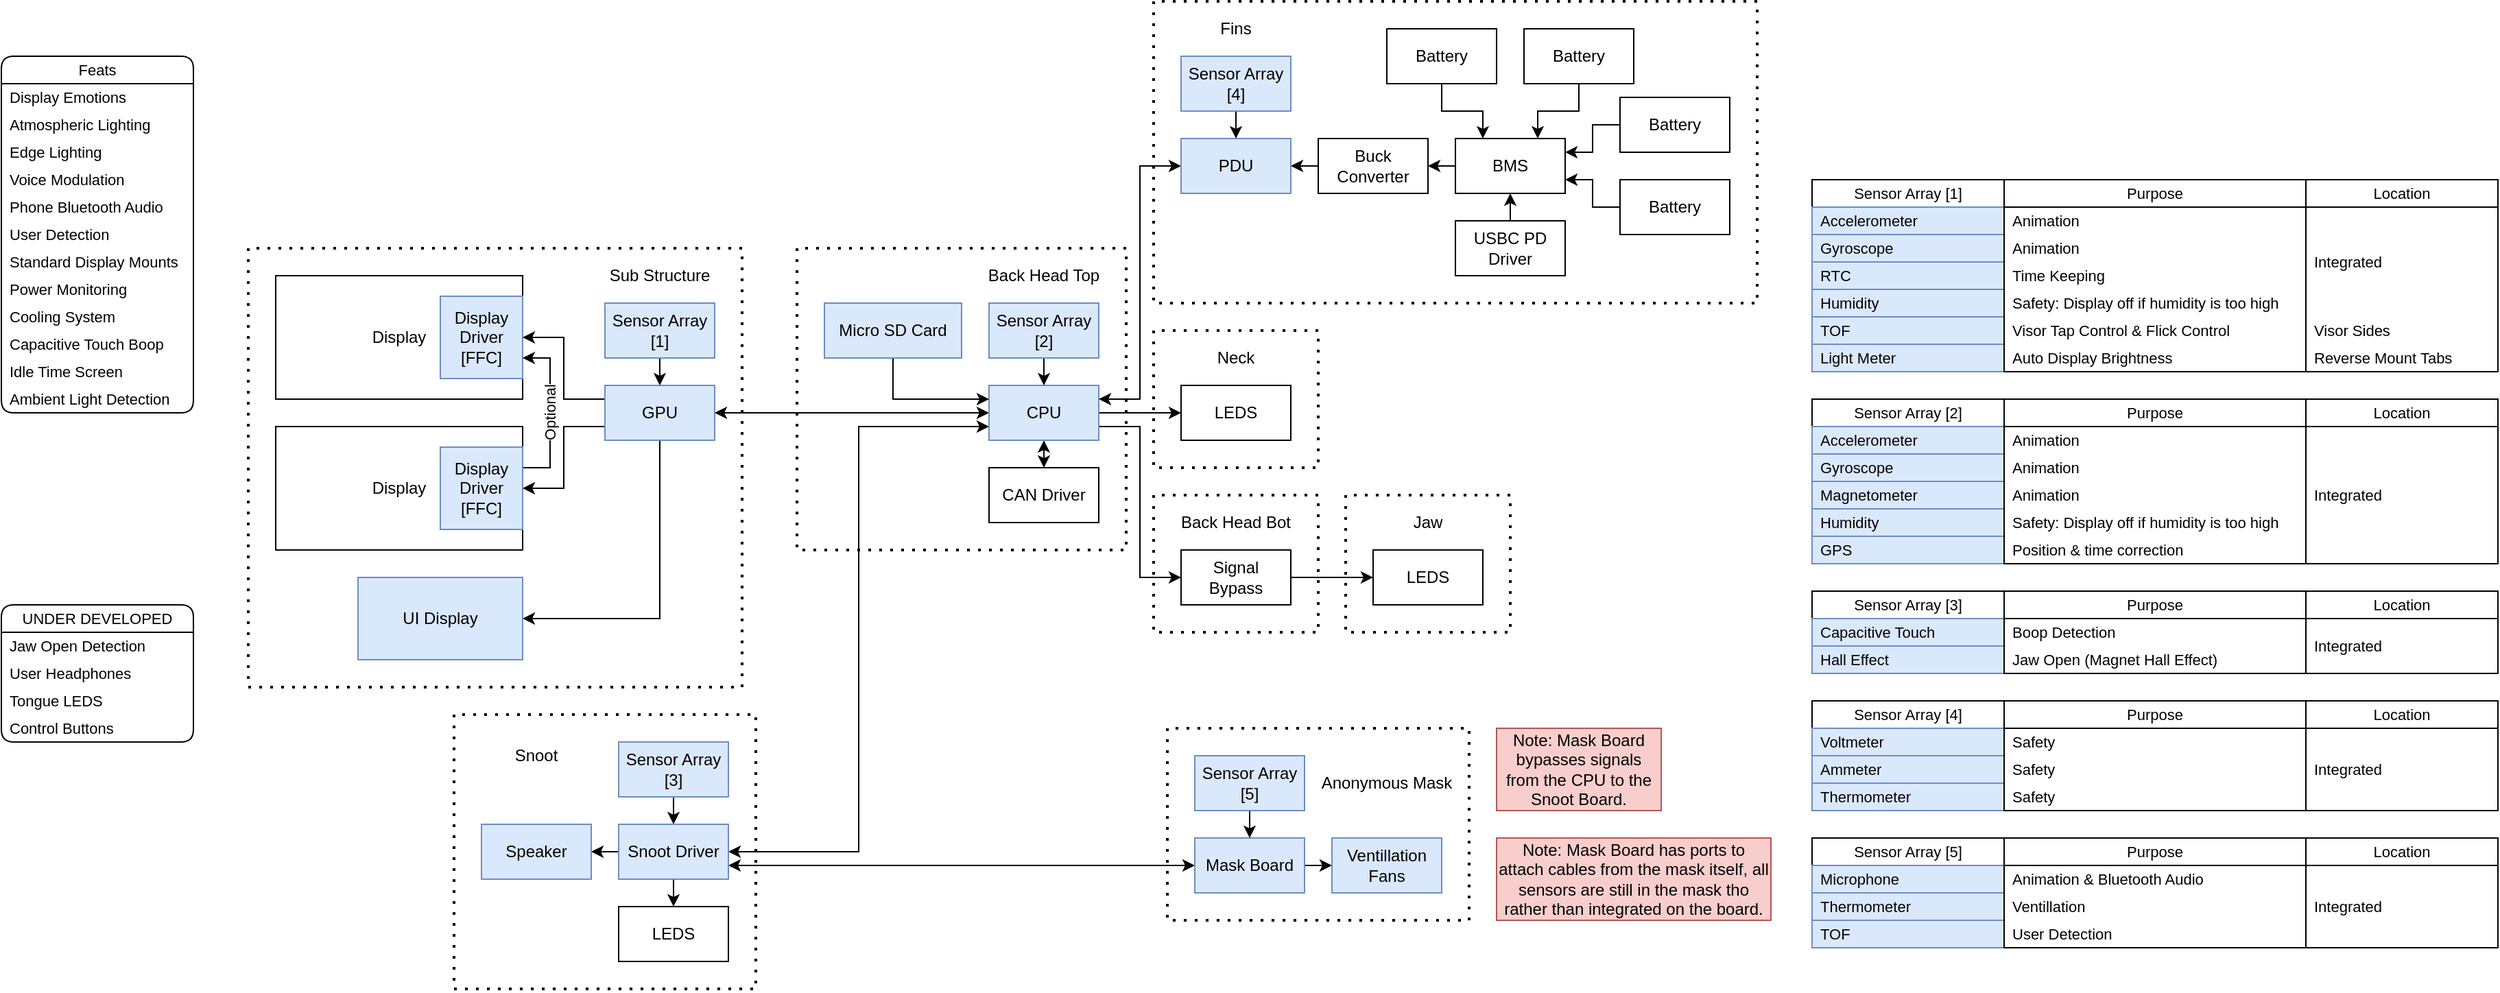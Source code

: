 <mxfile version="25.0.2" pages="3">
  <diagram name="Overview" id="kumM72xPlchq_UfVNXWq">
    <mxGraphModel dx="2074" dy="1244" grid="1" gridSize="10" guides="1" tooltips="1" connect="1" arrows="1" fold="1" page="1" pageScale="1" pageWidth="2000" pageHeight="1200" math="0" shadow="0">
      <root>
        <mxCell id="0" />
        <mxCell id="1" parent="0" />
        <mxCell id="7EwXCvWY91xCTT4BX3pC-5" value="Feats" style="swimlane;fontStyle=0;childLayout=stackLayout;horizontal=1;startSize=20;horizontalStack=0;resizeParent=1;resizeParentMax=0;resizeLast=0;collapsible=0;marginBottom=0;whiteSpace=wrap;html=1;fontFamily=Helvetica;fontSize=11;fontColor=default;labelBackgroundColor=default;rounded=1;" parent="1" vertex="1">
          <mxGeometry x="80" y="160" width="140" height="260" as="geometry" />
        </mxCell>
        <mxCell id="7EwXCvWY91xCTT4BX3pC-6" value="Display Emotions" style="text;strokeColor=none;fillColor=none;align=left;verticalAlign=middle;spacingLeft=4;spacingRight=4;overflow=hidden;points=[[0,0.5],[1,0.5]];portConstraint=eastwest;rotatable=0;whiteSpace=wrap;html=1;fontFamily=Helvetica;fontSize=11;fontColor=default;labelBackgroundColor=default;" parent="7EwXCvWY91xCTT4BX3pC-5" vertex="1">
          <mxGeometry y="20" width="140" height="20" as="geometry" />
        </mxCell>
        <mxCell id="7EwXCvWY91xCTT4BX3pC-7" value="Atmospheric Lighting" style="text;strokeColor=none;fillColor=none;align=left;verticalAlign=middle;spacingLeft=4;spacingRight=4;overflow=hidden;points=[[0,0.5],[1,0.5]];portConstraint=eastwest;rotatable=0;whiteSpace=wrap;html=1;fontFamily=Helvetica;fontSize=11;fontColor=default;labelBackgroundColor=default;" parent="7EwXCvWY91xCTT4BX3pC-5" vertex="1">
          <mxGeometry y="40" width="140" height="20" as="geometry" />
        </mxCell>
        <mxCell id="7EwXCvWY91xCTT4BX3pC-8" value="Edge Lighting" style="text;strokeColor=none;fillColor=none;align=left;verticalAlign=middle;spacingLeft=4;spacingRight=4;overflow=hidden;points=[[0,0.5],[1,0.5]];portConstraint=eastwest;rotatable=0;whiteSpace=wrap;html=1;fontFamily=Helvetica;fontSize=11;fontColor=default;labelBackgroundColor=default;" parent="7EwXCvWY91xCTT4BX3pC-5" vertex="1">
          <mxGeometry y="60" width="140" height="20" as="geometry" />
        </mxCell>
        <mxCell id="7EwXCvWY91xCTT4BX3pC-13" value="Voice Modulation" style="text;strokeColor=none;fillColor=none;align=left;verticalAlign=middle;spacingLeft=4;spacingRight=4;overflow=hidden;points=[[0,0.5],[1,0.5]];portConstraint=eastwest;rotatable=0;whiteSpace=wrap;html=1;fontFamily=Helvetica;fontSize=11;fontColor=default;labelBackgroundColor=default;" parent="7EwXCvWY91xCTT4BX3pC-5" vertex="1">
          <mxGeometry y="80" width="140" height="20" as="geometry" />
        </mxCell>
        <mxCell id="7EwXCvWY91xCTT4BX3pC-15" value="Phone Bluetooth Audio" style="text;strokeColor=none;fillColor=none;align=left;verticalAlign=middle;spacingLeft=4;spacingRight=4;overflow=hidden;points=[[0,0.5],[1,0.5]];portConstraint=eastwest;rotatable=0;whiteSpace=wrap;html=1;fontFamily=Helvetica;fontSize=11;fontColor=default;labelBackgroundColor=default;" parent="7EwXCvWY91xCTT4BX3pC-5" vertex="1">
          <mxGeometry y="100" width="140" height="20" as="geometry" />
        </mxCell>
        <mxCell id="7EwXCvWY91xCTT4BX3pC-14" value="User Detection" style="text;strokeColor=none;fillColor=none;align=left;verticalAlign=middle;spacingLeft=4;spacingRight=4;overflow=hidden;points=[[0,0.5],[1,0.5]];portConstraint=eastwest;rotatable=0;whiteSpace=wrap;html=1;fontFamily=Helvetica;fontSize=11;fontColor=default;labelBackgroundColor=default;" parent="7EwXCvWY91xCTT4BX3pC-5" vertex="1">
          <mxGeometry y="120" width="140" height="20" as="geometry" />
        </mxCell>
        <mxCell id="7EwXCvWY91xCTT4BX3pC-12" value="Standard Display Mounts" style="text;strokeColor=none;fillColor=none;align=left;verticalAlign=middle;spacingLeft=4;spacingRight=4;overflow=hidden;points=[[0,0.5],[1,0.5]];portConstraint=eastwest;rotatable=0;whiteSpace=wrap;html=1;fontFamily=Helvetica;fontSize=11;fontColor=default;labelBackgroundColor=default;" parent="7EwXCvWY91xCTT4BX3pC-5" vertex="1">
          <mxGeometry y="140" width="140" height="20" as="geometry" />
        </mxCell>
        <mxCell id="7EwXCvWY91xCTT4BX3pC-11" value="Power Monitoring" style="text;strokeColor=none;fillColor=none;align=left;verticalAlign=middle;spacingLeft=4;spacingRight=4;overflow=hidden;points=[[0,0.5],[1,0.5]];portConstraint=eastwest;rotatable=0;whiteSpace=wrap;html=1;fontFamily=Helvetica;fontSize=11;fontColor=default;labelBackgroundColor=default;" parent="7EwXCvWY91xCTT4BX3pC-5" vertex="1">
          <mxGeometry y="160" width="140" height="20" as="geometry" />
        </mxCell>
        <mxCell id="7EwXCvWY91xCTT4BX3pC-10" value="Cooling System" style="text;strokeColor=none;fillColor=none;align=left;verticalAlign=middle;spacingLeft=4;spacingRight=4;overflow=hidden;points=[[0,0.5],[1,0.5]];portConstraint=eastwest;rotatable=0;whiteSpace=wrap;html=1;fontFamily=Helvetica;fontSize=11;fontColor=default;labelBackgroundColor=default;" parent="7EwXCvWY91xCTT4BX3pC-5" vertex="1">
          <mxGeometry y="180" width="140" height="20" as="geometry" />
        </mxCell>
        <mxCell id="7EwXCvWY91xCTT4BX3pC-21" value="Capacitive Touch Boop" style="text;strokeColor=none;fillColor=none;align=left;verticalAlign=middle;spacingLeft=4;spacingRight=4;overflow=hidden;points=[[0,0.5],[1,0.5]];portConstraint=eastwest;rotatable=0;whiteSpace=wrap;html=1;fontFamily=Helvetica;fontSize=11;fontColor=default;labelBackgroundColor=default;" parent="7EwXCvWY91xCTT4BX3pC-5" vertex="1">
          <mxGeometry y="200" width="140" height="20" as="geometry" />
        </mxCell>
        <mxCell id="7EwXCvWY91xCTT4BX3pC-20" value="Idle Time Screen" style="text;strokeColor=none;fillColor=none;align=left;verticalAlign=middle;spacingLeft=4;spacingRight=4;overflow=hidden;points=[[0,0.5],[1,0.5]];portConstraint=eastwest;rotatable=0;whiteSpace=wrap;html=1;fontFamily=Helvetica;fontSize=11;fontColor=default;labelBackgroundColor=default;" parent="7EwXCvWY91xCTT4BX3pC-5" vertex="1">
          <mxGeometry y="220" width="140" height="20" as="geometry" />
        </mxCell>
        <mxCell id="7EwXCvWY91xCTT4BX3pC-19" value="Ambient Light Detection" style="text;strokeColor=none;fillColor=none;align=left;verticalAlign=middle;spacingLeft=4;spacingRight=4;overflow=hidden;points=[[0,0.5],[1,0.5]];portConstraint=eastwest;rotatable=0;whiteSpace=wrap;html=1;fontFamily=Helvetica;fontSize=11;fontColor=default;labelBackgroundColor=default;" parent="7EwXCvWY91xCTT4BX3pC-5" vertex="1">
          <mxGeometry y="240" width="140" height="20" as="geometry" />
        </mxCell>
        <mxCell id="7EwXCvWY91xCTT4BX3pC-22" value="Display" style="rounded=0;whiteSpace=wrap;html=1;" parent="1" vertex="1">
          <mxGeometry x="280" y="320" width="180" height="90" as="geometry" />
        </mxCell>
        <mxCell id="7EwXCvWY91xCTT4BX3pC-24" value="Display Driver&lt;div&gt;[FFC]&lt;/div&gt;" style="rounded=0;whiteSpace=wrap;html=1;fillColor=#dae8fc;strokeColor=#6c8ebf;" parent="1" vertex="1">
          <mxGeometry x="400" y="335" width="60" height="60" as="geometry" />
        </mxCell>
        <mxCell id="7EwXCvWY91xCTT4BX3pC-33" value="Display" style="rounded=0;whiteSpace=wrap;html=1;" parent="1" vertex="1">
          <mxGeometry x="280" y="430" width="180" height="90" as="geometry" />
        </mxCell>
        <mxCell id="7EwXCvWY91xCTT4BX3pC-137" value="Optional" style="edgeStyle=orthogonalEdgeStyle;rounded=0;orthogonalLoop=1;jettySize=auto;html=1;exitX=1;exitY=0.25;exitDx=0;exitDy=0;entryX=1;entryY=0.75;entryDx=0;entryDy=0;horizontal=0;" parent="1" source="7EwXCvWY91xCTT4BX3pC-34" target="7EwXCvWY91xCTT4BX3pC-24" edge="1">
          <mxGeometry relative="1" as="geometry" />
        </mxCell>
        <mxCell id="7EwXCvWY91xCTT4BX3pC-34" value="Display Driver&lt;div&gt;[FFC]&lt;/div&gt;" style="rounded=0;whiteSpace=wrap;html=1;fillColor=#dae8fc;strokeColor=#6c8ebf;" parent="1" vertex="1">
          <mxGeometry x="400" y="445" width="60" height="60" as="geometry" />
        </mxCell>
        <mxCell id="7EwXCvWY91xCTT4BX3pC-38" style="edgeStyle=orthogonalEdgeStyle;rounded=0;orthogonalLoop=1;jettySize=auto;html=1;exitX=0;exitY=0.75;exitDx=0;exitDy=0;entryX=1;entryY=0.5;entryDx=0;entryDy=0;" parent="1" source="7EwXCvWY91xCTT4BX3pC-36" target="7EwXCvWY91xCTT4BX3pC-34" edge="1">
          <mxGeometry relative="1" as="geometry" />
        </mxCell>
        <mxCell id="7EwXCvWY91xCTT4BX3pC-93" style="edgeStyle=orthogonalEdgeStyle;rounded=0;orthogonalLoop=1;jettySize=auto;html=1;exitX=0.5;exitY=1;exitDx=0;exitDy=0;entryX=1;entryY=0.5;entryDx=0;entryDy=0;" parent="1" source="7EwXCvWY91xCTT4BX3pC-36" target="7EwXCvWY91xCTT4BX3pC-92" edge="1">
          <mxGeometry relative="1" as="geometry" />
        </mxCell>
        <mxCell id="7EwXCvWY91xCTT4BX3pC-138" style="edgeStyle=orthogonalEdgeStyle;rounded=0;orthogonalLoop=1;jettySize=auto;html=1;exitX=0;exitY=0.25;exitDx=0;exitDy=0;entryX=1;entryY=0.5;entryDx=0;entryDy=0;" parent="1" source="7EwXCvWY91xCTT4BX3pC-36" target="7EwXCvWY91xCTT4BX3pC-24" edge="1">
          <mxGeometry relative="1" as="geometry" />
        </mxCell>
        <mxCell id="7EwXCvWY91xCTT4BX3pC-36" value="GPU" style="rounded=0;whiteSpace=wrap;html=1;fillColor=#dae8fc;strokeColor=#6c8ebf;" parent="1" vertex="1">
          <mxGeometry x="520" y="400" width="80" height="40" as="geometry" />
        </mxCell>
        <mxCell id="7EwXCvWY91xCTT4BX3pC-41" value="" style="endArrow=none;dashed=1;html=1;dashPattern=1 3;strokeWidth=2;rounded=0;" parent="1" edge="1">
          <mxGeometry width="50" height="50" relative="1" as="geometry">
            <mxPoint x="260" y="300" as="sourcePoint" />
            <mxPoint x="260" y="300" as="targetPoint" />
            <Array as="points">
              <mxPoint x="260" y="620" />
              <mxPoint x="620" y="620" />
              <mxPoint x="620" y="300" />
            </Array>
          </mxGeometry>
        </mxCell>
        <mxCell id="7EwXCvWY91xCTT4BX3pC-42" value="Sub Structure" style="text;html=1;align=center;verticalAlign=middle;whiteSpace=wrap;rounded=0;" parent="1" vertex="1">
          <mxGeometry x="520" y="310" width="80" height="20" as="geometry" />
        </mxCell>
        <mxCell id="7EwXCvWY91xCTT4BX3pC-46" style="edgeStyle=orthogonalEdgeStyle;rounded=0;orthogonalLoop=1;jettySize=auto;html=1;exitX=0.5;exitY=1;exitDx=0;exitDy=0;entryX=0.5;entryY=0;entryDx=0;entryDy=0;" parent="1" source="7EwXCvWY91xCTT4BX3pC-44" target="7EwXCvWY91xCTT4BX3pC-36" edge="1">
          <mxGeometry relative="1" as="geometry" />
        </mxCell>
        <mxCell id="7EwXCvWY91xCTT4BX3pC-44" value="Sensor Array&lt;div&gt;[1]&lt;/div&gt;" style="rounded=0;whiteSpace=wrap;html=1;fillColor=#dae8fc;strokeColor=#6c8ebf;" parent="1" vertex="1">
          <mxGeometry x="520" y="340" width="80" height="40" as="geometry" />
        </mxCell>
        <mxCell id="7EwXCvWY91xCTT4BX3pC-51" style="edgeStyle=orthogonalEdgeStyle;rounded=0;orthogonalLoop=1;jettySize=auto;html=1;exitX=0;exitY=0.5;exitDx=0;exitDy=0;entryX=1;entryY=0.5;entryDx=0;entryDy=0;startArrow=classic;startFill=1;" parent="1" source="7EwXCvWY91xCTT4BX3pC-48" target="7EwXCvWY91xCTT4BX3pC-36" edge="1">
          <mxGeometry relative="1" as="geometry" />
        </mxCell>
        <mxCell id="7EwXCvWY91xCTT4BX3pC-60" style="edgeStyle=orthogonalEdgeStyle;rounded=0;orthogonalLoop=1;jettySize=auto;html=1;exitX=0;exitY=0.75;exitDx=0;exitDy=0;entryX=1;entryY=0.5;entryDx=0;entryDy=0;startArrow=classic;startFill=1;" parent="1" source="7EwXCvWY91xCTT4BX3pC-48" target="7EwXCvWY91xCTT4BX3pC-57" edge="1">
          <mxGeometry relative="1" as="geometry" />
        </mxCell>
        <mxCell id="hdNzROFEQ-p7_2xRivTX-2" style="edgeStyle=orthogonalEdgeStyle;rounded=0;orthogonalLoop=1;jettySize=auto;html=1;exitX=0.5;exitY=1;exitDx=0;exitDy=0;entryX=0.5;entryY=0;entryDx=0;entryDy=0;startArrow=classic;startFill=1;" parent="1" source="7EwXCvWY91xCTT4BX3pC-48" target="7EwXCvWY91xCTT4BX3pC-99" edge="1">
          <mxGeometry relative="1" as="geometry" />
        </mxCell>
        <mxCell id="hdNzROFEQ-p7_2xRivTX-4" style="edgeStyle=orthogonalEdgeStyle;rounded=0;orthogonalLoop=1;jettySize=auto;html=1;exitX=1;exitY=0.5;exitDx=0;exitDy=0;entryX=0;entryY=0.5;entryDx=0;entryDy=0;" parent="1" source="7EwXCvWY91xCTT4BX3pC-48" target="7EwXCvWY91xCTT4BX3pC-94" edge="1">
          <mxGeometry relative="1" as="geometry" />
        </mxCell>
        <mxCell id="hdNzROFEQ-p7_2xRivTX-70" style="edgeStyle=orthogonalEdgeStyle;rounded=0;orthogonalLoop=1;jettySize=auto;html=1;exitX=1;exitY=0.75;exitDx=0;exitDy=0;entryX=0;entryY=0.5;entryDx=0;entryDy=0;" parent="1" source="7EwXCvWY91xCTT4BX3pC-48" target="7EwXCvWY91xCTT4BX3pC-111" edge="1">
          <mxGeometry relative="1" as="geometry" />
        </mxCell>
        <mxCell id="7EwXCvWY91xCTT4BX3pC-48" value="CPU" style="rounded=0;whiteSpace=wrap;html=1;fillColor=#dae8fc;strokeColor=#6c8ebf;" parent="1" vertex="1">
          <mxGeometry x="800" y="400" width="80" height="40" as="geometry" />
        </mxCell>
        <mxCell id="7EwXCvWY91xCTT4BX3pC-49" style="edgeStyle=orthogonalEdgeStyle;rounded=0;orthogonalLoop=1;jettySize=auto;html=1;exitX=0.5;exitY=1;exitDx=0;exitDy=0;entryX=0.5;entryY=0;entryDx=0;entryDy=0;" parent="1" source="7EwXCvWY91xCTT4BX3pC-50" target="7EwXCvWY91xCTT4BX3pC-48" edge="1">
          <mxGeometry relative="1" as="geometry" />
        </mxCell>
        <mxCell id="7EwXCvWY91xCTT4BX3pC-50" value="Sensor Array&lt;div&gt;[2]&lt;/div&gt;" style="rounded=0;whiteSpace=wrap;html=1;fillColor=#dae8fc;strokeColor=#6c8ebf;" parent="1" vertex="1">
          <mxGeometry x="800" y="340" width="80" height="40" as="geometry" />
        </mxCell>
        <mxCell id="7EwXCvWY91xCTT4BX3pC-52" value="" style="endArrow=none;dashed=1;html=1;dashPattern=1 3;strokeWidth=2;rounded=0;" parent="1" edge="1">
          <mxGeometry width="50" height="50" relative="1" as="geometry">
            <mxPoint x="660" y="300" as="sourcePoint" />
            <mxPoint x="660" y="300" as="targetPoint" />
            <Array as="points">
              <mxPoint x="660" y="520" />
              <mxPoint x="900" y="520" />
              <mxPoint x="900" y="300" />
            </Array>
          </mxGeometry>
        </mxCell>
        <mxCell id="7EwXCvWY91xCTT4BX3pC-53" value="Back Head Top" style="text;html=1;align=center;verticalAlign=middle;whiteSpace=wrap;rounded=0;" parent="1" vertex="1">
          <mxGeometry x="790" y="310" width="100" height="20" as="geometry" />
        </mxCell>
        <mxCell id="7EwXCvWY91xCTT4BX3pC-58" style="edgeStyle=orthogonalEdgeStyle;rounded=0;orthogonalLoop=1;jettySize=auto;html=1;exitX=0.5;exitY=1;exitDx=0;exitDy=0;entryX=0.5;entryY=0;entryDx=0;entryDy=0;" parent="1" source="7EwXCvWY91xCTT4BX3pC-54" target="7EwXCvWY91xCTT4BX3pC-57" edge="1">
          <mxGeometry relative="1" as="geometry" />
        </mxCell>
        <mxCell id="7EwXCvWY91xCTT4BX3pC-54" value="Sensor Array&lt;div&gt;[3]&lt;/div&gt;" style="rounded=0;whiteSpace=wrap;html=1;fillColor=#dae8fc;strokeColor=#6c8ebf;" parent="1" vertex="1">
          <mxGeometry x="530" y="660" width="80" height="40" as="geometry" />
        </mxCell>
        <mxCell id="7EwXCvWY91xCTT4BX3pC-55" value="Snoot" style="text;html=1;align=center;verticalAlign=middle;whiteSpace=wrap;rounded=0;" parent="1" vertex="1">
          <mxGeometry x="430" y="660" width="80" height="20" as="geometry" />
        </mxCell>
        <mxCell id="7EwXCvWY91xCTT4BX3pC-56" value="" style="endArrow=none;dashed=1;html=1;dashPattern=1 3;strokeWidth=2;rounded=0;" parent="1" edge="1">
          <mxGeometry width="50" height="50" relative="1" as="geometry">
            <mxPoint x="410" y="640" as="sourcePoint" />
            <mxPoint x="410" y="640" as="targetPoint" />
            <Array as="points">
              <mxPoint x="410" y="840" />
              <mxPoint x="630" y="840" />
              <mxPoint x="630" y="640" />
            </Array>
          </mxGeometry>
        </mxCell>
        <mxCell id="7EwXCvWY91xCTT4BX3pC-62" style="edgeStyle=orthogonalEdgeStyle;rounded=0;orthogonalLoop=1;jettySize=auto;html=1;exitX=0.5;exitY=1;exitDx=0;exitDy=0;entryX=0.5;entryY=0;entryDx=0;entryDy=0;" parent="1" source="7EwXCvWY91xCTT4BX3pC-57" target="7EwXCvWY91xCTT4BX3pC-61" edge="1">
          <mxGeometry relative="1" as="geometry" />
        </mxCell>
        <mxCell id="7EwXCvWY91xCTT4BX3pC-64" style="edgeStyle=orthogonalEdgeStyle;rounded=0;orthogonalLoop=1;jettySize=auto;html=1;exitX=0;exitY=0.5;exitDx=0;exitDy=0;entryX=1;entryY=0.5;entryDx=0;entryDy=0;" parent="1" source="7EwXCvWY91xCTT4BX3pC-57" target="7EwXCvWY91xCTT4BX3pC-63" edge="1">
          <mxGeometry relative="1" as="geometry" />
        </mxCell>
        <mxCell id="wlEsgEmKEHCh1QKFveb--27" style="edgeStyle=orthogonalEdgeStyle;rounded=0;orthogonalLoop=1;jettySize=auto;html=1;exitX=1;exitY=0.75;exitDx=0;exitDy=0;entryX=0;entryY=0.5;entryDx=0;entryDy=0;startArrow=classic;startFill=1;" parent="1" source="7EwXCvWY91xCTT4BX3pC-57" target="7EwXCvWY91xCTT4BX3pC-126" edge="1">
          <mxGeometry relative="1" as="geometry" />
        </mxCell>
        <mxCell id="7EwXCvWY91xCTT4BX3pC-57" value="Snoot Driver" style="rounded=0;whiteSpace=wrap;html=1;fillColor=#dae8fc;strokeColor=#6c8ebf;" parent="1" vertex="1">
          <mxGeometry x="530" y="720" width="80" height="40" as="geometry" />
        </mxCell>
        <mxCell id="7EwXCvWY91xCTT4BX3pC-61" value="LEDS" style="rounded=0;whiteSpace=wrap;html=1;" parent="1" vertex="1">
          <mxGeometry x="530" y="780" width="80" height="40" as="geometry" />
        </mxCell>
        <mxCell id="7EwXCvWY91xCTT4BX3pC-63" value="Speaker" style="rounded=0;whiteSpace=wrap;html=1;fillColor=#dae8fc;strokeColor=#6c8ebf;" parent="1" vertex="1">
          <mxGeometry x="430" y="720" width="80" height="40" as="geometry" />
        </mxCell>
        <mxCell id="7EwXCvWY91xCTT4BX3pC-70" style="edgeStyle=orthogonalEdgeStyle;rounded=0;orthogonalLoop=1;jettySize=auto;html=1;exitX=0;exitY=0.5;exitDx=0;exitDy=0;entryX=1;entryY=0.25;entryDx=0;entryDy=0;startArrow=classic;startFill=1;" parent="1" source="7EwXCvWY91xCTT4BX3pC-69" target="7EwXCvWY91xCTT4BX3pC-48" edge="1">
          <mxGeometry relative="1" as="geometry" />
        </mxCell>
        <mxCell id="7EwXCvWY91xCTT4BX3pC-69" value="PDU" style="rounded=0;whiteSpace=wrap;html=1;fillColor=#dae8fc;strokeColor=#6c8ebf;" parent="1" vertex="1">
          <mxGeometry x="940" y="220" width="80" height="40" as="geometry" />
        </mxCell>
        <mxCell id="7EwXCvWY91xCTT4BX3pC-72" style="edgeStyle=orthogonalEdgeStyle;rounded=0;orthogonalLoop=1;jettySize=auto;html=1;exitX=0.5;exitY=1;exitDx=0;exitDy=0;entryX=0.5;entryY=0;entryDx=0;entryDy=0;" parent="1" source="7EwXCvWY91xCTT4BX3pC-71" target="7EwXCvWY91xCTT4BX3pC-69" edge="1">
          <mxGeometry relative="1" as="geometry" />
        </mxCell>
        <mxCell id="7EwXCvWY91xCTT4BX3pC-71" value="Sensor Array&lt;div&gt;[4]&lt;/div&gt;" style="rounded=0;whiteSpace=wrap;html=1;fillColor=#dae8fc;strokeColor=#6c8ebf;labelBackgroundColor=none;" parent="1" vertex="1">
          <mxGeometry x="940" y="160" width="80" height="40" as="geometry" />
        </mxCell>
        <mxCell id="7EwXCvWY91xCTT4BX3pC-74" style="edgeStyle=orthogonalEdgeStyle;rounded=0;orthogonalLoop=1;jettySize=auto;html=1;exitX=0;exitY=0.5;exitDx=0;exitDy=0;entryX=1;entryY=0.5;entryDx=0;entryDy=0;" parent="1" source="7EwXCvWY91xCTT4BX3pC-73" target="7EwXCvWY91xCTT4BX3pC-69" edge="1">
          <mxGeometry relative="1" as="geometry" />
        </mxCell>
        <mxCell id="7EwXCvWY91xCTT4BX3pC-73" value="Buck Converter" style="rounded=0;whiteSpace=wrap;html=1;" parent="1" vertex="1">
          <mxGeometry x="1040" y="220" width="80" height="40" as="geometry" />
        </mxCell>
        <mxCell id="7EwXCvWY91xCTT4BX3pC-76" style="edgeStyle=orthogonalEdgeStyle;rounded=0;orthogonalLoop=1;jettySize=auto;html=1;exitX=0;exitY=0.5;exitDx=0;exitDy=0;entryX=1;entryY=0.5;entryDx=0;entryDy=0;" parent="1" source="7EwXCvWY91xCTT4BX3pC-75" target="7EwXCvWY91xCTT4BX3pC-73" edge="1">
          <mxGeometry relative="1" as="geometry" />
        </mxCell>
        <mxCell id="7EwXCvWY91xCTT4BX3pC-75" value="BMS" style="rounded=0;whiteSpace=wrap;html=1;" parent="1" vertex="1">
          <mxGeometry x="1140" y="220" width="80" height="40" as="geometry" />
        </mxCell>
        <mxCell id="7EwXCvWY91xCTT4BX3pC-79" style="edgeStyle=orthogonalEdgeStyle;rounded=0;orthogonalLoop=1;jettySize=auto;html=1;exitX=0.5;exitY=1;exitDx=0;exitDy=0;entryX=0.25;entryY=0;entryDx=0;entryDy=0;" parent="1" source="7EwXCvWY91xCTT4BX3pC-77" target="7EwXCvWY91xCTT4BX3pC-75" edge="1">
          <mxGeometry relative="1" as="geometry" />
        </mxCell>
        <mxCell id="7EwXCvWY91xCTT4BX3pC-77" value="Battery" style="rounded=0;whiteSpace=wrap;html=1;" parent="1" vertex="1">
          <mxGeometry x="1090" y="140" width="80" height="40" as="geometry" />
        </mxCell>
        <mxCell id="7EwXCvWY91xCTT4BX3pC-87" style="edgeStyle=orthogonalEdgeStyle;rounded=0;orthogonalLoop=1;jettySize=auto;html=1;exitX=0.5;exitY=1;exitDx=0;exitDy=0;entryX=0.75;entryY=0;entryDx=0;entryDy=0;" parent="1" source="7EwXCvWY91xCTT4BX3pC-78" target="7EwXCvWY91xCTT4BX3pC-75" edge="1">
          <mxGeometry relative="1" as="geometry" />
        </mxCell>
        <mxCell id="7EwXCvWY91xCTT4BX3pC-78" value="Battery" style="rounded=0;whiteSpace=wrap;html=1;" parent="1" vertex="1">
          <mxGeometry x="1190" y="140" width="80" height="40" as="geometry" />
        </mxCell>
        <mxCell id="7EwXCvWY91xCTT4BX3pC-83" style="edgeStyle=orthogonalEdgeStyle;rounded=0;orthogonalLoop=1;jettySize=auto;html=1;exitX=0;exitY=0.5;exitDx=0;exitDy=0;entryX=1;entryY=0.25;entryDx=0;entryDy=0;" parent="1" source="7EwXCvWY91xCTT4BX3pC-81" target="7EwXCvWY91xCTT4BX3pC-75" edge="1">
          <mxGeometry relative="1" as="geometry" />
        </mxCell>
        <mxCell id="7EwXCvWY91xCTT4BX3pC-81" value="Battery" style="rounded=0;whiteSpace=wrap;html=1;" parent="1" vertex="1">
          <mxGeometry x="1260" y="190" width="80" height="40" as="geometry" />
        </mxCell>
        <mxCell id="7EwXCvWY91xCTT4BX3pC-84" style="edgeStyle=orthogonalEdgeStyle;rounded=0;orthogonalLoop=1;jettySize=auto;html=1;exitX=0;exitY=0.5;exitDx=0;exitDy=0;entryX=1;entryY=0.75;entryDx=0;entryDy=0;" parent="1" source="7EwXCvWY91xCTT4BX3pC-82" target="7EwXCvWY91xCTT4BX3pC-75" edge="1">
          <mxGeometry relative="1" as="geometry" />
        </mxCell>
        <mxCell id="7EwXCvWY91xCTT4BX3pC-82" value="Battery" style="rounded=0;whiteSpace=wrap;html=1;" parent="1" vertex="1">
          <mxGeometry x="1260" y="250" width="80" height="40" as="geometry" />
        </mxCell>
        <mxCell id="7EwXCvWY91xCTT4BX3pC-89" style="edgeStyle=orthogonalEdgeStyle;rounded=0;orthogonalLoop=1;jettySize=auto;html=1;exitX=0.5;exitY=0;exitDx=0;exitDy=0;entryX=0.5;entryY=1;entryDx=0;entryDy=0;" parent="1" source="7EwXCvWY91xCTT4BX3pC-88" target="7EwXCvWY91xCTT4BX3pC-75" edge="1">
          <mxGeometry relative="1" as="geometry" />
        </mxCell>
        <mxCell id="7EwXCvWY91xCTT4BX3pC-88" value="USBC PD&lt;div&gt;Driver&lt;/div&gt;" style="rounded=0;whiteSpace=wrap;html=1;" parent="1" vertex="1">
          <mxGeometry x="1140" y="280" width="80" height="40" as="geometry" />
        </mxCell>
        <mxCell id="7EwXCvWY91xCTT4BX3pC-90" value="" style="endArrow=none;dashed=1;html=1;dashPattern=1 3;strokeWidth=2;rounded=0;" parent="1" edge="1">
          <mxGeometry width="50" height="50" relative="1" as="geometry">
            <mxPoint x="920" y="120" as="sourcePoint" />
            <mxPoint x="920" y="120" as="targetPoint" />
            <Array as="points">
              <mxPoint x="920" y="340" />
              <mxPoint x="1360" y="340" />
              <mxPoint x="1360" y="120" />
            </Array>
          </mxGeometry>
        </mxCell>
        <mxCell id="7EwXCvWY91xCTT4BX3pC-91" value="Fins" style="text;html=1;align=center;verticalAlign=middle;whiteSpace=wrap;rounded=0;" parent="1" vertex="1">
          <mxGeometry x="940" y="130" width="80" height="20" as="geometry" />
        </mxCell>
        <mxCell id="7EwXCvWY91xCTT4BX3pC-92" value="UI Display" style="rounded=0;whiteSpace=wrap;html=1;fillColor=#dae8fc;strokeColor=#6c8ebf;" parent="1" vertex="1">
          <mxGeometry x="340" y="540" width="120" height="60" as="geometry" />
        </mxCell>
        <mxCell id="7EwXCvWY91xCTT4BX3pC-94" value="LEDS" style="rounded=0;whiteSpace=wrap;html=1;" parent="1" vertex="1">
          <mxGeometry x="940" y="400" width="80" height="40" as="geometry" />
        </mxCell>
        <mxCell id="7EwXCvWY91xCTT4BX3pC-95" value="Neck" style="text;html=1;align=center;verticalAlign=middle;whiteSpace=wrap;rounded=0;" parent="1" vertex="1">
          <mxGeometry x="940" y="370" width="80" height="20" as="geometry" />
        </mxCell>
        <mxCell id="7EwXCvWY91xCTT4BX3pC-96" value="" style="endArrow=none;dashed=1;html=1;dashPattern=1 3;strokeWidth=2;rounded=0;" parent="1" edge="1">
          <mxGeometry width="50" height="50" relative="1" as="geometry">
            <mxPoint x="920" y="360" as="sourcePoint" />
            <mxPoint x="920" y="360" as="targetPoint" />
            <Array as="points">
              <mxPoint x="920" y="460" />
              <mxPoint x="1040" y="460" />
              <mxPoint x="1040" y="360" />
            </Array>
          </mxGeometry>
        </mxCell>
        <mxCell id="7EwXCvWY91xCTT4BX3pC-99" value="CAN Driver" style="rounded=0;whiteSpace=wrap;html=1;" parent="1" vertex="1">
          <mxGeometry x="800" y="460" width="80" height="40" as="geometry" />
        </mxCell>
        <mxCell id="7EwXCvWY91xCTT4BX3pC-104" value="" style="endArrow=none;dashed=1;html=1;dashPattern=1 3;strokeWidth=2;rounded=0;" parent="1" edge="1">
          <mxGeometry width="50" height="50" relative="1" as="geometry">
            <mxPoint x="920" y="480" as="sourcePoint" />
            <mxPoint x="920" y="480" as="targetPoint" />
            <Array as="points">
              <mxPoint x="920" y="580" />
              <mxPoint x="1040" y="580" />
              <mxPoint x="1040" y="480" />
            </Array>
          </mxGeometry>
        </mxCell>
        <mxCell id="7EwXCvWY91xCTT4BX3pC-105" value="Back Head Bot" style="text;html=1;align=center;verticalAlign=middle;whiteSpace=wrap;rounded=0;" parent="1" vertex="1">
          <mxGeometry x="930" y="490" width="100" height="20" as="geometry" />
        </mxCell>
        <mxCell id="7EwXCvWY91xCTT4BX3pC-107" value="LEDS" style="rounded=0;whiteSpace=wrap;html=1;" parent="1" vertex="1">
          <mxGeometry x="1080" y="520" width="80" height="40" as="geometry" />
        </mxCell>
        <mxCell id="7EwXCvWY91xCTT4BX3pC-108" value="" style="endArrow=none;dashed=1;html=1;dashPattern=1 3;strokeWidth=2;rounded=0;" parent="1" edge="1">
          <mxGeometry width="50" height="50" relative="1" as="geometry">
            <mxPoint x="1060" y="480" as="sourcePoint" />
            <mxPoint x="1060" y="480" as="targetPoint" />
            <Array as="points">
              <mxPoint x="1060" y="580" />
              <mxPoint x="1180" y="580" />
              <mxPoint x="1180" y="480" />
            </Array>
          </mxGeometry>
        </mxCell>
        <mxCell id="7EwXCvWY91xCTT4BX3pC-109" value="Jaw" style="text;html=1;align=center;verticalAlign=middle;whiteSpace=wrap;rounded=0;" parent="1" vertex="1">
          <mxGeometry x="1070" y="490" width="100" height="20" as="geometry" />
        </mxCell>
        <mxCell id="7EwXCvWY91xCTT4BX3pC-112" style="edgeStyle=orthogonalEdgeStyle;rounded=0;orthogonalLoop=1;jettySize=auto;html=1;exitX=1;exitY=0.5;exitDx=0;exitDy=0;entryX=0;entryY=0.5;entryDx=0;entryDy=0;" parent="1" source="7EwXCvWY91xCTT4BX3pC-111" target="7EwXCvWY91xCTT4BX3pC-107" edge="1">
          <mxGeometry relative="1" as="geometry" />
        </mxCell>
        <mxCell id="7EwXCvWY91xCTT4BX3pC-111" value="Signal&lt;div&gt;Bypass&lt;/div&gt;" style="rounded=0;whiteSpace=wrap;html=1;" parent="1" vertex="1">
          <mxGeometry x="940" y="520" width="80" height="40" as="geometry" />
        </mxCell>
        <mxCell id="7EwXCvWY91xCTT4BX3pC-117" value="UNDER DEVELOPED" style="swimlane;fontStyle=0;childLayout=stackLayout;horizontal=1;startSize=20;horizontalStack=0;resizeParent=1;resizeParentMax=0;resizeLast=0;collapsible=0;marginBottom=0;whiteSpace=wrap;html=1;fontFamily=Helvetica;fontSize=11;fontColor=default;labelBackgroundColor=default;rounded=1;" parent="1" vertex="1">
          <mxGeometry x="80" y="560" width="140" height="100" as="geometry" />
        </mxCell>
        <mxCell id="7EwXCvWY91xCTT4BX3pC-119" value="Jaw Open Detection" style="text;strokeColor=none;fillColor=none;align=left;verticalAlign=middle;spacingLeft=4;spacingRight=4;overflow=hidden;points=[[0,0.5],[1,0.5]];portConstraint=eastwest;rotatable=0;whiteSpace=wrap;html=1;fontFamily=Helvetica;fontSize=11;fontColor=default;labelBackgroundColor=default;" parent="7EwXCvWY91xCTT4BX3pC-117" vertex="1">
          <mxGeometry y="20" width="140" height="20" as="geometry" />
        </mxCell>
        <mxCell id="7EwXCvWY91xCTT4BX3pC-125" value="User Headphones" style="text;strokeColor=none;fillColor=none;align=left;verticalAlign=middle;spacingLeft=4;spacingRight=4;overflow=hidden;points=[[0,0.5],[1,0.5]];portConstraint=eastwest;rotatable=0;whiteSpace=wrap;html=1;fontFamily=Helvetica;fontSize=11;fontColor=default;labelBackgroundColor=default;" parent="7EwXCvWY91xCTT4BX3pC-117" vertex="1">
          <mxGeometry y="40" width="140" height="20" as="geometry" />
        </mxCell>
        <mxCell id="7EwXCvWY91xCTT4BX3pC-124" value="Tongue LEDS" style="text;strokeColor=none;fillColor=none;align=left;verticalAlign=middle;spacingLeft=4;spacingRight=4;overflow=hidden;points=[[0,0.5],[1,0.5]];portConstraint=eastwest;rotatable=0;whiteSpace=wrap;html=1;fontFamily=Helvetica;fontSize=11;fontColor=default;labelBackgroundColor=default;" parent="7EwXCvWY91xCTT4BX3pC-117" vertex="1">
          <mxGeometry y="60" width="140" height="20" as="geometry" />
        </mxCell>
        <mxCell id="7EwXCvWY91xCTT4BX3pC-123" value="Control Buttons" style="text;strokeColor=none;fillColor=none;align=left;verticalAlign=middle;spacingLeft=4;spacingRight=4;overflow=hidden;points=[[0,0.5],[1,0.5]];portConstraint=eastwest;rotatable=0;whiteSpace=wrap;html=1;fontFamily=Helvetica;fontSize=11;fontColor=default;labelBackgroundColor=default;" parent="7EwXCvWY91xCTT4BX3pC-117" vertex="1">
          <mxGeometry y="80" width="140" height="20" as="geometry" />
        </mxCell>
        <mxCell id="wlEsgEmKEHCh1QKFveb--26" style="edgeStyle=orthogonalEdgeStyle;rounded=0;orthogonalLoop=1;jettySize=auto;html=1;exitX=1;exitY=0.5;exitDx=0;exitDy=0;entryX=0;entryY=0.5;entryDx=0;entryDy=0;" parent="1" source="7EwXCvWY91xCTT4BX3pC-126" target="7EwXCvWY91xCTT4BX3pC-130" edge="1">
          <mxGeometry relative="1" as="geometry" />
        </mxCell>
        <mxCell id="7EwXCvWY91xCTT4BX3pC-126" value="Mask Board" style="rounded=0;whiteSpace=wrap;html=1;fillColor=#dae8fc;strokeColor=#6c8ebf;" parent="1" vertex="1">
          <mxGeometry x="950" y="730" width="80" height="40" as="geometry" />
        </mxCell>
        <mxCell id="7EwXCvWY91xCTT4BX3pC-127" value="Anonymous Mask" style="text;html=1;align=center;verticalAlign=middle;whiteSpace=wrap;rounded=0;" parent="1" vertex="1">
          <mxGeometry x="1040" y="680" width="100" height="20" as="geometry" />
        </mxCell>
        <mxCell id="7EwXCvWY91xCTT4BX3pC-130" value="Ventillation&lt;div&gt;Fans&lt;/div&gt;" style="rounded=0;whiteSpace=wrap;html=1;fillColor=#dae8fc;strokeColor=#6c8ebf;" parent="1" vertex="1">
          <mxGeometry x="1050" y="730" width="80" height="40" as="geometry" />
        </mxCell>
        <mxCell id="7EwXCvWY91xCTT4BX3pC-136" style="edgeStyle=orthogonalEdgeStyle;rounded=0;orthogonalLoop=1;jettySize=auto;html=1;exitX=0.5;exitY=1;exitDx=0;exitDy=0;entryX=0.5;entryY=0;entryDx=0;entryDy=0;" parent="1" source="7EwXCvWY91xCTT4BX3pC-134" target="7EwXCvWY91xCTT4BX3pC-126" edge="1">
          <mxGeometry relative="1" as="geometry" />
        </mxCell>
        <mxCell id="7EwXCvWY91xCTT4BX3pC-134" value="Sensor Array&lt;div&gt;[5]&lt;/div&gt;" style="rounded=0;whiteSpace=wrap;html=1;fillColor=#dae8fc;strokeColor=#6c8ebf;" parent="1" vertex="1">
          <mxGeometry x="950" y="670" width="80" height="40" as="geometry" />
        </mxCell>
        <mxCell id="7EwXCvWY91xCTT4BX3pC-135" value="" style="endArrow=none;dashed=1;html=1;dashPattern=1 3;strokeWidth=2;rounded=0;" parent="1" edge="1">
          <mxGeometry width="50" height="50" relative="1" as="geometry">
            <mxPoint x="930" y="650" as="sourcePoint" />
            <mxPoint x="930" y="650" as="targetPoint" />
            <Array as="points">
              <mxPoint x="930" y="790" />
              <mxPoint x="1150" y="790" />
              <mxPoint x="1150" y="650" />
            </Array>
          </mxGeometry>
        </mxCell>
        <mxCell id="hdNzROFEQ-p7_2xRivTX-12" value="Sensor Array [1]" style="swimlane;fontStyle=0;childLayout=stackLayout;horizontal=1;startSize=20;horizontalStack=0;resizeParent=1;resizeParentMax=0;resizeLast=0;collapsible=0;marginBottom=0;whiteSpace=wrap;html=1;fontFamily=Helvetica;fontSize=11;fontColor=default;labelBackgroundColor=default;" parent="1" vertex="1">
          <mxGeometry x="1400" y="250" width="140" height="140" as="geometry" />
        </mxCell>
        <mxCell id="hdNzROFEQ-p7_2xRivTX-7" value="Accelerometer" style="text;strokeColor=#6c8ebf;fillColor=#dae8fc;align=left;verticalAlign=middle;spacingLeft=4;spacingRight=4;overflow=hidden;points=[[0,0.5],[1,0.5]];portConstraint=eastwest;rotatable=0;whiteSpace=wrap;html=1;fontFamily=Helvetica;fontSize=11;labelBackgroundColor=none;" parent="hdNzROFEQ-p7_2xRivTX-12" vertex="1">
          <mxGeometry y="20" width="140" height="20" as="geometry" />
        </mxCell>
        <mxCell id="hdNzROFEQ-p7_2xRivTX-8" value="Gyroscope" style="text;strokeColor=#6c8ebf;fillColor=#dae8fc;align=left;verticalAlign=middle;spacingLeft=4;spacingRight=4;overflow=hidden;points=[[0,0.5],[1,0.5]];portConstraint=eastwest;rotatable=0;whiteSpace=wrap;html=1;fontFamily=Helvetica;fontSize=11;labelBackgroundColor=none;" parent="hdNzROFEQ-p7_2xRivTX-12" vertex="1">
          <mxGeometry y="40" width="140" height="20" as="geometry" />
        </mxCell>
        <mxCell id="hdNzROFEQ-p7_2xRivTX-35" value="RTC" style="text;strokeColor=#6c8ebf;fillColor=#dae8fc;align=left;verticalAlign=middle;spacingLeft=4;spacingRight=4;overflow=hidden;points=[[0,0.5],[1,0.5]];portConstraint=eastwest;rotatable=0;whiteSpace=wrap;html=1;fontFamily=Helvetica;fontSize=11;labelBackgroundColor=none;" parent="hdNzROFEQ-p7_2xRivTX-12" vertex="1">
          <mxGeometry y="60" width="140" height="20" as="geometry" />
        </mxCell>
        <mxCell id="hdNzROFEQ-p7_2xRivTX-10" value="Humidity" style="text;strokeColor=#6c8ebf;fillColor=#dae8fc;align=left;verticalAlign=middle;spacingLeft=4;spacingRight=4;overflow=hidden;points=[[0,0.5],[1,0.5]];portConstraint=eastwest;rotatable=0;whiteSpace=wrap;html=1;fontFamily=Helvetica;fontSize=11;labelBackgroundColor=none;" parent="hdNzROFEQ-p7_2xRivTX-12" vertex="1">
          <mxGeometry y="80" width="140" height="20" as="geometry" />
        </mxCell>
        <mxCell id="hdNzROFEQ-p7_2xRivTX-11" value="TOF" style="text;strokeColor=#6c8ebf;fillColor=#dae8fc;align=left;verticalAlign=middle;spacingLeft=4;spacingRight=4;overflow=hidden;points=[[0,0.5],[1,0.5]];portConstraint=eastwest;rotatable=0;whiteSpace=wrap;html=1;fontFamily=Helvetica;fontSize=11;labelBackgroundColor=none;" parent="hdNzROFEQ-p7_2xRivTX-12" vertex="1">
          <mxGeometry y="100" width="140" height="20" as="geometry" />
        </mxCell>
        <mxCell id="hdNzROFEQ-p7_2xRivTX-37" value="Light Meter" style="text;strokeColor=#6c8ebf;fillColor=#dae8fc;align=left;verticalAlign=middle;spacingLeft=4;spacingRight=4;overflow=hidden;points=[[0,0.5],[1,0.5]];portConstraint=eastwest;rotatable=0;whiteSpace=wrap;html=1;fontFamily=Helvetica;fontSize=11;labelBackgroundColor=none;" parent="hdNzROFEQ-p7_2xRivTX-12" vertex="1">
          <mxGeometry y="120" width="140" height="20" as="geometry" />
        </mxCell>
        <mxCell id="hdNzROFEQ-p7_2xRivTX-16" value="Purpose" style="swimlane;fontStyle=0;childLayout=stackLayout;horizontal=1;startSize=20;horizontalStack=0;resizeParent=1;resizeParentMax=0;resizeLast=0;collapsible=0;marginBottom=0;whiteSpace=wrap;html=1;fontFamily=Helvetica;fontSize=11;fontColor=default;labelBackgroundColor=default;" parent="1" vertex="1">
          <mxGeometry x="1540" y="250" width="220" height="140" as="geometry" />
        </mxCell>
        <mxCell id="hdNzROFEQ-p7_2xRivTX-17" value="Animation" style="text;strokeColor=none;fillColor=none;align=left;verticalAlign=middle;spacingLeft=4;spacingRight=4;overflow=hidden;points=[[0,0.5],[1,0.5]];portConstraint=eastwest;rotatable=0;whiteSpace=wrap;html=1;fontFamily=Helvetica;fontSize=11;fontColor=default;labelBackgroundColor=default;" parent="hdNzROFEQ-p7_2xRivTX-16" vertex="1">
          <mxGeometry y="20" width="220" height="20" as="geometry" />
        </mxCell>
        <mxCell id="hdNzROFEQ-p7_2xRivTX-18" value="Animation" style="text;strokeColor=none;fillColor=none;align=left;verticalAlign=middle;spacingLeft=4;spacingRight=4;overflow=hidden;points=[[0,0.5],[1,0.5]];portConstraint=eastwest;rotatable=0;whiteSpace=wrap;html=1;fontFamily=Helvetica;fontSize=11;fontColor=default;labelBackgroundColor=default;" parent="hdNzROFEQ-p7_2xRivTX-16" vertex="1">
          <mxGeometry y="40" width="220" height="20" as="geometry" />
        </mxCell>
        <mxCell id="hdNzROFEQ-p7_2xRivTX-36" value="Time Keeping" style="text;strokeColor=none;fillColor=none;align=left;verticalAlign=middle;spacingLeft=4;spacingRight=4;overflow=hidden;points=[[0,0.5],[1,0.5]];portConstraint=eastwest;rotatable=0;whiteSpace=wrap;html=1;fontFamily=Helvetica;fontSize=11;fontColor=default;labelBackgroundColor=default;" parent="hdNzROFEQ-p7_2xRivTX-16" vertex="1">
          <mxGeometry y="60" width="220" height="20" as="geometry" />
        </mxCell>
        <mxCell id="hdNzROFEQ-p7_2xRivTX-19" value="Safety: Display off if humidity is too high" style="text;strokeColor=none;fillColor=none;align=left;verticalAlign=middle;spacingLeft=4;spacingRight=4;overflow=hidden;points=[[0,0.5],[1,0.5]];portConstraint=eastwest;rotatable=0;whiteSpace=wrap;html=1;fontFamily=Helvetica;fontSize=11;fontColor=default;labelBackgroundColor=default;" parent="hdNzROFEQ-p7_2xRivTX-16" vertex="1">
          <mxGeometry y="80" width="220" height="20" as="geometry" />
        </mxCell>
        <mxCell id="hdNzROFEQ-p7_2xRivTX-20" value="Visor Tap Control &amp;amp; Flick Control" style="text;strokeColor=none;fillColor=none;align=left;verticalAlign=middle;spacingLeft=4;spacingRight=4;overflow=hidden;points=[[0,0.5],[1,0.5]];portConstraint=eastwest;rotatable=0;whiteSpace=wrap;html=1;fontFamily=Helvetica;fontSize=11;fontColor=default;labelBackgroundColor=default;" parent="hdNzROFEQ-p7_2xRivTX-16" vertex="1">
          <mxGeometry y="100" width="220" height="20" as="geometry" />
        </mxCell>
        <mxCell id="hdNzROFEQ-p7_2xRivTX-38" value="Auto Display Brightness" style="text;strokeColor=none;fillColor=none;align=left;verticalAlign=middle;spacingLeft=4;spacingRight=4;overflow=hidden;points=[[0,0.5],[1,0.5]];portConstraint=eastwest;rotatable=0;whiteSpace=wrap;html=1;fontFamily=Helvetica;fontSize=11;fontColor=default;labelBackgroundColor=default;" parent="hdNzROFEQ-p7_2xRivTX-16" vertex="1">
          <mxGeometry y="120" width="220" height="20" as="geometry" />
        </mxCell>
        <mxCell id="hdNzROFEQ-p7_2xRivTX-21" value="Sensor Array [2]" style="swimlane;fontStyle=0;childLayout=stackLayout;horizontal=1;startSize=20;horizontalStack=0;resizeParent=1;resizeParentMax=0;resizeLast=0;collapsible=0;marginBottom=0;whiteSpace=wrap;html=1;fontFamily=Helvetica;fontSize=11;fontColor=default;labelBackgroundColor=default;" parent="1" vertex="1">
          <mxGeometry x="1400" y="410" width="140" height="120" as="geometry" />
        </mxCell>
        <mxCell id="hdNzROFEQ-p7_2xRivTX-22" value="Accelerometer" style="text;strokeColor=#6c8ebf;fillColor=#dae8fc;align=left;verticalAlign=middle;spacingLeft=4;spacingRight=4;overflow=hidden;points=[[0,0.5],[1,0.5]];portConstraint=eastwest;rotatable=0;whiteSpace=wrap;html=1;fontFamily=Helvetica;fontSize=11;labelBackgroundColor=none;" parent="hdNzROFEQ-p7_2xRivTX-21" vertex="1">
          <mxGeometry y="20" width="140" height="20" as="geometry" />
        </mxCell>
        <mxCell id="hdNzROFEQ-p7_2xRivTX-23" value="Gyroscope" style="text;strokeColor=#6c8ebf;fillColor=#dae8fc;align=left;verticalAlign=middle;spacingLeft=4;spacingRight=4;overflow=hidden;points=[[0,0.5],[1,0.5]];portConstraint=eastwest;rotatable=0;whiteSpace=wrap;html=1;fontFamily=Helvetica;fontSize=11;labelBackgroundColor=none;" parent="hdNzROFEQ-p7_2xRivTX-21" vertex="1">
          <mxGeometry y="40" width="140" height="20" as="geometry" />
        </mxCell>
        <mxCell id="hdNzROFEQ-p7_2xRivTX-24" value="Magnetometer" style="text;strokeColor=#6c8ebf;fillColor=#dae8fc;align=left;verticalAlign=middle;spacingLeft=4;spacingRight=4;overflow=hidden;points=[[0,0.5],[1,0.5]];portConstraint=eastwest;rotatable=0;whiteSpace=wrap;html=1;fontFamily=Helvetica;fontSize=11;labelBackgroundColor=none;" parent="hdNzROFEQ-p7_2xRivTX-21" vertex="1">
          <mxGeometry y="60" width="140" height="20" as="geometry" />
        </mxCell>
        <mxCell id="KZwhCBa2o8XHrTWG9jGi-1" value="Humidity" style="text;strokeColor=#6c8ebf;fillColor=#dae8fc;align=left;verticalAlign=middle;spacingLeft=4;spacingRight=4;overflow=hidden;points=[[0,0.5],[1,0.5]];portConstraint=eastwest;rotatable=0;whiteSpace=wrap;html=1;fontFamily=Helvetica;fontSize=11;labelBackgroundColor=none;" parent="hdNzROFEQ-p7_2xRivTX-21" vertex="1">
          <mxGeometry y="80" width="140" height="20" as="geometry" />
        </mxCell>
        <mxCell id="hdNzROFEQ-p7_2xRivTX-33" value="GPS" style="text;strokeColor=#6c8ebf;fillColor=#dae8fc;align=left;verticalAlign=middle;spacingLeft=4;spacingRight=4;overflow=hidden;points=[[0,0.5],[1,0.5]];portConstraint=eastwest;rotatable=0;whiteSpace=wrap;html=1;fontFamily=Helvetica;fontSize=11;labelBackgroundColor=none;" parent="hdNzROFEQ-p7_2xRivTX-21" vertex="1">
          <mxGeometry y="100" width="140" height="20" as="geometry" />
        </mxCell>
        <mxCell id="hdNzROFEQ-p7_2xRivTX-25" value="Purpose" style="swimlane;fontStyle=0;childLayout=stackLayout;horizontal=1;startSize=20;horizontalStack=0;resizeParent=1;resizeParentMax=0;resizeLast=0;collapsible=0;marginBottom=0;whiteSpace=wrap;html=1;fontFamily=Helvetica;fontSize=11;fontColor=default;labelBackgroundColor=default;" parent="1" vertex="1">
          <mxGeometry x="1540" y="410" width="220" height="120" as="geometry" />
        </mxCell>
        <mxCell id="hdNzROFEQ-p7_2xRivTX-26" value="Animation" style="text;strokeColor=none;fillColor=none;align=left;verticalAlign=middle;spacingLeft=4;spacingRight=4;overflow=hidden;points=[[0,0.5],[1,0.5]];portConstraint=eastwest;rotatable=0;whiteSpace=wrap;html=1;fontFamily=Helvetica;fontSize=11;fontColor=default;labelBackgroundColor=default;" parent="hdNzROFEQ-p7_2xRivTX-25" vertex="1">
          <mxGeometry y="20" width="220" height="20" as="geometry" />
        </mxCell>
        <mxCell id="hdNzROFEQ-p7_2xRivTX-27" value="Animation" style="text;strokeColor=none;fillColor=none;align=left;verticalAlign=middle;spacingLeft=4;spacingRight=4;overflow=hidden;points=[[0,0.5],[1,0.5]];portConstraint=eastwest;rotatable=0;whiteSpace=wrap;html=1;fontFamily=Helvetica;fontSize=11;fontColor=default;labelBackgroundColor=default;" parent="hdNzROFEQ-p7_2xRivTX-25" vertex="1">
          <mxGeometry y="40" width="220" height="20" as="geometry" />
        </mxCell>
        <mxCell id="hdNzROFEQ-p7_2xRivTX-28" value="Animation" style="text;strokeColor=none;fillColor=none;align=left;verticalAlign=middle;spacingLeft=4;spacingRight=4;overflow=hidden;points=[[0,0.5],[1,0.5]];portConstraint=eastwest;rotatable=0;whiteSpace=wrap;html=1;fontFamily=Helvetica;fontSize=11;fontColor=default;labelBackgroundColor=default;" parent="hdNzROFEQ-p7_2xRivTX-25" vertex="1">
          <mxGeometry y="60" width="220" height="20" as="geometry" />
        </mxCell>
        <mxCell id="KZwhCBa2o8XHrTWG9jGi-2" value="Safety: Display off if humidity is too high" style="text;strokeColor=none;fillColor=none;align=left;verticalAlign=middle;spacingLeft=4;spacingRight=4;overflow=hidden;points=[[0,0.5],[1,0.5]];portConstraint=eastwest;rotatable=0;whiteSpace=wrap;html=1;fontFamily=Helvetica;fontSize=11;fontColor=default;labelBackgroundColor=default;" parent="hdNzROFEQ-p7_2xRivTX-25" vertex="1">
          <mxGeometry y="80" width="220" height="20" as="geometry" />
        </mxCell>
        <mxCell id="hdNzROFEQ-p7_2xRivTX-34" value="Position &amp;amp; time correction" style="text;strokeColor=none;fillColor=none;align=left;verticalAlign=middle;spacingLeft=4;spacingRight=4;overflow=hidden;points=[[0,0.5],[1,0.5]];portConstraint=eastwest;rotatable=0;whiteSpace=wrap;html=1;fontFamily=Helvetica;fontSize=11;fontColor=default;labelBackgroundColor=default;" parent="hdNzROFEQ-p7_2xRivTX-25" vertex="1">
          <mxGeometry y="100" width="220" height="20" as="geometry" />
        </mxCell>
        <mxCell id="hdNzROFEQ-p7_2xRivTX-41" value="Sensor Array [3]" style="swimlane;fontStyle=0;childLayout=stackLayout;horizontal=1;startSize=20;horizontalStack=0;resizeParent=1;resizeParentMax=0;resizeLast=0;collapsible=0;marginBottom=0;whiteSpace=wrap;html=1;fontFamily=Helvetica;fontSize=11;fontColor=default;labelBackgroundColor=default;" parent="1" vertex="1">
          <mxGeometry x="1400" y="550" width="140" height="60" as="geometry" />
        </mxCell>
        <mxCell id="hdNzROFEQ-p7_2xRivTX-58" value="Capacitive Touch" style="text;strokeColor=#6c8ebf;fillColor=#dae8fc;align=left;verticalAlign=middle;spacingLeft=4;spacingRight=4;overflow=hidden;points=[[0,0.5],[1,0.5]];portConstraint=eastwest;rotatable=0;whiteSpace=wrap;html=1;fontFamily=Helvetica;fontSize=11;fontColor=default;labelBackgroundColor=none;" parent="hdNzROFEQ-p7_2xRivTX-41" vertex="1">
          <mxGeometry y="20" width="140" height="20" as="geometry" />
        </mxCell>
        <mxCell id="hdNzROFEQ-p7_2xRivTX-68" value="Hall Effect" style="text;strokeColor=#6c8ebf;fillColor=#dae8fc;align=left;verticalAlign=middle;spacingLeft=4;spacingRight=4;overflow=hidden;points=[[0,0.5],[1,0.5]];portConstraint=eastwest;rotatable=0;whiteSpace=wrap;html=1;fontFamily=Helvetica;fontSize=11;fontColor=default;labelBackgroundColor=none;" parent="hdNzROFEQ-p7_2xRivTX-41" vertex="1">
          <mxGeometry y="40" width="140" height="20" as="geometry" />
        </mxCell>
        <mxCell id="hdNzROFEQ-p7_2xRivTX-45" value="Purpose" style="swimlane;fontStyle=0;childLayout=stackLayout;horizontal=1;startSize=20;horizontalStack=0;resizeParent=1;resizeParentMax=0;resizeLast=0;collapsible=0;marginBottom=0;whiteSpace=wrap;html=1;fontFamily=Helvetica;fontSize=11;fontColor=default;labelBackgroundColor=default;" parent="1" vertex="1">
          <mxGeometry x="1540" y="550" width="220" height="60" as="geometry" />
        </mxCell>
        <mxCell id="hdNzROFEQ-p7_2xRivTX-62" value="Boop Detection" style="text;strokeColor=none;fillColor=none;align=left;verticalAlign=middle;spacingLeft=4;spacingRight=4;overflow=hidden;points=[[0,0.5],[1,0.5]];portConstraint=eastwest;rotatable=0;whiteSpace=wrap;html=1;fontFamily=Helvetica;fontSize=11;fontColor=default;labelBackgroundColor=default;" parent="hdNzROFEQ-p7_2xRivTX-45" vertex="1">
          <mxGeometry y="20" width="220" height="20" as="geometry" />
        </mxCell>
        <mxCell id="hdNzROFEQ-p7_2xRivTX-69" value="Jaw Open (Magnet Hall Effect)" style="text;strokeColor=none;fillColor=none;align=left;verticalAlign=middle;spacingLeft=4;spacingRight=4;overflow=hidden;points=[[0,0.5],[1,0.5]];portConstraint=eastwest;rotatable=0;whiteSpace=wrap;html=1;fontFamily=Helvetica;fontSize=11;fontColor=default;labelBackgroundColor=default;" parent="hdNzROFEQ-p7_2xRivTX-45" vertex="1">
          <mxGeometry y="40" width="220" height="20" as="geometry" />
        </mxCell>
        <mxCell id="hdNzROFEQ-p7_2xRivTX-49" value="Sensor Array [4]" style="swimlane;fontStyle=0;childLayout=stackLayout;horizontal=1;startSize=20;horizontalStack=0;resizeParent=1;resizeParentMax=0;resizeLast=0;collapsible=0;marginBottom=0;whiteSpace=wrap;html=1;fontFamily=Helvetica;fontSize=11;fontColor=default;labelBackgroundColor=default;" parent="1" vertex="1">
          <mxGeometry x="1400" y="630" width="140" height="80" as="geometry" />
        </mxCell>
        <mxCell id="hdNzROFEQ-p7_2xRivTX-50" value="Voltmeter" style="text;strokeColor=#6c8ebf;fillColor=#dae8fc;align=left;verticalAlign=middle;spacingLeft=4;spacingRight=4;overflow=hidden;points=[[0,0.5],[1,0.5]];portConstraint=eastwest;rotatable=0;whiteSpace=wrap;html=1;fontFamily=Helvetica;fontSize=11;labelBackgroundColor=none;" parent="hdNzROFEQ-p7_2xRivTX-49" vertex="1">
          <mxGeometry y="20" width="140" height="20" as="geometry" />
        </mxCell>
        <mxCell id="hdNzROFEQ-p7_2xRivTX-51" value="Ammeter" style="text;strokeColor=#6c8ebf;fillColor=#dae8fc;align=left;verticalAlign=middle;spacingLeft=4;spacingRight=4;overflow=hidden;points=[[0,0.5],[1,0.5]];portConstraint=eastwest;rotatable=0;whiteSpace=wrap;html=1;fontFamily=Helvetica;fontSize=11;labelBackgroundColor=none;" parent="hdNzROFEQ-p7_2xRivTX-49" vertex="1">
          <mxGeometry y="40" width="140" height="20" as="geometry" />
        </mxCell>
        <mxCell id="hdNzROFEQ-p7_2xRivTX-52" value="Thermometer" style="text;strokeColor=#6c8ebf;fillColor=#dae8fc;align=left;verticalAlign=middle;spacingLeft=4;spacingRight=4;overflow=hidden;points=[[0,0.5],[1,0.5]];portConstraint=eastwest;rotatable=0;whiteSpace=wrap;html=1;fontFamily=Helvetica;fontSize=11;labelBackgroundColor=none;" parent="hdNzROFEQ-p7_2xRivTX-49" vertex="1">
          <mxGeometry y="60" width="140" height="20" as="geometry" />
        </mxCell>
        <mxCell id="hdNzROFEQ-p7_2xRivTX-53" value="Purpose" style="swimlane;fontStyle=0;childLayout=stackLayout;horizontal=1;startSize=20;horizontalStack=0;resizeParent=1;resizeParentMax=0;resizeLast=0;collapsible=0;marginBottom=0;whiteSpace=wrap;html=1;fontFamily=Helvetica;fontSize=11;fontColor=default;labelBackgroundColor=default;" parent="1" vertex="1">
          <mxGeometry x="1540" y="630" width="220" height="80" as="geometry" />
        </mxCell>
        <mxCell id="hdNzROFEQ-p7_2xRivTX-54" value="Safety" style="text;strokeColor=none;fillColor=none;align=left;verticalAlign=middle;spacingLeft=4;spacingRight=4;overflow=hidden;points=[[0,0.5],[1,0.5]];portConstraint=eastwest;rotatable=0;whiteSpace=wrap;html=1;fontFamily=Helvetica;fontSize=11;fontColor=default;labelBackgroundColor=default;" parent="hdNzROFEQ-p7_2xRivTX-53" vertex="1">
          <mxGeometry y="20" width="220" height="20" as="geometry" />
        </mxCell>
        <mxCell id="hdNzROFEQ-p7_2xRivTX-55" value="Safety" style="text;strokeColor=none;fillColor=none;align=left;verticalAlign=middle;spacingLeft=4;spacingRight=4;overflow=hidden;points=[[0,0.5],[1,0.5]];portConstraint=eastwest;rotatable=0;whiteSpace=wrap;html=1;fontFamily=Helvetica;fontSize=11;fontColor=default;labelBackgroundColor=default;" parent="hdNzROFEQ-p7_2xRivTX-53" vertex="1">
          <mxGeometry y="40" width="220" height="20" as="geometry" />
        </mxCell>
        <mxCell id="hdNzROFEQ-p7_2xRivTX-56" value="Safety" style="text;strokeColor=none;fillColor=none;align=left;verticalAlign=middle;spacingLeft=4;spacingRight=4;overflow=hidden;points=[[0,0.5],[1,0.5]];portConstraint=eastwest;rotatable=0;whiteSpace=wrap;html=1;fontFamily=Helvetica;fontSize=11;fontColor=default;labelBackgroundColor=default;" parent="hdNzROFEQ-p7_2xRivTX-53" vertex="1">
          <mxGeometry y="60" width="220" height="20" as="geometry" />
        </mxCell>
        <mxCell id="hdNzROFEQ-p7_2xRivTX-57" value="Sensor Array [5]" style="swimlane;fontStyle=0;childLayout=stackLayout;horizontal=1;startSize=20;horizontalStack=0;resizeParent=1;resizeParentMax=0;resizeLast=0;collapsible=0;marginBottom=0;whiteSpace=wrap;html=1;fontFamily=Helvetica;fontSize=11;fontColor=default;labelBackgroundColor=default;" parent="1" vertex="1">
          <mxGeometry x="1400" y="730" width="140" height="80" as="geometry" />
        </mxCell>
        <mxCell id="hdNzROFEQ-p7_2xRivTX-42" value="Microphone" style="text;strokeColor=#6c8ebf;fillColor=#dae8fc;align=left;verticalAlign=middle;spacingLeft=4;spacingRight=4;overflow=hidden;points=[[0,0.5],[1,0.5]];portConstraint=eastwest;rotatable=0;whiteSpace=wrap;html=1;fontFamily=Helvetica;fontSize=11;labelBackgroundColor=none;" parent="hdNzROFEQ-p7_2xRivTX-57" vertex="1">
          <mxGeometry y="20" width="140" height="20" as="geometry" />
        </mxCell>
        <mxCell id="hdNzROFEQ-p7_2xRivTX-43" value="Thermometer" style="text;strokeColor=#6c8ebf;fillColor=#dae8fc;align=left;verticalAlign=middle;spacingLeft=4;spacingRight=4;overflow=hidden;points=[[0,0.5],[1,0.5]];portConstraint=eastwest;rotatable=0;whiteSpace=wrap;html=1;fontFamily=Helvetica;fontSize=11;labelBackgroundColor=none;" parent="hdNzROFEQ-p7_2xRivTX-57" vertex="1">
          <mxGeometry y="40" width="140" height="20" as="geometry" />
        </mxCell>
        <mxCell id="hdNzROFEQ-p7_2xRivTX-66" value="TOF" style="text;strokeColor=#6c8ebf;fillColor=#dae8fc;align=left;verticalAlign=middle;spacingLeft=4;spacingRight=4;overflow=hidden;points=[[0,0.5],[1,0.5]];portConstraint=eastwest;rotatable=0;whiteSpace=wrap;html=1;fontFamily=Helvetica;fontSize=11;labelBackgroundColor=none;" parent="hdNzROFEQ-p7_2xRivTX-57" vertex="1">
          <mxGeometry y="60" width="140" height="20" as="geometry" />
        </mxCell>
        <mxCell id="hdNzROFEQ-p7_2xRivTX-61" value="Purpose" style="swimlane;fontStyle=0;childLayout=stackLayout;horizontal=1;startSize=20;horizontalStack=0;resizeParent=1;resizeParentMax=0;resizeLast=0;collapsible=0;marginBottom=0;whiteSpace=wrap;html=1;fontFamily=Helvetica;fontSize=11;fontColor=default;labelBackgroundColor=default;" parent="1" vertex="1">
          <mxGeometry x="1540" y="730" width="220" height="80" as="geometry" />
        </mxCell>
        <mxCell id="hdNzROFEQ-p7_2xRivTX-46" value="Animation &amp;amp; Bluetooth Audio" style="text;strokeColor=none;fillColor=none;align=left;verticalAlign=middle;spacingLeft=4;spacingRight=4;overflow=hidden;points=[[0,0.5],[1,0.5]];portConstraint=eastwest;rotatable=0;whiteSpace=wrap;html=1;fontFamily=Helvetica;fontSize=11;fontColor=default;labelBackgroundColor=default;" parent="hdNzROFEQ-p7_2xRivTX-61" vertex="1">
          <mxGeometry y="20" width="220" height="20" as="geometry" />
        </mxCell>
        <mxCell id="hdNzROFEQ-p7_2xRivTX-47" value="Ventillation" style="text;strokeColor=none;fillColor=none;align=left;verticalAlign=middle;spacingLeft=4;spacingRight=4;overflow=hidden;points=[[0,0.5],[1,0.5]];portConstraint=eastwest;rotatable=0;whiteSpace=wrap;html=1;fontFamily=Helvetica;fontSize=11;fontColor=default;labelBackgroundColor=default;" parent="hdNzROFEQ-p7_2xRivTX-61" vertex="1">
          <mxGeometry y="40" width="220" height="20" as="geometry" />
        </mxCell>
        <mxCell id="hdNzROFEQ-p7_2xRivTX-67" value="User Detection" style="text;strokeColor=none;fillColor=none;align=left;verticalAlign=middle;spacingLeft=4;spacingRight=4;overflow=hidden;points=[[0,0.5],[1,0.5]];portConstraint=eastwest;rotatable=0;whiteSpace=wrap;html=1;fontFamily=Helvetica;fontSize=11;fontColor=default;labelBackgroundColor=default;" parent="hdNzROFEQ-p7_2xRivTX-61" vertex="1">
          <mxGeometry y="60" width="220" height="20" as="geometry" />
        </mxCell>
        <mxCell id="wlEsgEmKEHCh1QKFveb--1" value="Location" style="swimlane;fontStyle=0;childLayout=stackLayout;horizontal=1;startSize=20;horizontalStack=0;resizeParent=1;resizeParentMax=0;resizeLast=0;collapsible=0;marginBottom=0;whiteSpace=wrap;html=1;fontFamily=Helvetica;fontSize=11;fontColor=default;labelBackgroundColor=default;" parent="1" vertex="1">
          <mxGeometry x="1760" y="250" width="140" height="140" as="geometry" />
        </mxCell>
        <mxCell id="wlEsgEmKEHCh1QKFveb--2" value="Integrated" style="text;align=left;verticalAlign=middle;spacingLeft=4;spacingRight=4;overflow=hidden;points=[[0,0.5],[1,0.5]];portConstraint=eastwest;rotatable=0;whiteSpace=wrap;html=1;fontFamily=Helvetica;fontSize=11;labelBackgroundColor=default;" parent="wlEsgEmKEHCh1QKFveb--1" vertex="1">
          <mxGeometry y="20" width="140" height="80" as="geometry" />
        </mxCell>
        <mxCell id="wlEsgEmKEHCh1QKFveb--6" value="Visor Sides" style="text;align=left;verticalAlign=middle;spacingLeft=4;spacingRight=4;overflow=hidden;points=[[0,0.5],[1,0.5]];portConstraint=eastwest;rotatable=0;whiteSpace=wrap;html=1;fontFamily=Helvetica;fontSize=11;labelBackgroundColor=default;" parent="wlEsgEmKEHCh1QKFveb--1" vertex="1">
          <mxGeometry y="100" width="140" height="20" as="geometry" />
        </mxCell>
        <mxCell id="wlEsgEmKEHCh1QKFveb--7" value="Reverse Mount Tabs" style="text;align=left;verticalAlign=middle;spacingLeft=4;spacingRight=4;overflow=hidden;points=[[0,0.5],[1,0.5]];portConstraint=eastwest;rotatable=0;whiteSpace=wrap;html=1;fontFamily=Helvetica;fontSize=11;labelBackgroundColor=default;" parent="wlEsgEmKEHCh1QKFveb--1" vertex="1">
          <mxGeometry y="120" width="140" height="20" as="geometry" />
        </mxCell>
        <mxCell id="wlEsgEmKEHCh1QKFveb--8" value="Location" style="swimlane;fontStyle=0;childLayout=stackLayout;horizontal=1;startSize=20;horizontalStack=0;resizeParent=1;resizeParentMax=0;resizeLast=0;collapsible=0;marginBottom=0;whiteSpace=wrap;html=1;fontFamily=Helvetica;fontSize=11;fontColor=default;labelBackgroundColor=default;" parent="1" vertex="1">
          <mxGeometry x="1760" y="410" width="140" height="120" as="geometry" />
        </mxCell>
        <mxCell id="wlEsgEmKEHCh1QKFveb--9" value="Integrated" style="text;align=left;verticalAlign=middle;spacingLeft=4;spacingRight=4;overflow=hidden;points=[[0,0.5],[1,0.5]];portConstraint=eastwest;rotatable=0;whiteSpace=wrap;html=1;fontFamily=Helvetica;fontSize=11;labelBackgroundColor=default;" parent="wlEsgEmKEHCh1QKFveb--8" vertex="1">
          <mxGeometry y="20" width="140" height="100" as="geometry" />
        </mxCell>
        <mxCell id="wlEsgEmKEHCh1QKFveb--12" value="Location" style="swimlane;fontStyle=0;childLayout=stackLayout;horizontal=1;startSize=20;horizontalStack=0;resizeParent=1;resizeParentMax=0;resizeLast=0;collapsible=0;marginBottom=0;whiteSpace=wrap;html=1;fontFamily=Helvetica;fontSize=11;fontColor=default;labelBackgroundColor=default;" parent="1" vertex="1">
          <mxGeometry x="1760" y="550" width="140" height="60" as="geometry" />
        </mxCell>
        <mxCell id="wlEsgEmKEHCh1QKFveb--13" value="Integrated" style="text;align=left;verticalAlign=middle;spacingLeft=4;spacingRight=4;overflow=hidden;points=[[0,0.5],[1,0.5]];portConstraint=eastwest;rotatable=0;whiteSpace=wrap;html=1;fontFamily=Helvetica;fontSize=11;labelBackgroundColor=default;" parent="wlEsgEmKEHCh1QKFveb--12" vertex="1">
          <mxGeometry y="20" width="140" height="40" as="geometry" />
        </mxCell>
        <mxCell id="wlEsgEmKEHCh1QKFveb--14" value="Location" style="swimlane;fontStyle=0;childLayout=stackLayout;horizontal=1;startSize=20;horizontalStack=0;resizeParent=1;resizeParentMax=0;resizeLast=0;collapsible=0;marginBottom=0;whiteSpace=wrap;html=1;fontFamily=Helvetica;fontSize=11;fontColor=default;labelBackgroundColor=default;" parent="1" vertex="1">
          <mxGeometry x="1760" y="630" width="140" height="80" as="geometry" />
        </mxCell>
        <mxCell id="wlEsgEmKEHCh1QKFveb--15" value="Integrated" style="text;align=left;verticalAlign=middle;spacingLeft=4;spacingRight=4;overflow=hidden;points=[[0,0.5],[1,0.5]];portConstraint=eastwest;rotatable=0;whiteSpace=wrap;html=1;fontFamily=Helvetica;fontSize=11;labelBackgroundColor=default;" parent="wlEsgEmKEHCh1QKFveb--14" vertex="1">
          <mxGeometry y="20" width="140" height="60" as="geometry" />
        </mxCell>
        <mxCell id="wlEsgEmKEHCh1QKFveb--16" value="Location" style="swimlane;fontStyle=0;childLayout=stackLayout;horizontal=1;startSize=20;horizontalStack=0;resizeParent=1;resizeParentMax=0;resizeLast=0;collapsible=0;marginBottom=0;whiteSpace=wrap;html=1;fontFamily=Helvetica;fontSize=11;fontColor=default;labelBackgroundColor=default;" parent="1" vertex="1">
          <mxGeometry x="1760" y="730" width="140" height="80" as="geometry" />
        </mxCell>
        <mxCell id="wlEsgEmKEHCh1QKFveb--17" value="Integrated" style="text;align=left;verticalAlign=middle;spacingLeft=4;spacingRight=4;overflow=hidden;points=[[0,0.5],[1,0.5]];portConstraint=eastwest;rotatable=0;whiteSpace=wrap;html=1;fontFamily=Helvetica;fontSize=11;labelBackgroundColor=default;" parent="wlEsgEmKEHCh1QKFveb--16" vertex="1">
          <mxGeometry y="20" width="140" height="60" as="geometry" />
        </mxCell>
        <mxCell id="wlEsgEmKEHCh1QKFveb--28" value="Note: Mask Board bypasses signals from the CPU to the Snoot Board." style="rounded=0;whiteSpace=wrap;html=1;fillColor=#f8cecc;strokeColor=#b85450;" parent="1" vertex="1">
          <mxGeometry x="1170" y="650" width="120" height="60" as="geometry" />
        </mxCell>
        <mxCell id="wlEsgEmKEHCh1QKFveb--29" value="Note: Mask Board has ports to attach cables from the mask itself, all sensors are still in the mask tho rather than integrated on the board." style="rounded=0;whiteSpace=wrap;html=1;fillColor=#f8cecc;strokeColor=#b85450;" parent="1" vertex="1">
          <mxGeometry x="1170" y="730" width="200" height="60" as="geometry" />
        </mxCell>
        <mxCell id="A66RC_rwzH-TsyRU4gtz-4" style="edgeStyle=orthogonalEdgeStyle;rounded=0;orthogonalLoop=1;jettySize=auto;html=1;exitX=0.5;exitY=1;exitDx=0;exitDy=0;entryX=0;entryY=0.25;entryDx=0;entryDy=0;" parent="1" source="A66RC_rwzH-TsyRU4gtz-3" target="7EwXCvWY91xCTT4BX3pC-48" edge="1">
          <mxGeometry relative="1" as="geometry" />
        </mxCell>
        <mxCell id="A66RC_rwzH-TsyRU4gtz-3" value="Micro SD Card" style="rounded=0;whiteSpace=wrap;html=1;fillColor=#dae8fc;strokeColor=#6c8ebf;" parent="1" vertex="1">
          <mxGeometry x="680" y="340" width="100" height="40" as="geometry" />
        </mxCell>
      </root>
    </mxGraphModel>
  </diagram>
  <diagram id="jat-RG9IB87KazeTX-1b" name="Connectors &amp; Connections">
    <mxGraphModel dx="1152" dy="691" grid="1" gridSize="10" guides="1" tooltips="1" connect="1" arrows="1" fold="1" page="1" pageScale="1" pageWidth="2000" pageHeight="1400" math="0" shadow="0">
      <root>
        <mxCell id="0" />
        <mxCell id="1" parent="0" />
        <mxCell id="_1xygPtJDSwmR3st6XWk-1" value="FFC [D]" style="edgeStyle=orthogonalEdgeStyle;rounded=0;orthogonalLoop=1;jettySize=auto;html=1;entryX=0;entryY=0.5;entryDx=0;entryDy=0;exitX=1;exitY=0.75;exitDx=0;exitDy=0;startArrow=classic;startFill=1;fontStyle=0" parent="1" source="_1xygPtJDSwmR3st6XWk-4" target="_1xygPtJDSwmR3st6XWk-5" edge="1">
          <mxGeometry relative="1" as="geometry">
            <mxPoint x="1230" y="650" as="sourcePoint" />
          </mxGeometry>
        </mxCell>
        <mxCell id="_1xygPtJDSwmR3st6XWk-2" value="FFC [D]" style="edgeStyle=orthogonalEdgeStyle;rounded=0;orthogonalLoop=1;jettySize=auto;html=1;exitX=0;exitY=0.75;exitDx=0;exitDy=0;entryX=1;entryY=0.5;entryDx=0;entryDy=0;startArrow=classic;startFill=1;fontStyle=0" parent="1" source="_1xygPtJDSwmR3st6XWk-4" target="_1xygPtJDSwmR3st6XWk-6" edge="1">
          <mxGeometry relative="1" as="geometry" />
        </mxCell>
        <mxCell id="_1xygPtJDSwmR3st6XWk-3" value="FFC [U]" style="edgeStyle=orthogonalEdgeStyle;rounded=0;orthogonalLoop=1;jettySize=auto;html=1;exitX=0.5;exitY=1;exitDx=0;exitDy=0;entryX=0.5;entryY=0;entryDx=0;entryDy=0;fontStyle=0" parent="1" source="_1xygPtJDSwmR3st6XWk-4" target="_1xygPtJDSwmR3st6XWk-14" edge="1">
          <mxGeometry relative="1" as="geometry" />
        </mxCell>
        <mxCell id="_1xygPtJDSwmR3st6XWk-4" value="Sub Structure&amp;nbsp;&lt;span style=&quot;background-color: initial;&quot;&gt;GPU&lt;/span&gt;&lt;div&gt;&lt;span style=&quot;background-color: initial;&quot;&gt;[ESP32 S3]&lt;/span&gt;&lt;/div&gt;" style="rounded=0;whiteSpace=wrap;html=1;fontStyle=0;fillColor=#dae8fc;strokeColor=#6c8ebf;" parent="1" vertex="1">
          <mxGeometry x="1080" y="640" width="120" height="60" as="geometry" />
        </mxCell>
        <mxCell id="_1xygPtJDSwmR3st6XWk-5" value="Display Driver" style="rounded=0;whiteSpace=wrap;html=1;fontStyle=0;fillColor=#dae8fc;strokeColor=#6c8ebf;" parent="1" vertex="1">
          <mxGeometry x="1280" y="680" width="120" height="60" as="geometry" />
        </mxCell>
        <mxCell id="_1xygPtJDSwmR3st6XWk-6" value="Display Driver" style="rounded=0;whiteSpace=wrap;html=1;fontStyle=0;fillColor=#dae8fc;strokeColor=#6c8ebf;" parent="1" vertex="1">
          <mxGeometry x="880" y="680" width="120" height="60" as="geometry" />
        </mxCell>
        <mxCell id="_1xygPtJDSwmR3st6XWk-7" value="FFC [M]" style="edgeStyle=orthogonalEdgeStyle;rounded=0;orthogonalLoop=1;jettySize=auto;html=1;exitX=0;exitY=0.5;exitDx=0;exitDy=0;entryX=1;entryY=0.5;entryDx=0;entryDy=0;startArrow=classic;startFill=1;fontStyle=0" parent="1" source="_1xygPtJDSwmR3st6XWk-8" target="_1xygPtJDSwmR3st6XWk-31" edge="1">
          <mxGeometry relative="1" as="geometry" />
        </mxCell>
        <mxCell id="CpfxF5JGee_ilNI0JWGI-2" value="JST [N]" style="edgeStyle=orthogonalEdgeStyle;rounded=0;orthogonalLoop=1;jettySize=auto;html=1;exitX=1;exitY=0.5;exitDx=0;exitDy=0;entryX=0;entryY=0.5;entryDx=0;entryDy=0;" parent="1" source="_1xygPtJDSwmR3st6XWk-8" target="CpfxF5JGee_ilNI0JWGI-1" edge="1">
          <mxGeometry relative="1" as="geometry">
            <mxPoint as="offset" />
          </mxGeometry>
        </mxCell>
        <mxCell id="999ZhOETNdJ8wS3tpG4k-1" value="JST to Pogo&lt;div&gt;[J]&lt;/div&gt;" style="edgeStyle=orthogonalEdgeStyle;rounded=0;orthogonalLoop=1;jettySize=auto;html=1;exitX=1;exitY=0.25;exitDx=0;exitDy=0;entryX=0;entryY=0.5;entryDx=0;entryDy=0;" edge="1" parent="1" source="_1xygPtJDSwmR3st6XWk-8" target="999ZhOETNdJ8wS3tpG4k-2">
          <mxGeometry relative="1" as="geometry">
            <mxPoint x="1250" y="370" as="targetPoint" />
          </mxGeometry>
        </mxCell>
        <mxCell id="_1xygPtJDSwmR3st6XWk-8" value="Main CPU&lt;div&gt;[ESP32 S3]&lt;/div&gt;" style="rounded=0;whiteSpace=wrap;html=1;fontStyle=0;fillColor=#dae8fc;strokeColor=#6c8ebf;" parent="1" vertex="1">
          <mxGeometry x="1080" y="440" width="120" height="60" as="geometry" />
        </mxCell>
        <mxCell id="Q-l5KL4xJtrBuAEyWVE8-29" value="FFC [K]" style="edgeStyle=orthogonalEdgeStyle;rounded=0;orthogonalLoop=1;jettySize=auto;html=1;exitX=0.5;exitY=1;exitDx=0;exitDy=0;entryX=0.5;entryY=0;entryDx=0;entryDy=0;startArrow=classic;startFill=1;" parent="1" source="_1xygPtJDSwmR3st6XWk-9" target="_1xygPtJDSwmR3st6XWk-8" edge="1">
          <mxGeometry relative="1" as="geometry" />
        </mxCell>
        <mxCell id="_1xygPtJDSwmR3st6XWk-9" value="PDU" style="rounded=0;whiteSpace=wrap;html=1;fontStyle=0;fillColor=#dae8fc;strokeColor=#6c8ebf;" parent="1" vertex="1">
          <mxGeometry x="1080" y="200" width="120" height="60" as="geometry" />
        </mxCell>
        <mxCell id="_1xygPtJDSwmR3st6XWk-10" value="FFC [C]" style="edgeStyle=orthogonalEdgeStyle;rounded=0;orthogonalLoop=1;jettySize=auto;html=1;exitX=1;exitY=0.5;exitDx=0;exitDy=0;entryX=0;entryY=0.25;entryDx=0;entryDy=0;fontStyle=0" parent="1" source="_1xygPtJDSwmR3st6XWk-11" target="_1xygPtJDSwmR3st6XWk-4" edge="1">
          <mxGeometry relative="1" as="geometry" />
        </mxCell>
        <mxCell id="_1xygPtJDSwmR3st6XWk-11" value="TOF Control" style="rounded=0;whiteSpace=wrap;html=1;fontStyle=0" parent="1" vertex="1">
          <mxGeometry x="880" y="600" width="120" height="60" as="geometry" />
        </mxCell>
        <mxCell id="_1xygPtJDSwmR3st6XWk-12" value="FFC [C]" style="edgeStyle=orthogonalEdgeStyle;rounded=0;orthogonalLoop=1;jettySize=auto;html=1;exitX=0;exitY=0.5;exitDx=0;exitDy=0;entryX=1;entryY=0.25;entryDx=0;entryDy=0;fontStyle=0" parent="1" source="_1xygPtJDSwmR3st6XWk-13" target="_1xygPtJDSwmR3st6XWk-4" edge="1">
          <mxGeometry relative="1" as="geometry" />
        </mxCell>
        <mxCell id="_1xygPtJDSwmR3st6XWk-13" value="TOF Control" style="rounded=0;whiteSpace=wrap;html=1;fontStyle=0" parent="1" vertex="1">
          <mxGeometry x="1280" y="600" width="120" height="60" as="geometry" />
        </mxCell>
        <mxCell id="_1xygPtJDSwmR3st6XWk-14" value="UI Display" style="rounded=0;whiteSpace=wrap;html=1;fontStyle=0" parent="1" vertex="1">
          <mxGeometry x="1080" y="740" width="120" height="60" as="geometry" />
        </mxCell>
        <mxCell id="_1xygPtJDSwmR3st6XWk-15" value="JST [P]" style="edgeStyle=orthogonalEdgeStyle;rounded=0;orthogonalLoop=1;jettySize=auto;html=1;exitX=1;exitY=0.5;exitDx=0;exitDy=0;entryX=0;entryY=0.5;entryDx=0;entryDy=0;fontStyle=0;startArrow=classic;startFill=1;" parent="1" source="_1xygPtJDSwmR3st6XWk-17" target="_1xygPtJDSwmR3st6XWk-9" edge="1">
          <mxGeometry relative="1" as="geometry" />
        </mxCell>
        <mxCell id="_1xygPtJDSwmR3st6XWk-17" value="BMS" style="rounded=0;whiteSpace=wrap;html=1;fontStyle=0" parent="1" vertex="1">
          <mxGeometry x="840" y="200" width="120" height="60" as="geometry" />
        </mxCell>
        <mxCell id="_1xygPtJDSwmR3st6XWk-18" value="JST [P]" style="edgeStyle=orthogonalEdgeStyle;rounded=0;orthogonalLoop=1;jettySize=auto;html=1;exitX=0;exitY=0.5;exitDx=0;exitDy=0;entryX=1;entryY=0.5;entryDx=0;entryDy=0;fontStyle=0;startArrow=classic;startFill=1;" parent="1" source="_1xygPtJDSwmR3st6XWk-20" target="_1xygPtJDSwmR3st6XWk-9" edge="1">
          <mxGeometry relative="1" as="geometry" />
        </mxCell>
        <mxCell id="_1xygPtJDSwmR3st6XWk-20" value="BMS" style="rounded=0;whiteSpace=wrap;html=1;fontStyle=0" parent="1" vertex="1">
          <mxGeometry x="1320" y="200" width="120" height="60" as="geometry" />
        </mxCell>
        <mxCell id="_1xygPtJDSwmR3st6XWk-21" value="Direct Cable" style="edgeStyle=orthogonalEdgeStyle;rounded=0;orthogonalLoop=1;jettySize=auto;html=1;exitX=1;exitY=0.5;exitDx=0;exitDy=0;entryX=0;entryY=0.25;entryDx=0;entryDy=0;fontStyle=0" parent="1" source="_1xygPtJDSwmR3st6XWk-22" target="_1xygPtJDSwmR3st6XWk-17" edge="1">
          <mxGeometry relative="1" as="geometry" />
        </mxCell>
        <mxCell id="_1xygPtJDSwmR3st6XWk-22" value="14500" style="rounded=0;whiteSpace=wrap;html=1;fontStyle=0" parent="1" vertex="1">
          <mxGeometry x="640" y="160" width="120" height="60" as="geometry" />
        </mxCell>
        <mxCell id="_1xygPtJDSwmR3st6XWk-23" value="Direct Cable" style="edgeStyle=orthogonalEdgeStyle;rounded=0;orthogonalLoop=1;jettySize=auto;html=1;exitX=1;exitY=0.5;exitDx=0;exitDy=0;entryX=0;entryY=0.75;entryDx=0;entryDy=0;fontStyle=0" parent="1" source="_1xygPtJDSwmR3st6XWk-24" target="_1xygPtJDSwmR3st6XWk-17" edge="1">
          <mxGeometry relative="1" as="geometry" />
        </mxCell>
        <mxCell id="_1xygPtJDSwmR3st6XWk-24" value="14500" style="rounded=0;whiteSpace=wrap;html=1;fontStyle=0" parent="1" vertex="1">
          <mxGeometry x="640" y="240" width="120" height="60" as="geometry" />
        </mxCell>
        <mxCell id="_1xygPtJDSwmR3st6XWk-25" value="Direct Cable" style="edgeStyle=orthogonalEdgeStyle;rounded=0;orthogonalLoop=1;jettySize=auto;html=1;exitX=0;exitY=0.5;exitDx=0;exitDy=0;entryX=1;entryY=0.25;entryDx=0;entryDy=0;fontStyle=0" parent="1" source="_1xygPtJDSwmR3st6XWk-26" target="_1xygPtJDSwmR3st6XWk-20" edge="1">
          <mxGeometry relative="1" as="geometry" />
        </mxCell>
        <mxCell id="_1xygPtJDSwmR3st6XWk-26" value="14500" style="rounded=0;whiteSpace=wrap;html=1;fontStyle=0" parent="1" vertex="1">
          <mxGeometry x="1520" y="160" width="120" height="60" as="geometry" />
        </mxCell>
        <mxCell id="_1xygPtJDSwmR3st6XWk-27" value="Direct Cable" style="edgeStyle=orthogonalEdgeStyle;rounded=0;orthogonalLoop=1;jettySize=auto;html=1;exitX=0;exitY=0.5;exitDx=0;exitDy=0;entryX=1;entryY=0.75;entryDx=0;entryDy=0;fontStyle=0" parent="1" source="_1xygPtJDSwmR3st6XWk-28" target="_1xygPtJDSwmR3st6XWk-20" edge="1">
          <mxGeometry relative="1" as="geometry" />
        </mxCell>
        <mxCell id="_1xygPtJDSwmR3st6XWk-28" value="14500" style="rounded=0;whiteSpace=wrap;html=1;fontStyle=0" parent="1" vertex="1">
          <mxGeometry x="1520" y="240" width="120" height="60" as="geometry" />
        </mxCell>
        <mxCell id="_1xygPtJDSwmR3st6XWk-29" value="JST [F]" style="edgeStyle=orthogonalEdgeStyle;rounded=0;orthogonalLoop=1;jettySize=auto;html=1;exitX=0;exitY=0.5;exitDx=0;exitDy=0;entryX=1;entryY=0.5;entryDx=0;entryDy=0;fontStyle=0" parent="1" source="_1xygPtJDSwmR3st6XWk-31" target="_1xygPtJDSwmR3st6XWk-34" edge="1">
          <mxGeometry relative="1" as="geometry" />
        </mxCell>
        <mxCell id="_1xygPtJDSwmR3st6XWk-30" value="FFC [S]" style="edgeStyle=orthogonalEdgeStyle;rounded=0;orthogonalLoop=1;jettySize=auto;html=1;exitX=0.5;exitY=1;exitDx=0;exitDy=0;entryX=0.5;entryY=0;entryDx=0;entryDy=0;startArrow=classic;startFill=1;fontStyle=0" parent="1" source="_1xygPtJDSwmR3st6XWk-31" target="_1xygPtJDSwmR3st6XWk-38" edge="1">
          <mxGeometry relative="1" as="geometry" />
        </mxCell>
        <mxCell id="_1xygPtJDSwmR3st6XWk-31" value="Mask Board" style="rounded=0;whiteSpace=wrap;html=1;fontStyle=0;fillColor=#dae8fc;strokeColor=#6c8ebf;" parent="1" vertex="1">
          <mxGeometry x="700" y="440" width="120" height="60" as="geometry" />
        </mxCell>
        <mxCell id="_1xygPtJDSwmR3st6XWk-32" value="JST [M]" style="edgeStyle=orthogonalEdgeStyle;rounded=0;orthogonalLoop=1;jettySize=auto;html=1;exitX=1;exitY=0.5;exitDx=0;exitDy=0;entryX=0;entryY=0.25;entryDx=0;entryDy=0;fontStyle=0" parent="1" source="_1xygPtJDSwmR3st6XWk-33" target="_1xygPtJDSwmR3st6XWk-31" edge="1">
          <mxGeometry relative="1" as="geometry">
            <mxPoint as="offset" />
          </mxGeometry>
        </mxCell>
        <mxCell id="_1xygPtJDSwmR3st6XWk-33" value="Microphone&lt;div&gt;[INMP441]&lt;/div&gt;" style="rounded=0;whiteSpace=wrap;html=1;fontStyle=0" parent="1" vertex="1">
          <mxGeometry x="500" y="360" width="120" height="60" as="geometry" />
        </mxCell>
        <mxCell id="_1xygPtJDSwmR3st6XWk-34" value="2x Fans" style="rounded=0;whiteSpace=wrap;html=1;fontStyle=0" parent="1" vertex="1">
          <mxGeometry x="500" y="440" width="120" height="60" as="geometry" />
        </mxCell>
        <mxCell id="_1xygPtJDSwmR3st6XWk-35" value="JST [S]" style="edgeStyle=orthogonalEdgeStyle;rounded=0;orthogonalLoop=1;jettySize=auto;html=1;exitX=1;exitY=0.5;exitDx=0;exitDy=0;entryX=0;entryY=0.75;entryDx=0;entryDy=0;fontStyle=0" parent="1" source="_1xygPtJDSwmR3st6XWk-36" target="_1xygPtJDSwmR3st6XWk-31" edge="1">
          <mxGeometry relative="1" as="geometry" />
        </mxCell>
        <mxCell id="_1xygPtJDSwmR3st6XWk-36" value="Sensors" style="rounded=0;whiteSpace=wrap;html=1;fontStyle=0" parent="1" vertex="1">
          <mxGeometry x="500" y="520" width="120" height="60" as="geometry" />
        </mxCell>
        <mxCell id="_1xygPtJDSwmR3st6XWk-37" value="JST [A]" style="edgeStyle=orthogonalEdgeStyle;rounded=0;orthogonalLoop=1;jettySize=auto;html=1;exitX=0;exitY=0.5;exitDx=0;exitDy=0;entryX=1;entryY=0.5;entryDx=0;entryDy=0;fontStyle=0" parent="1" source="_1xygPtJDSwmR3st6XWk-38" target="_1xygPtJDSwmR3st6XWk-45" edge="1">
          <mxGeometry relative="1" as="geometry" />
        </mxCell>
        <mxCell id="_1xygPtJDSwmR3st6XWk-38" value="Snoot Driver&lt;div&gt;[ESP32 S3]&lt;/div&gt;" style="rounded=0;whiteSpace=wrap;html=1;fontStyle=0;fillColor=#dae8fc;strokeColor=#6c8ebf;" parent="1" vertex="1">
          <mxGeometry x="700" y="640" width="120" height="60" as="geometry" />
        </mxCell>
        <mxCell id="_1xygPtJDSwmR3st6XWk-39" value="" style="endArrow=none;dashed=1;html=1;dashPattern=1 3;strokeWidth=2;rounded=0;fontStyle=0" parent="1" edge="1">
          <mxGeometry width="50" height="50" relative="1" as="geometry">
            <mxPoint x="860" y="580" as="sourcePoint" />
            <mxPoint x="860" y="580" as="targetPoint" />
            <Array as="points">
              <mxPoint x="860" y="820" />
              <mxPoint x="1420" y="820" />
              <mxPoint x="1420" y="580" />
            </Array>
          </mxGeometry>
        </mxCell>
        <mxCell id="_1xygPtJDSwmR3st6XWk-40" value="&lt;h2&gt;Substructure&lt;/h2&gt;" style="text;html=1;align=center;verticalAlign=middle;whiteSpace=wrap;rounded=0;fontStyle=0" parent="1" vertex="1">
          <mxGeometry x="880" y="770" width="120" height="30" as="geometry" />
        </mxCell>
        <mxCell id="_1xygPtJDSwmR3st6XWk-41" value="" style="endArrow=none;dashed=1;html=1;dashPattern=1 3;strokeWidth=2;rounded=0;fontStyle=0" parent="1" edge="1">
          <mxGeometry width="50" height="50" relative="1" as="geometry">
            <mxPoint x="620" y="140" as="sourcePoint" />
            <mxPoint x="620" y="140" as="targetPoint" />
            <Array as="points">
              <mxPoint x="620" y="320" />
              <mxPoint x="980" y="320" />
              <mxPoint x="980" y="140" />
            </Array>
          </mxGeometry>
        </mxCell>
        <mxCell id="_1xygPtJDSwmR3st6XWk-42" value="&lt;h2&gt;Fins&lt;/h2&gt;" style="text;html=1;align=center;verticalAlign=middle;whiteSpace=wrap;rounded=0;fontStyle=0" parent="1" vertex="1">
          <mxGeometry x="840" y="160" width="120" height="30" as="geometry" />
        </mxCell>
        <mxCell id="_1xygPtJDSwmR3st6XWk-43" value="" style="endArrow=none;dashed=1;html=1;dashPattern=1 3;strokeWidth=2;rounded=0;fontStyle=0" parent="1" edge="1">
          <mxGeometry width="50" height="50" relative="1" as="geometry">
            <mxPoint x="1300" y="140" as="sourcePoint" />
            <mxPoint x="1300" y="140" as="targetPoint" />
            <Array as="points">
              <mxPoint x="1300" y="320" />
              <mxPoint x="1660" y="320" />
              <mxPoint x="1660" y="140" />
            </Array>
          </mxGeometry>
        </mxCell>
        <mxCell id="_1xygPtJDSwmR3st6XWk-44" value="&lt;h2&gt;Fins&lt;/h2&gt;" style="text;html=1;align=center;verticalAlign=middle;whiteSpace=wrap;rounded=0;fontStyle=0" parent="1" vertex="1">
          <mxGeometry x="1320" y="160" width="120" height="30" as="geometry" />
        </mxCell>
        <mxCell id="_1xygPtJDSwmR3st6XWk-45" value="Speaker" style="rounded=0;whiteSpace=wrap;html=1;fontStyle=0" parent="1" vertex="1">
          <mxGeometry x="500" y="640" width="120" height="60" as="geometry" />
        </mxCell>
        <mxCell id="_1xygPtJDSwmR3st6XWk-46" value="" style="endArrow=none;dashed=1;html=1;dashPattern=1 3;strokeWidth=2;rounded=0;fontStyle=0" parent="1" edge="1">
          <mxGeometry width="50" height="50" relative="1" as="geometry">
            <mxPoint x="1060" y="140" as="sourcePoint" />
            <mxPoint x="1060" y="140" as="targetPoint" />
            <Array as="points">
              <mxPoint x="1060" y="520" />
              <mxPoint x="1220" y="520" />
              <mxPoint x="1220" y="140" />
            </Array>
          </mxGeometry>
        </mxCell>
        <mxCell id="_1xygPtJDSwmR3st6XWk-47" value="" style="endArrow=none;dashed=1;html=1;dashPattern=1 3;strokeWidth=2;rounded=0;fontStyle=0" parent="1" edge="1">
          <mxGeometry width="50" height="50" relative="1" as="geometry">
            <mxPoint x="480" y="340" as="sourcePoint" />
            <mxPoint x="480" y="340" as="targetPoint" />
            <Array as="points">
              <mxPoint x="480" y="600" />
              <mxPoint x="840" y="600" />
              <mxPoint x="840" y="340" />
            </Array>
          </mxGeometry>
        </mxCell>
        <mxCell id="_1xygPtJDSwmR3st6XWk-48" value="" style="endArrow=none;dashed=1;html=1;dashPattern=1 3;strokeWidth=2;rounded=0;fontStyle=0" parent="1" edge="1">
          <mxGeometry width="50" height="50" relative="1" as="geometry">
            <mxPoint x="480" y="620" as="sourcePoint" />
            <mxPoint x="480" y="620" as="targetPoint" />
            <Array as="points">
              <mxPoint x="480" y="720" />
              <mxPoint x="840" y="720" />
              <mxPoint x="840" y="620" />
            </Array>
          </mxGeometry>
        </mxCell>
        <mxCell id="_1xygPtJDSwmR3st6XWk-49" value="&lt;h2&gt;Back Head Top&lt;/h2&gt;" style="text;html=1;align=center;verticalAlign=middle;whiteSpace=wrap;rounded=0;fontStyle=0" parent="1" vertex="1">
          <mxGeometry x="1070" y="160" width="140" height="20" as="geometry" />
        </mxCell>
        <mxCell id="_1xygPtJDSwmR3st6XWk-50" value="FFC [G]" style="edgeStyle=orthogonalEdgeStyle;rounded=0;orthogonalLoop=1;jettySize=auto;html=1;exitX=0.5;exitY=1;exitDx=0;exitDy=0;startArrow=classic;startFill=1;labelBackgroundColor=default;fontStyle=0;entryX=0.5;entryY=0;entryDx=0;entryDy=0;" parent="1" source="_1xygPtJDSwmR3st6XWk-8" target="S9ooeRUAAhdFOPKgssfq-39" edge="1">
          <mxGeometry relative="1" as="geometry">
            <mxPoint x="1180" y="560" as="targetPoint" />
          </mxGeometry>
        </mxCell>
        <mxCell id="_1xygPtJDSwmR3st6XWk-51" value="FFC [C]" style="swimlane;fontStyle=0;childLayout=stackLayout;horizontal=1;startSize=20;horizontalStack=0;resizeParent=1;resizeParentMax=0;resizeLast=0;collapsible=0;marginBottom=0;whiteSpace=wrap;html=1;fontFamily=Helvetica;fontSize=11;fontColor=default;labelBackgroundColor=default;rounded=1;" parent="1" vertex="1">
          <mxGeometry x="1440" y="540" width="60" height="140" as="geometry" />
        </mxCell>
        <mxCell id="P7w3SmhKHq5nHmGxJaid-12" value="GND" style="text;strokeColor=none;fillColor=none;align=left;verticalAlign=middle;spacingLeft=4;spacingRight=4;overflow=hidden;points=[[0,0.5],[1,0.5]];portConstraint=eastwest;rotatable=0;whiteSpace=wrap;html=1;fontFamily=Helvetica;fontSize=11;fontColor=default;labelBackgroundColor=default;fontStyle=0" parent="_1xygPtJDSwmR3st6XWk-51" vertex="1">
          <mxGeometry y="20" width="60" height="20" as="geometry" />
        </mxCell>
        <mxCell id="_1xygPtJDSwmR3st6XWk-54" value="I2C SDA" style="text;strokeColor=none;fillColor=none;align=left;verticalAlign=middle;spacingLeft=4;spacingRight=4;overflow=hidden;points=[[0,0.5],[1,0.5]];portConstraint=eastwest;rotatable=0;whiteSpace=wrap;html=1;fontFamily=Helvetica;fontSize=11;fontColor=default;labelBackgroundColor=default;fontStyle=0" parent="_1xygPtJDSwmR3st6XWk-51" vertex="1">
          <mxGeometry y="40" width="60" height="20" as="geometry" />
        </mxCell>
        <mxCell id="P7w3SmhKHq5nHmGxJaid-29" value="3V3 PWR" style="text;strokeColor=none;fillColor=none;align=left;verticalAlign=middle;spacingLeft=4;spacingRight=4;overflow=hidden;points=[[0,0.5],[1,0.5]];portConstraint=eastwest;rotatable=0;whiteSpace=wrap;html=1;fontFamily=Helvetica;fontSize=11;fontColor=default;labelBackgroundColor=default;fontStyle=0" parent="_1xygPtJDSwmR3st6XWk-51" vertex="1">
          <mxGeometry y="60" width="60" height="20" as="geometry" />
        </mxCell>
        <mxCell id="_1xygPtJDSwmR3st6XWk-52" value="XShut" style="text;strokeColor=none;fillColor=none;align=left;verticalAlign=middle;spacingLeft=4;spacingRight=4;overflow=hidden;points=[[0,0.5],[1,0.5]];portConstraint=eastwest;rotatable=0;whiteSpace=wrap;html=1;fontFamily=Helvetica;fontSize=11;fontColor=default;labelBackgroundColor=default;fontStyle=0" parent="_1xygPtJDSwmR3st6XWk-51" vertex="1">
          <mxGeometry y="80" width="60" height="20" as="geometry" />
        </mxCell>
        <mxCell id="P7w3SmhKHq5nHmGxJaid-27" value="I2C SCL" style="text;strokeColor=none;fillColor=none;align=left;verticalAlign=middle;spacingLeft=4;spacingRight=4;overflow=hidden;points=[[0,0.5],[1,0.5]];portConstraint=eastwest;rotatable=0;whiteSpace=wrap;html=1;fontFamily=Helvetica;fontSize=11;fontColor=default;labelBackgroundColor=default;fontStyle=0" parent="_1xygPtJDSwmR3st6XWk-51" vertex="1">
          <mxGeometry y="100" width="60" height="20" as="geometry" />
        </mxCell>
        <mxCell id="_1xygPtJDSwmR3st6XWk-53" value="GND" style="text;strokeColor=none;fillColor=none;align=left;verticalAlign=middle;spacingLeft=4;spacingRight=4;overflow=hidden;points=[[0,0.5],[1,0.5]];portConstraint=eastwest;rotatable=0;whiteSpace=wrap;html=1;fontFamily=Helvetica;fontSize=11;fontColor=default;labelBackgroundColor=default;fontStyle=0" parent="_1xygPtJDSwmR3st6XWk-51" vertex="1">
          <mxGeometry y="120" width="60" height="20" as="geometry" />
        </mxCell>
        <mxCell id="_1xygPtJDSwmR3st6XWk-55" value="FFC [U]" style="swimlane;fontStyle=0;childLayout=stackLayout;horizontal=1;startSize=20;horizontalStack=0;resizeParent=1;resizeParentMax=0;resizeLast=0;collapsible=0;marginBottom=0;whiteSpace=wrap;html=1;fontFamily=Helvetica;fontSize=11;fontColor=default;labelBackgroundColor=default;rounded=1;" parent="1" vertex="1">
          <mxGeometry x="1520" y="540" width="60" height="260" as="geometry" />
        </mxCell>
        <mxCell id="_1xygPtJDSwmR3st6XWk-56" value="GND" style="text;strokeColor=none;fillColor=none;align=left;verticalAlign=middle;spacingLeft=4;spacingRight=4;overflow=hidden;points=[[0,0.5],[1,0.5]];portConstraint=eastwest;rotatable=0;whiteSpace=wrap;html=1;fontFamily=Helvetica;fontSize=11;fontColor=default;labelBackgroundColor=default;fontStyle=0" parent="_1xygPtJDSwmR3st6XWk-55" vertex="1">
          <mxGeometry y="20" width="60" height="20" as="geometry" />
        </mxCell>
        <mxCell id="_1xygPtJDSwmR3st6XWk-57" value="SPI MISO" style="text;strokeColor=none;fillColor=none;align=left;verticalAlign=middle;spacingLeft=4;spacingRight=4;overflow=hidden;points=[[0,0.5],[1,0.5]];portConstraint=eastwest;rotatable=0;whiteSpace=wrap;html=1;fontFamily=Helvetica;fontSize=11;fontColor=default;labelBackgroundColor=default;fontStyle=0" parent="_1xygPtJDSwmR3st6XWk-55" vertex="1">
          <mxGeometry y="40" width="60" height="20" as="geometry" />
        </mxCell>
        <mxCell id="P7w3SmhKHq5nHmGxJaid-13" value="GND" style="text;strokeColor=none;fillColor=none;align=left;verticalAlign=middle;spacingLeft=4;spacingRight=4;overflow=hidden;points=[[0,0.5],[1,0.5]];portConstraint=eastwest;rotatable=0;whiteSpace=wrap;html=1;fontFamily=Helvetica;fontSize=11;fontColor=default;labelBackgroundColor=default;fontStyle=0" parent="_1xygPtJDSwmR3st6XWk-55" vertex="1">
          <mxGeometry y="60" width="60" height="20" as="geometry" />
        </mxCell>
        <mxCell id="_1xygPtJDSwmR3st6XWk-58" value="SPI MOSI" style="text;strokeColor=none;fillColor=none;align=left;verticalAlign=middle;spacingLeft=4;spacingRight=4;overflow=hidden;points=[[0,0.5],[1,0.5]];portConstraint=eastwest;rotatable=0;whiteSpace=wrap;html=1;fontFamily=Helvetica;fontSize=11;fontColor=default;labelBackgroundColor=default;fontStyle=0" parent="_1xygPtJDSwmR3st6XWk-55" vertex="1">
          <mxGeometry y="80" width="60" height="20" as="geometry" />
        </mxCell>
        <mxCell id="_1xygPtJDSwmR3st6XWk-59" value="PWR" style="text;strokeColor=none;fillColor=none;align=left;verticalAlign=middle;spacingLeft=4;spacingRight=4;overflow=hidden;points=[[0,0.5],[1,0.5]];portConstraint=eastwest;rotatable=0;whiteSpace=wrap;html=1;fontFamily=Helvetica;fontSize=11;fontColor=default;labelBackgroundColor=default;fontStyle=0" parent="_1xygPtJDSwmR3st6XWk-55" vertex="1">
          <mxGeometry y="100" width="60" height="20" as="geometry" />
        </mxCell>
        <mxCell id="_1xygPtJDSwmR3st6XWk-60" value="GPIO" style="text;strokeColor=none;fillColor=none;align=left;verticalAlign=middle;spacingLeft=4;spacingRight=4;overflow=hidden;points=[[0,0.5],[1,0.5]];portConstraint=eastwest;rotatable=0;whiteSpace=wrap;html=1;fontFamily=Helvetica;fontSize=11;fontColor=default;labelBackgroundColor=default;fontStyle=0" parent="_1xygPtJDSwmR3st6XWk-55" vertex="1">
          <mxGeometry y="120" width="60" height="20" as="geometry" />
        </mxCell>
        <mxCell id="_1xygPtJDSwmR3st6XWk-61" value="GPIO" style="text;strokeColor=none;fillColor=none;align=left;verticalAlign=middle;spacingLeft=4;spacingRight=4;overflow=hidden;points=[[0,0.5],[1,0.5]];portConstraint=eastwest;rotatable=0;whiteSpace=wrap;html=1;fontFamily=Helvetica;fontSize=11;fontColor=default;labelBackgroundColor=default;fontStyle=0" parent="_1xygPtJDSwmR3st6XWk-55" vertex="1">
          <mxGeometry y="140" width="60" height="20" as="geometry" />
        </mxCell>
        <mxCell id="_1xygPtJDSwmR3st6XWk-62" value="PWR" style="text;strokeColor=none;fillColor=none;align=left;verticalAlign=middle;spacingLeft=4;spacingRight=4;overflow=hidden;points=[[0,0.5],[1,0.5]];portConstraint=eastwest;rotatable=0;whiteSpace=wrap;html=1;fontFamily=Helvetica;fontSize=11;fontColor=default;labelBackgroundColor=default;fontStyle=0" parent="_1xygPtJDSwmR3st6XWk-55" vertex="1">
          <mxGeometry y="160" width="60" height="20" as="geometry" />
        </mxCell>
        <mxCell id="_1xygPtJDSwmR3st6XWk-63" value="SPI CLK" style="text;strokeColor=none;fillColor=none;align=left;verticalAlign=middle;spacingLeft=4;spacingRight=4;overflow=hidden;points=[[0,0.5],[1,0.5]];portConstraint=eastwest;rotatable=0;whiteSpace=wrap;html=1;fontFamily=Helvetica;fontSize=11;fontColor=default;labelBackgroundColor=default;fontStyle=0" parent="_1xygPtJDSwmR3st6XWk-55" vertex="1">
          <mxGeometry y="180" width="60" height="20" as="geometry" />
        </mxCell>
        <mxCell id="P7w3SmhKHq5nHmGxJaid-16" value="GND" style="text;strokeColor=none;fillColor=none;align=left;verticalAlign=middle;spacingLeft=4;spacingRight=4;overflow=hidden;points=[[0,0.5],[1,0.5]];portConstraint=eastwest;rotatable=0;whiteSpace=wrap;html=1;fontFamily=Helvetica;fontSize=11;fontColor=default;labelBackgroundColor=default;fontStyle=0" parent="_1xygPtJDSwmR3st6XWk-55" vertex="1">
          <mxGeometry y="200" width="60" height="20" as="geometry" />
        </mxCell>
        <mxCell id="_1xygPtJDSwmR3st6XWk-64" value="SPI CS" style="text;strokeColor=none;fillColor=none;align=left;verticalAlign=middle;spacingLeft=4;spacingRight=4;overflow=hidden;points=[[0,0.5],[1,0.5]];portConstraint=eastwest;rotatable=0;whiteSpace=wrap;html=1;fontFamily=Helvetica;fontSize=11;fontColor=default;labelBackgroundColor=default;fontStyle=0" parent="_1xygPtJDSwmR3st6XWk-55" vertex="1">
          <mxGeometry y="220" width="60" height="20" as="geometry" />
        </mxCell>
        <mxCell id="_1xygPtJDSwmR3st6XWk-65" value="GND" style="text;strokeColor=none;fillColor=none;align=left;verticalAlign=middle;spacingLeft=4;spacingRight=4;overflow=hidden;points=[[0,0.5],[1,0.5]];portConstraint=eastwest;rotatable=0;whiteSpace=wrap;html=1;fontFamily=Helvetica;fontSize=11;fontColor=default;labelBackgroundColor=default;fontStyle=0" parent="_1xygPtJDSwmR3st6XWk-55" vertex="1">
          <mxGeometry y="240" width="60" height="20" as="geometry" />
        </mxCell>
        <mxCell id="_1xygPtJDSwmR3st6XWk-66" value="FFC [D]" style="swimlane;fontStyle=0;childLayout=stackLayout;horizontal=1;startSize=20;horizontalStack=0;resizeParent=1;resizeParentMax=0;resizeLast=0;collapsible=0;marginBottom=0;whiteSpace=wrap;html=1;fontFamily=Helvetica;fontSize=11;fontColor=default;labelBackgroundColor=default;rounded=1;" parent="1" vertex="1">
          <mxGeometry x="1600" y="540" width="60" height="380" as="geometry" />
        </mxCell>
        <mxCell id="_1xygPtJDSwmR3st6XWk-67" value="GND" style="text;strokeColor=none;fillColor=none;align=left;verticalAlign=middle;spacingLeft=4;spacingRight=4;overflow=hidden;points=[[0,0.5],[1,0.5]];portConstraint=eastwest;rotatable=0;whiteSpace=wrap;html=1;fontFamily=Helvetica;fontSize=11;fontColor=default;labelBackgroundColor=default;fontStyle=0" parent="_1xygPtJDSwmR3st6XWk-66" vertex="1">
          <mxGeometry y="20" width="60" height="20" as="geometry" />
        </mxCell>
        <mxCell id="_1xygPtJDSwmR3st6XWk-68" value="Par 0" style="text;strokeColor=none;fillColor=none;align=left;verticalAlign=middle;spacingLeft=4;spacingRight=4;overflow=hidden;points=[[0,0.5],[1,0.5]];portConstraint=eastwest;rotatable=0;whiteSpace=wrap;html=1;fontFamily=Helvetica;fontSize=11;fontColor=default;labelBackgroundColor=default;fontStyle=0" parent="_1xygPtJDSwmR3st6XWk-66" vertex="1">
          <mxGeometry y="40" width="60" height="20" as="geometry" />
        </mxCell>
        <mxCell id="_1xygPtJDSwmR3st6XWk-69" value="Par 1" style="text;strokeColor=none;fillColor=none;align=left;verticalAlign=middle;spacingLeft=4;spacingRight=4;overflow=hidden;points=[[0,0.5],[1,0.5]];portConstraint=eastwest;rotatable=0;whiteSpace=wrap;html=1;fontFamily=Helvetica;fontSize=11;fontColor=default;labelBackgroundColor=default;fontStyle=0" parent="_1xygPtJDSwmR3st6XWk-66" vertex="1">
          <mxGeometry y="60" width="60" height="20" as="geometry" />
        </mxCell>
        <mxCell id="_1xygPtJDSwmR3st6XWk-70" value="Par 2" style="text;strokeColor=none;fillColor=none;align=left;verticalAlign=middle;spacingLeft=4;spacingRight=4;overflow=hidden;points=[[0,0.5],[1,0.5]];portConstraint=eastwest;rotatable=0;whiteSpace=wrap;html=1;fontFamily=Helvetica;fontSize=11;fontColor=default;labelBackgroundColor=default;fontStyle=0" parent="_1xygPtJDSwmR3st6XWk-66" vertex="1">
          <mxGeometry y="80" width="60" height="20" as="geometry" />
        </mxCell>
        <mxCell id="_1xygPtJDSwmR3st6XWk-71" value="Par 3" style="text;strokeColor=none;fillColor=none;align=left;verticalAlign=middle;spacingLeft=4;spacingRight=4;overflow=hidden;points=[[0,0.5],[1,0.5]];portConstraint=eastwest;rotatable=0;whiteSpace=wrap;html=1;fontFamily=Helvetica;fontSize=11;fontColor=default;labelBackgroundColor=default;fontStyle=0" parent="_1xygPtJDSwmR3st6XWk-66" vertex="1">
          <mxGeometry y="100" width="60" height="20" as="geometry" />
        </mxCell>
        <mxCell id="_1xygPtJDSwmR3st6XWk-72" value="Par 4" style="text;strokeColor=none;fillColor=none;align=left;verticalAlign=middle;spacingLeft=4;spacingRight=4;overflow=hidden;points=[[0,0.5],[1,0.5]];portConstraint=eastwest;rotatable=0;whiteSpace=wrap;html=1;fontFamily=Helvetica;fontSize=11;fontColor=default;labelBackgroundColor=default;fontStyle=0" parent="_1xygPtJDSwmR3st6XWk-66" vertex="1">
          <mxGeometry y="120" width="60" height="20" as="geometry" />
        </mxCell>
        <mxCell id="_1xygPtJDSwmR3st6XWk-73" value="Par 5" style="text;strokeColor=none;fillColor=none;align=left;verticalAlign=middle;spacingLeft=4;spacingRight=4;overflow=hidden;points=[[0,0.5],[1,0.5]];portConstraint=eastwest;rotatable=0;whiteSpace=wrap;html=1;fontFamily=Helvetica;fontSize=11;fontColor=default;labelBackgroundColor=default;fontStyle=0" parent="_1xygPtJDSwmR3st6XWk-66" vertex="1">
          <mxGeometry y="140" width="60" height="20" as="geometry" />
        </mxCell>
        <mxCell id="_1xygPtJDSwmR3st6XWk-74" value="PWR" style="text;strokeColor=none;fillColor=none;align=left;verticalAlign=middle;spacingLeft=4;spacingRight=4;overflow=hidden;points=[[0,0.5],[1,0.5]];portConstraint=eastwest;rotatable=0;whiteSpace=wrap;html=1;fontFamily=Helvetica;fontSize=11;fontColor=default;labelBackgroundColor=default;fontStyle=0" parent="_1xygPtJDSwmR3st6XWk-66" vertex="1">
          <mxGeometry y="160" width="60" height="20" as="geometry" />
        </mxCell>
        <mxCell id="_1xygPtJDSwmR3st6XWk-75" value="UART RX" style="text;strokeColor=none;fillColor=none;align=left;verticalAlign=middle;spacingLeft=4;spacingRight=4;overflow=hidden;points=[[0,0.5],[1,0.5]];portConstraint=eastwest;rotatable=0;whiteSpace=wrap;html=1;fontFamily=Helvetica;fontSize=11;fontColor=default;labelBackgroundColor=default;fontStyle=0" parent="_1xygPtJDSwmR3st6XWk-66" vertex="1">
          <mxGeometry y="180" width="60" height="20" as="geometry" />
        </mxCell>
        <mxCell id="_1xygPtJDSwmR3st6XWk-76" value="UART TX" style="text;strokeColor=none;fillColor=none;align=left;verticalAlign=middle;spacingLeft=4;spacingRight=4;overflow=hidden;points=[[0,0.5],[1,0.5]];portConstraint=eastwest;rotatable=0;whiteSpace=wrap;html=1;fontFamily=Helvetica;fontSize=11;fontColor=default;labelBackgroundColor=default;fontStyle=0" parent="_1xygPtJDSwmR3st6XWk-66" vertex="1">
          <mxGeometry y="200" width="60" height="20" as="geometry" />
        </mxCell>
        <mxCell id="_1xygPtJDSwmR3st6XWk-77" value="PWR" style="text;strokeColor=none;fillColor=none;align=left;verticalAlign=middle;spacingLeft=4;spacingRight=4;overflow=hidden;points=[[0,0.5],[1,0.5]];portConstraint=eastwest;rotatable=0;whiteSpace=wrap;html=1;fontFamily=Helvetica;fontSize=11;fontColor=default;labelBackgroundColor=default;fontStyle=0" parent="_1xygPtJDSwmR3st6XWk-66" vertex="1">
          <mxGeometry y="220" width="60" height="20" as="geometry" />
        </mxCell>
        <mxCell id="_1xygPtJDSwmR3st6XWk-78" value="Par 6" style="text;strokeColor=none;fillColor=none;align=left;verticalAlign=middle;spacingLeft=4;spacingRight=4;overflow=hidden;points=[[0,0.5],[1,0.5]];portConstraint=eastwest;rotatable=0;whiteSpace=wrap;html=1;fontFamily=Helvetica;fontSize=11;fontColor=default;labelBackgroundColor=default;fontStyle=0" parent="_1xygPtJDSwmR3st6XWk-66" vertex="1">
          <mxGeometry y="240" width="60" height="20" as="geometry" />
        </mxCell>
        <mxCell id="_1xygPtJDSwmR3st6XWk-79" value="Par 7" style="text;strokeColor=none;fillColor=none;align=left;verticalAlign=middle;spacingLeft=4;spacingRight=4;overflow=hidden;points=[[0,0.5],[1,0.5]];portConstraint=eastwest;rotatable=0;whiteSpace=wrap;html=1;fontFamily=Helvetica;fontSize=11;fontColor=default;labelBackgroundColor=default;fontStyle=0" parent="_1xygPtJDSwmR3st6XWk-66" vertex="1">
          <mxGeometry y="260" width="60" height="20" as="geometry" />
        </mxCell>
        <mxCell id="_1xygPtJDSwmR3st6XWk-80" value="Par 8" style="text;strokeColor=none;fillColor=none;align=left;verticalAlign=middle;spacingLeft=4;spacingRight=4;overflow=hidden;points=[[0,0.5],[1,0.5]];portConstraint=eastwest;rotatable=0;whiteSpace=wrap;html=1;fontFamily=Helvetica;fontSize=11;fontColor=default;labelBackgroundColor=default;fontStyle=0" parent="_1xygPtJDSwmR3st6XWk-66" vertex="1">
          <mxGeometry y="280" width="60" height="20" as="geometry" />
        </mxCell>
        <mxCell id="_1xygPtJDSwmR3st6XWk-81" value="Par 9" style="text;strokeColor=none;fillColor=none;align=left;verticalAlign=middle;spacingLeft=4;spacingRight=4;overflow=hidden;points=[[0,0.5],[1,0.5]];portConstraint=eastwest;rotatable=0;whiteSpace=wrap;html=1;fontFamily=Helvetica;fontSize=11;fontColor=default;labelBackgroundColor=default;fontStyle=0" parent="_1xygPtJDSwmR3st6XWk-66" vertex="1">
          <mxGeometry y="300" width="60" height="20" as="geometry" />
        </mxCell>
        <mxCell id="_1xygPtJDSwmR3st6XWk-82" value="Par 10" style="text;strokeColor=none;fillColor=none;align=left;verticalAlign=middle;spacingLeft=4;spacingRight=4;overflow=hidden;points=[[0,0.5],[1,0.5]];portConstraint=eastwest;rotatable=0;whiteSpace=wrap;html=1;fontFamily=Helvetica;fontSize=11;fontColor=default;labelBackgroundColor=default;fontStyle=0" parent="_1xygPtJDSwmR3st6XWk-66" vertex="1">
          <mxGeometry y="320" width="60" height="20" as="geometry" />
        </mxCell>
        <mxCell id="_1xygPtJDSwmR3st6XWk-83" value="Par 11" style="text;strokeColor=none;fillColor=none;align=left;verticalAlign=middle;spacingLeft=4;spacingRight=4;overflow=hidden;points=[[0,0.5],[1,0.5]];portConstraint=eastwest;rotatable=0;whiteSpace=wrap;html=1;fontFamily=Helvetica;fontSize=11;fontColor=default;labelBackgroundColor=default;fontStyle=0" parent="_1xygPtJDSwmR3st6XWk-66" vertex="1">
          <mxGeometry y="340" width="60" height="20" as="geometry" />
        </mxCell>
        <mxCell id="_1xygPtJDSwmR3st6XWk-84" value="GND" style="text;strokeColor=none;fillColor=none;align=left;verticalAlign=middle;spacingLeft=4;spacingRight=4;overflow=hidden;points=[[0,0.5],[1,0.5]];portConstraint=eastwest;rotatable=0;whiteSpace=wrap;html=1;fontFamily=Helvetica;fontSize=11;fontColor=default;labelBackgroundColor=default;fontStyle=0" parent="_1xygPtJDSwmR3st6XWk-66" vertex="1">
          <mxGeometry y="360" width="60" height="20" as="geometry" />
        </mxCell>
        <mxCell id="_1xygPtJDSwmR3st6XWk-85" value="FFC [G]" style="swimlane;fontStyle=0;childLayout=stackLayout;horizontal=1;startSize=20;horizontalStack=0;resizeParent=1;resizeParentMax=0;resizeLast=0;collapsible=0;marginBottom=0;whiteSpace=wrap;html=1;fontFamily=Helvetica;fontSize=11;fontColor=default;labelBackgroundColor=default;rounded=1;" parent="1" vertex="1">
          <mxGeometry x="1680" y="540" width="60" height="260" as="geometry" />
        </mxCell>
        <mxCell id="_1xygPtJDSwmR3st6XWk-86" value="GND" style="text;strokeColor=none;fillColor=none;align=left;verticalAlign=middle;spacingLeft=4;spacingRight=4;overflow=hidden;points=[[0,0.5],[1,0.5]];portConstraint=eastwest;rotatable=0;whiteSpace=wrap;html=1;fontFamily=Helvetica;fontSize=11;fontColor=default;labelBackgroundColor=default;fontStyle=0" parent="_1xygPtJDSwmR3st6XWk-85" vertex="1">
          <mxGeometry y="20" width="60" height="20" as="geometry" />
        </mxCell>
        <mxCell id="_1xygPtJDSwmR3st6XWk-87" value="GPIO 0" style="text;strokeColor=none;fillColor=none;align=left;verticalAlign=middle;spacingLeft=4;spacingRight=4;overflow=hidden;points=[[0,0.5],[1,0.5]];portConstraint=eastwest;rotatable=0;whiteSpace=wrap;html=1;fontFamily=Helvetica;fontSize=11;fontColor=default;labelBackgroundColor=default;fontStyle=0" parent="_1xygPtJDSwmR3st6XWk-85" vertex="1">
          <mxGeometry y="40" width="60" height="20" as="geometry" />
        </mxCell>
        <mxCell id="P7w3SmhKHq5nHmGxJaid-17" value="GND" style="text;strokeColor=none;fillColor=none;align=left;verticalAlign=middle;spacingLeft=4;spacingRight=4;overflow=hidden;points=[[0,0.5],[1,0.5]];portConstraint=eastwest;rotatable=0;whiteSpace=wrap;html=1;fontFamily=Helvetica;fontSize=11;fontColor=default;labelBackgroundColor=default;fontStyle=0" parent="_1xygPtJDSwmR3st6XWk-85" vertex="1">
          <mxGeometry y="60" width="60" height="20" as="geometry" />
        </mxCell>
        <mxCell id="_1xygPtJDSwmR3st6XWk-88" value="GPIO 1" style="text;strokeColor=none;fillColor=none;align=left;verticalAlign=middle;spacingLeft=4;spacingRight=4;overflow=hidden;points=[[0,0.5],[1,0.5]];portConstraint=eastwest;rotatable=0;whiteSpace=wrap;html=1;fontFamily=Helvetica;fontSize=11;fontColor=default;labelBackgroundColor=default;fontStyle=0" parent="_1xygPtJDSwmR3st6XWk-85" vertex="1">
          <mxGeometry y="80" width="60" height="20" as="geometry" />
        </mxCell>
        <mxCell id="_1xygPtJDSwmR3st6XWk-89" value="PWR" style="text;strokeColor=none;fillColor=none;align=left;verticalAlign=middle;spacingLeft=4;spacingRight=4;overflow=hidden;points=[[0,0.5],[1,0.5]];portConstraint=eastwest;rotatable=0;whiteSpace=wrap;html=1;fontFamily=Helvetica;fontSize=11;fontColor=default;labelBackgroundColor=default;fontStyle=0" parent="_1xygPtJDSwmR3st6XWk-85" vertex="1">
          <mxGeometry y="100" width="60" height="20" as="geometry" />
        </mxCell>
        <mxCell id="_1xygPtJDSwmR3st6XWk-90" value="UART RX" style="text;strokeColor=none;fillColor=none;align=left;verticalAlign=middle;spacingLeft=4;spacingRight=4;overflow=hidden;points=[[0,0.5],[1,0.5]];portConstraint=eastwest;rotatable=0;whiteSpace=wrap;html=1;fontFamily=Helvetica;fontSize=11;fontColor=default;labelBackgroundColor=default;fontStyle=0" parent="_1xygPtJDSwmR3st6XWk-85" vertex="1">
          <mxGeometry y="120" width="60" height="20" as="geometry" />
        </mxCell>
        <mxCell id="_1xygPtJDSwmR3st6XWk-91" value="UART TX" style="text;strokeColor=none;fillColor=none;align=left;verticalAlign=middle;spacingLeft=4;spacingRight=4;overflow=hidden;points=[[0,0.5],[1,0.5]];portConstraint=eastwest;rotatable=0;whiteSpace=wrap;html=1;fontFamily=Helvetica;fontSize=11;fontColor=default;labelBackgroundColor=default;fontStyle=0" parent="_1xygPtJDSwmR3st6XWk-85" vertex="1">
          <mxGeometry y="140" width="60" height="20" as="geometry" />
        </mxCell>
        <mxCell id="_1xygPtJDSwmR3st6XWk-92" value="PWR" style="text;strokeColor=none;fillColor=none;align=left;verticalAlign=middle;spacingLeft=4;spacingRight=4;overflow=hidden;points=[[0,0.5],[1,0.5]];portConstraint=eastwest;rotatable=0;whiteSpace=wrap;html=1;fontFamily=Helvetica;fontSize=11;fontColor=default;labelBackgroundColor=default;fontStyle=0" parent="_1xygPtJDSwmR3st6XWk-85" vertex="1">
          <mxGeometry y="160" width="60" height="20" as="geometry" />
        </mxCell>
        <mxCell id="_1xygPtJDSwmR3st6XWk-93" value="GPIO 2" style="text;strokeColor=none;fillColor=none;align=left;verticalAlign=middle;spacingLeft=4;spacingRight=4;overflow=hidden;points=[[0,0.5],[1,0.5]];portConstraint=eastwest;rotatable=0;whiteSpace=wrap;html=1;fontFamily=Helvetica;fontSize=11;fontColor=default;labelBackgroundColor=default;fontStyle=0" parent="_1xygPtJDSwmR3st6XWk-85" vertex="1">
          <mxGeometry y="180" width="60" height="20" as="geometry" />
        </mxCell>
        <mxCell id="P7w3SmhKHq5nHmGxJaid-18" value="GND" style="text;strokeColor=none;fillColor=none;align=left;verticalAlign=middle;spacingLeft=4;spacingRight=4;overflow=hidden;points=[[0,0.5],[1,0.5]];portConstraint=eastwest;rotatable=0;whiteSpace=wrap;html=1;fontFamily=Helvetica;fontSize=11;fontColor=default;labelBackgroundColor=default;fontStyle=0" parent="_1xygPtJDSwmR3st6XWk-85" vertex="1">
          <mxGeometry y="200" width="60" height="20" as="geometry" />
        </mxCell>
        <mxCell id="_1xygPtJDSwmR3st6XWk-94" value="GPIO 3" style="text;strokeColor=none;fillColor=none;align=left;verticalAlign=middle;spacingLeft=4;spacingRight=4;overflow=hidden;points=[[0,0.5],[1,0.5]];portConstraint=eastwest;rotatable=0;whiteSpace=wrap;html=1;fontFamily=Helvetica;fontSize=11;fontColor=default;labelBackgroundColor=default;fontStyle=0" parent="_1xygPtJDSwmR3st6XWk-85" vertex="1">
          <mxGeometry y="220" width="60" height="20" as="geometry" />
        </mxCell>
        <mxCell id="_1xygPtJDSwmR3st6XWk-95" value="GND" style="text;strokeColor=none;fillColor=none;align=left;verticalAlign=middle;spacingLeft=4;spacingRight=4;overflow=hidden;points=[[0,0.5],[1,0.5]];portConstraint=eastwest;rotatable=0;whiteSpace=wrap;html=1;fontFamily=Helvetica;fontSize=11;fontColor=default;labelBackgroundColor=default;fontStyle=0" parent="_1xygPtJDSwmR3st6XWk-85" vertex="1">
          <mxGeometry y="240" width="60" height="20" as="geometry" />
        </mxCell>
        <mxCell id="_1xygPtJDSwmR3st6XWk-96" style="edgeStyle=orthogonalEdgeStyle;rounded=0;orthogonalLoop=1;jettySize=auto;html=1;exitX=0.5;exitY=1;exitDx=0;exitDy=0;entryX=0.5;entryY=0;entryDx=0;entryDy=0;startArrow=classic;startFill=1;fontStyle=0" parent="1" source="_1xygPtJDSwmR3st6XWk-97" target="_1xygPtJDSwmR3st6XWk-106" edge="1">
          <mxGeometry relative="1" as="geometry" />
        </mxCell>
        <mxCell id="_1xygPtJDSwmR3st6XWk-97" value="To CPU" style="rounded=0;whiteSpace=wrap;html=1;fontStyle=0" parent="1" vertex="1">
          <mxGeometry x="660" y="1000" width="120" height="60" as="geometry" />
        </mxCell>
        <mxCell id="_1xygPtJDSwmR3st6XWk-98" style="edgeStyle=orthogonalEdgeStyle;rounded=0;orthogonalLoop=1;jettySize=auto;html=1;exitX=1;exitY=0.5;exitDx=0;exitDy=0;entryX=0.75;entryY=0;entryDx=0;entryDy=0;fontStyle=0" parent="1" source="_1xygPtJDSwmR3st6XWk-99" target="_1xygPtJDSwmR3st6XWk-105" edge="1">
          <mxGeometry relative="1" as="geometry" />
        </mxCell>
        <mxCell id="_1xygPtJDSwmR3st6XWk-99" value="Microphone" style="rounded=0;whiteSpace=wrap;html=1;fontStyle=0" parent="1" vertex="1">
          <mxGeometry x="380" y="1000" width="120" height="60" as="geometry" />
        </mxCell>
        <mxCell id="_1xygPtJDSwmR3st6XWk-100" style="edgeStyle=orthogonalEdgeStyle;rounded=0;orthogonalLoop=1;jettySize=auto;html=1;exitX=0;exitY=0.5;exitDx=0;exitDy=0;entryX=1;entryY=0.5;entryDx=0;entryDy=0;fontStyle=0" parent="1" source="_1xygPtJDSwmR3st6XWk-101" target="_1xygPtJDSwmR3st6XWk-133" edge="1">
          <mxGeometry relative="1" as="geometry" />
        </mxCell>
        <mxCell id="_1xygPtJDSwmR3st6XWk-101" value="I2C Pin Out" style="rounded=0;whiteSpace=wrap;html=1;fontStyle=0" parent="1" vertex="1">
          <mxGeometry x="380" y="1080" width="120" height="60" as="geometry" />
        </mxCell>
        <mxCell id="_1xygPtJDSwmR3st6XWk-102" style="edgeStyle=orthogonalEdgeStyle;rounded=0;orthogonalLoop=1;jettySize=auto;html=1;exitX=1;exitY=0.5;exitDx=0;exitDy=0;entryX=0.25;entryY=0;entryDx=0;entryDy=0;fontStyle=0" parent="1" source="_1xygPtJDSwmR3st6XWk-103" target="_1xygPtJDSwmR3st6XWk-105" edge="1">
          <mxGeometry relative="1" as="geometry" />
        </mxCell>
        <mxCell id="_1xygPtJDSwmR3st6XWk-103" value="Sensors" style="rounded=0;whiteSpace=wrap;html=1;fontStyle=0" parent="1" vertex="1">
          <mxGeometry x="380" y="1160" width="120" height="60" as="geometry" />
        </mxCell>
        <mxCell id="_1xygPtJDSwmR3st6XWk-104" style="edgeStyle=orthogonalEdgeStyle;rounded=0;orthogonalLoop=1;jettySize=auto;html=1;exitX=0.25;exitY=0;exitDx=0;exitDy=0;entryX=1;entryY=0.5;entryDx=0;entryDy=0;fontStyle=0" parent="1" source="_1xygPtJDSwmR3st6XWk-105" target="_1xygPtJDSwmR3st6XWk-101" edge="1">
          <mxGeometry relative="1" as="geometry" />
        </mxCell>
        <mxCell id="_1xygPtJDSwmR3st6XWk-105" value="To Snoot" style="rounded=0;whiteSpace=wrap;html=1;fontStyle=0" parent="1" vertex="1">
          <mxGeometry x="520" y="1240" width="120" height="60" as="geometry" />
        </mxCell>
        <mxCell id="_1xygPtJDSwmR3st6XWk-106" value="From Snoot" style="rounded=0;whiteSpace=wrap;html=1;fontStyle=0" parent="1" vertex="1">
          <mxGeometry x="660" y="1240" width="120" height="60" as="geometry" />
        </mxCell>
        <mxCell id="_1xygPtJDSwmR3st6XWk-107" value="" style="endArrow=none;dashed=1;html=1;dashPattern=1 3;strokeWidth=2;rounded=0;fontStyle=0" parent="1" edge="1">
          <mxGeometry width="50" height="50" relative="1" as="geometry">
            <mxPoint x="200" y="980" as="sourcePoint" />
            <mxPoint x="200" y="980" as="targetPoint" />
            <Array as="points">
              <mxPoint x="200" y="1320" />
              <mxPoint x="800" y="1320" />
              <mxPoint x="800" y="980" />
            </Array>
          </mxGeometry>
        </mxCell>
        <mxCell id="_1xygPtJDSwmR3st6XWk-108" value="&lt;h2&gt;Mask Board (Sub Circuit)&lt;/h2&gt;" style="text;html=1;align=center;verticalAlign=middle;whiteSpace=wrap;rounded=0;fontStyle=0" parent="1" vertex="1">
          <mxGeometry x="240" y="1260" width="220" height="30" as="geometry" />
        </mxCell>
        <mxCell id="_1xygPtJDSwmR3st6XWk-109" value="FFC [M]" style="swimlane;fontStyle=0;childLayout=stackLayout;horizontal=1;startSize=20;horizontalStack=0;resizeParent=1;resizeParentMax=0;resizeLast=0;collapsible=0;marginBottom=0;whiteSpace=wrap;html=1;fontFamily=Helvetica;fontSize=11;fontColor=default;labelBackgroundColor=default;rounded=1;" parent="1" vertex="1">
          <mxGeometry x="400" y="360" width="60" height="260" as="geometry" />
        </mxCell>
        <mxCell id="_1xygPtJDSwmR3st6XWk-110" value="GND" style="text;strokeColor=none;fillColor=none;align=left;verticalAlign=middle;spacingLeft=4;spacingRight=4;overflow=hidden;points=[[0,0.5],[1,0.5]];portConstraint=eastwest;rotatable=0;whiteSpace=wrap;html=1;fontFamily=Helvetica;fontSize=11;fontColor=default;labelBackgroundColor=default;fontStyle=0" parent="_1xygPtJDSwmR3st6XWk-109" vertex="1">
          <mxGeometry y="20" width="60" height="20" as="geometry" />
        </mxCell>
        <mxCell id="_1xygPtJDSwmR3st6XWk-111" value="GND" style="text;strokeColor=none;fillColor=none;align=left;verticalAlign=middle;spacingLeft=4;spacingRight=4;overflow=hidden;points=[[0,0.5],[1,0.5]];portConstraint=eastwest;rotatable=0;whiteSpace=wrap;html=1;fontFamily=Helvetica;fontSize=11;fontColor=default;labelBackgroundColor=default;fontStyle=0" parent="_1xygPtJDSwmR3st6XWk-109" vertex="1">
          <mxGeometry y="40" width="60" height="20" as="geometry" />
        </mxCell>
        <mxCell id="P7w3SmhKHq5nHmGxJaid-20" value="GND" style="text;strokeColor=none;fillColor=none;align=left;verticalAlign=middle;spacingLeft=4;spacingRight=4;overflow=hidden;points=[[0,0.5],[1,0.5]];portConstraint=eastwest;rotatable=0;whiteSpace=wrap;html=1;fontFamily=Helvetica;fontSize=11;fontColor=default;labelBackgroundColor=default;fontStyle=0" parent="_1xygPtJDSwmR3st6XWk-109" vertex="1">
          <mxGeometry y="60" width="60" height="20" as="geometry" />
        </mxCell>
        <mxCell id="_1xygPtJDSwmR3st6XWk-112" value="GPIO 0" style="text;strokeColor=none;fillColor=none;align=left;verticalAlign=middle;spacingLeft=4;spacingRight=4;overflow=hidden;points=[[0,0.5],[1,0.5]];portConstraint=eastwest;rotatable=0;whiteSpace=wrap;html=1;fontFamily=Helvetica;fontSize=11;fontColor=default;labelBackgroundColor=default;fontStyle=0" parent="_1xygPtJDSwmR3st6XWk-109" vertex="1">
          <mxGeometry y="80" width="60" height="20" as="geometry" />
        </mxCell>
        <mxCell id="_1xygPtJDSwmR3st6XWk-113" value="PWR" style="text;strokeColor=none;fillColor=none;align=left;verticalAlign=middle;spacingLeft=4;spacingRight=4;overflow=hidden;points=[[0,0.5],[1,0.5]];portConstraint=eastwest;rotatable=0;whiteSpace=wrap;html=1;fontFamily=Helvetica;fontSize=11;fontColor=default;labelBackgroundColor=default;fontStyle=0" parent="_1xygPtJDSwmR3st6XWk-109" vertex="1">
          <mxGeometry y="100" width="60" height="20" as="geometry" />
        </mxCell>
        <mxCell id="_1xygPtJDSwmR3st6XWk-114" value="UART RX" style="text;strokeColor=none;fillColor=none;align=left;verticalAlign=middle;spacingLeft=4;spacingRight=4;overflow=hidden;points=[[0,0.5],[1,0.5]];portConstraint=eastwest;rotatable=0;whiteSpace=wrap;html=1;fontFamily=Helvetica;fontSize=11;fontColor=default;labelBackgroundColor=default;fontStyle=0" parent="_1xygPtJDSwmR3st6XWk-109" vertex="1">
          <mxGeometry y="120" width="60" height="20" as="geometry" />
        </mxCell>
        <mxCell id="_1xygPtJDSwmR3st6XWk-115" value="UART TX" style="text;strokeColor=none;fillColor=none;align=left;verticalAlign=middle;spacingLeft=4;spacingRight=4;overflow=hidden;points=[[0,0.5],[1,0.5]];portConstraint=eastwest;rotatable=0;whiteSpace=wrap;html=1;fontFamily=Helvetica;fontSize=11;fontColor=default;labelBackgroundColor=default;fontStyle=0" parent="_1xygPtJDSwmR3st6XWk-109" vertex="1">
          <mxGeometry y="140" width="60" height="20" as="geometry" />
        </mxCell>
        <mxCell id="_1xygPtJDSwmR3st6XWk-116" value="PWR" style="text;strokeColor=none;fillColor=none;align=left;verticalAlign=middle;spacingLeft=4;spacingRight=4;overflow=hidden;points=[[0,0.5],[1,0.5]];portConstraint=eastwest;rotatable=0;whiteSpace=wrap;html=1;fontFamily=Helvetica;fontSize=11;fontColor=default;labelBackgroundColor=default;fontStyle=0" parent="_1xygPtJDSwmR3st6XWk-109" vertex="1">
          <mxGeometry y="160" width="60" height="20" as="geometry" />
        </mxCell>
        <mxCell id="_1xygPtJDSwmR3st6XWk-117" value="GPIO 1" style="text;strokeColor=none;fillColor=none;align=left;verticalAlign=middle;spacingLeft=4;spacingRight=4;overflow=hidden;points=[[0,0.5],[1,0.5]];portConstraint=eastwest;rotatable=0;whiteSpace=wrap;html=1;fontFamily=Helvetica;fontSize=11;fontColor=default;labelBackgroundColor=default;fontStyle=0" parent="_1xygPtJDSwmR3st6XWk-109" vertex="1">
          <mxGeometry y="180" width="60" height="20" as="geometry" />
        </mxCell>
        <mxCell id="P7w3SmhKHq5nHmGxJaid-21" value="GND" style="text;strokeColor=none;fillColor=none;align=left;verticalAlign=middle;spacingLeft=4;spacingRight=4;overflow=hidden;points=[[0,0.5],[1,0.5]];portConstraint=eastwest;rotatable=0;whiteSpace=wrap;html=1;fontFamily=Helvetica;fontSize=11;fontColor=default;labelBackgroundColor=default;fontStyle=0" parent="_1xygPtJDSwmR3st6XWk-109" vertex="1">
          <mxGeometry y="200" width="60" height="20" as="geometry" />
        </mxCell>
        <mxCell id="_1xygPtJDSwmR3st6XWk-118" value="GND" style="text;strokeColor=none;fillColor=none;align=left;verticalAlign=middle;spacingLeft=4;spacingRight=4;overflow=hidden;points=[[0,0.5],[1,0.5]];portConstraint=eastwest;rotatable=0;whiteSpace=wrap;html=1;fontFamily=Helvetica;fontSize=11;fontColor=default;labelBackgroundColor=default;fontStyle=0" parent="_1xygPtJDSwmR3st6XWk-109" vertex="1">
          <mxGeometry y="220" width="60" height="20" as="geometry" />
        </mxCell>
        <mxCell id="_1xygPtJDSwmR3st6XWk-119" value="GND" style="text;strokeColor=none;fillColor=none;align=left;verticalAlign=middle;spacingLeft=4;spacingRight=4;overflow=hidden;points=[[0,0.5],[1,0.5]];portConstraint=eastwest;rotatable=0;whiteSpace=wrap;html=1;fontFamily=Helvetica;fontSize=11;fontColor=default;labelBackgroundColor=default;fontStyle=0" parent="_1xygPtJDSwmR3st6XWk-109" vertex="1">
          <mxGeometry y="240" width="60" height="20" as="geometry" />
        </mxCell>
        <mxCell id="_1xygPtJDSwmR3st6XWk-120" value="FFC [S]" style="swimlane;fontStyle=0;childLayout=stackLayout;horizontal=1;startSize=20;horizontalStack=0;resizeParent=1;resizeParentMax=0;resizeLast=0;collapsible=0;marginBottom=0;whiteSpace=wrap;html=1;fontFamily=Helvetica;fontSize=11;fontColor=default;labelBackgroundColor=default;rounded=1;" parent="1" vertex="1">
          <mxGeometry x="400" y="640" width="60" height="260" as="geometry" />
        </mxCell>
        <mxCell id="_1xygPtJDSwmR3st6XWk-121" value="GND" style="text;strokeColor=none;fillColor=none;align=left;verticalAlign=middle;spacingLeft=4;spacingRight=4;overflow=hidden;points=[[0,0.5],[1,0.5]];portConstraint=eastwest;rotatable=0;whiteSpace=wrap;html=1;fontFamily=Helvetica;fontSize=11;fontColor=default;labelBackgroundColor=default;fontStyle=0" parent="_1xygPtJDSwmR3st6XWk-120" vertex="1">
          <mxGeometry y="20" width="60" height="20" as="geometry" />
        </mxCell>
        <mxCell id="_1xygPtJDSwmR3st6XWk-122" value="I2C SDA" style="text;strokeColor=none;fillColor=none;align=left;verticalAlign=middle;spacingLeft=4;spacingRight=4;overflow=hidden;points=[[0,0.5],[1,0.5]];portConstraint=eastwest;rotatable=0;whiteSpace=wrap;html=1;fontFamily=Helvetica;fontSize=11;fontColor=default;labelBackgroundColor=default;fontStyle=0" parent="_1xygPtJDSwmR3st6XWk-120" vertex="1">
          <mxGeometry y="40" width="60" height="20" as="geometry" />
        </mxCell>
        <mxCell id="_1xygPtJDSwmR3st6XWk-123" value="I2C SCL" style="text;strokeColor=none;fillColor=none;align=left;verticalAlign=middle;spacingLeft=4;spacingRight=4;overflow=hidden;points=[[0,0.5],[1,0.5]];portConstraint=eastwest;rotatable=0;whiteSpace=wrap;html=1;fontFamily=Helvetica;fontSize=11;fontColor=default;labelBackgroundColor=default;fontStyle=0" parent="_1xygPtJDSwmR3st6XWk-120" vertex="1">
          <mxGeometry y="60" width="60" height="20" as="geometry" />
        </mxCell>
        <mxCell id="_1xygPtJDSwmR3st6XWk-124" value="GPIO 0" style="text;strokeColor=none;fillColor=none;align=left;verticalAlign=middle;spacingLeft=4;spacingRight=4;overflow=hidden;points=[[0,0.5],[1,0.5]];portConstraint=eastwest;rotatable=0;whiteSpace=wrap;html=1;fontFamily=Helvetica;fontSize=11;fontColor=default;labelBackgroundColor=default;fontStyle=0" parent="_1xygPtJDSwmR3st6XWk-120" vertex="1">
          <mxGeometry y="80" width="60" height="20" as="geometry" />
        </mxCell>
        <mxCell id="_1xygPtJDSwmR3st6XWk-125" value="PWR" style="text;strokeColor=none;fillColor=none;align=left;verticalAlign=middle;spacingLeft=4;spacingRight=4;overflow=hidden;points=[[0,0.5],[1,0.5]];portConstraint=eastwest;rotatable=0;whiteSpace=wrap;html=1;fontFamily=Helvetica;fontSize=11;fontColor=default;labelBackgroundColor=default;fontStyle=0" parent="_1xygPtJDSwmR3st6XWk-120" vertex="1">
          <mxGeometry y="100" width="60" height="20" as="geometry" />
        </mxCell>
        <mxCell id="_1xygPtJDSwmR3st6XWk-126" value="UART RX" style="text;strokeColor=none;fillColor=none;align=left;verticalAlign=middle;spacingLeft=4;spacingRight=4;overflow=hidden;points=[[0,0.5],[1,0.5]];portConstraint=eastwest;rotatable=0;whiteSpace=wrap;html=1;fontFamily=Helvetica;fontSize=11;fontColor=default;labelBackgroundColor=default;fontStyle=0" parent="_1xygPtJDSwmR3st6XWk-120" vertex="1">
          <mxGeometry y="120" width="60" height="20" as="geometry" />
        </mxCell>
        <mxCell id="_1xygPtJDSwmR3st6XWk-127" value="UART TX" style="text;strokeColor=none;fillColor=none;align=left;verticalAlign=middle;spacingLeft=4;spacingRight=4;overflow=hidden;points=[[0,0.5],[1,0.5]];portConstraint=eastwest;rotatable=0;whiteSpace=wrap;html=1;fontFamily=Helvetica;fontSize=11;fontColor=default;labelBackgroundColor=default;fontStyle=0" parent="_1xygPtJDSwmR3st6XWk-120" vertex="1">
          <mxGeometry y="140" width="60" height="20" as="geometry" />
        </mxCell>
        <mxCell id="_1xygPtJDSwmR3st6XWk-128" value="PWR" style="text;strokeColor=none;fillColor=none;align=left;verticalAlign=middle;spacingLeft=4;spacingRight=4;overflow=hidden;points=[[0,0.5],[1,0.5]];portConstraint=eastwest;rotatable=0;whiteSpace=wrap;html=1;fontFamily=Helvetica;fontSize=11;fontColor=default;labelBackgroundColor=default;fontStyle=0" parent="_1xygPtJDSwmR3st6XWk-120" vertex="1">
          <mxGeometry y="160" width="60" height="20" as="geometry" />
        </mxCell>
        <mxCell id="_1xygPtJDSwmR3st6XWk-129" value="I2S SD" style="text;strokeColor=none;fillColor=none;align=left;verticalAlign=middle;spacingLeft=4;spacingRight=4;overflow=hidden;points=[[0,0.5],[1,0.5]];portConstraint=eastwest;rotatable=0;whiteSpace=wrap;html=1;fontFamily=Helvetica;fontSize=11;fontColor=default;labelBackgroundColor=default;fontStyle=0" parent="_1xygPtJDSwmR3st6XWk-120" vertex="1">
          <mxGeometry y="180" width="60" height="20" as="geometry" />
        </mxCell>
        <mxCell id="_1xygPtJDSwmR3st6XWk-130" value="I2S WS" style="text;strokeColor=none;fillColor=none;align=left;verticalAlign=middle;spacingLeft=4;spacingRight=4;overflow=hidden;points=[[0,0.5],[1,0.5]];portConstraint=eastwest;rotatable=0;whiteSpace=wrap;html=1;fontFamily=Helvetica;fontSize=11;fontColor=default;labelBackgroundColor=default;fontStyle=0" parent="_1xygPtJDSwmR3st6XWk-120" vertex="1">
          <mxGeometry y="200" width="60" height="20" as="geometry" />
        </mxCell>
        <mxCell id="_1xygPtJDSwmR3st6XWk-131" value="I2S SCK" style="text;strokeColor=none;fillColor=none;align=left;verticalAlign=middle;spacingLeft=4;spacingRight=4;overflow=hidden;points=[[0,0.5],[1,0.5]];portConstraint=eastwest;rotatable=0;whiteSpace=wrap;html=1;fontFamily=Helvetica;fontSize=11;fontColor=default;labelBackgroundColor=default;fontStyle=0" parent="_1xygPtJDSwmR3st6XWk-120" vertex="1">
          <mxGeometry y="220" width="60" height="20" as="geometry" />
        </mxCell>
        <mxCell id="_1xygPtJDSwmR3st6XWk-132" value="GND" style="text;strokeColor=none;fillColor=none;align=left;verticalAlign=middle;spacingLeft=4;spacingRight=4;overflow=hidden;points=[[0,0.5],[1,0.5]];portConstraint=eastwest;rotatable=0;whiteSpace=wrap;html=1;fontFamily=Helvetica;fontSize=11;fontColor=default;labelBackgroundColor=default;fontStyle=0" parent="_1xygPtJDSwmR3st6XWk-120" vertex="1">
          <mxGeometry y="240" width="60" height="20" as="geometry" />
        </mxCell>
        <mxCell id="_1xygPtJDSwmR3st6XWk-133" value="2x Fans" style="rounded=0;whiteSpace=wrap;html=1;fontStyle=0" parent="1" vertex="1">
          <mxGeometry x="220" y="1080" width="120" height="60" as="geometry" />
        </mxCell>
        <mxCell id="_1xygPtJDSwmR3st6XWk-134" value="JST [M]" style="swimlane;fontStyle=0;childLayout=stackLayout;horizontal=1;startSize=20;horizontalStack=0;resizeParent=1;resizeParentMax=0;resizeLast=0;collapsible=0;marginBottom=0;whiteSpace=wrap;html=1;fontFamily=Helvetica;fontSize=11;fontColor=default;labelBackgroundColor=default;rounded=1;" parent="1" vertex="1">
          <mxGeometry x="320" y="360" width="60" height="180" as="geometry" />
        </mxCell>
        <mxCell id="_1xygPtJDSwmR3st6XWk-135" value="GND" style="text;strokeColor=none;fillColor=none;align=left;verticalAlign=middle;spacingLeft=4;spacingRight=4;overflow=hidden;points=[[0,0.5],[1,0.5]];portConstraint=eastwest;rotatable=0;whiteSpace=wrap;html=1;fontFamily=Helvetica;fontSize=11;fontColor=default;labelBackgroundColor=default;fontStyle=0" parent="_1xygPtJDSwmR3st6XWk-134" vertex="1">
          <mxGeometry y="20" width="60" height="20" as="geometry" />
        </mxCell>
        <mxCell id="_1xygPtJDSwmR3st6XWk-137" value="I2S SD" style="text;strokeColor=none;fillColor=none;align=left;verticalAlign=middle;spacingLeft=4;spacingRight=4;overflow=hidden;points=[[0,0.5],[1,0.5]];portConstraint=eastwest;rotatable=0;whiteSpace=wrap;html=1;fontFamily=Helvetica;fontSize=11;fontColor=default;labelBackgroundColor=default;fontStyle=0" parent="_1xygPtJDSwmR3st6XWk-134" vertex="1">
          <mxGeometry y="40" width="60" height="20" as="geometry" />
        </mxCell>
        <mxCell id="_1xygPtJDSwmR3st6XWk-136" value="PWR" style="text;strokeColor=none;fillColor=none;align=left;verticalAlign=middle;spacingLeft=4;spacingRight=4;overflow=hidden;points=[[0,0.5],[1,0.5]];portConstraint=eastwest;rotatable=0;whiteSpace=wrap;html=1;fontFamily=Helvetica;fontSize=11;fontColor=default;labelBackgroundColor=default;fontStyle=0" parent="_1xygPtJDSwmR3st6XWk-134" vertex="1">
          <mxGeometry y="60" width="60" height="20" as="geometry" />
        </mxCell>
        <mxCell id="_1xygPtJDSwmR3st6XWk-138" value="I2S SCK" style="text;strokeColor=none;fillColor=none;align=left;verticalAlign=middle;spacingLeft=4;spacingRight=4;overflow=hidden;points=[[0,0.5],[1,0.5]];portConstraint=eastwest;rotatable=0;whiteSpace=wrap;html=1;fontFamily=Helvetica;fontSize=11;fontColor=default;labelBackgroundColor=default;fontStyle=0" parent="_1xygPtJDSwmR3st6XWk-134" vertex="1">
          <mxGeometry y="80" width="60" height="20" as="geometry" />
        </mxCell>
        <mxCell id="_1xygPtJDSwmR3st6XWk-139" value="I2S WS" style="text;strokeColor=none;fillColor=none;align=left;verticalAlign=middle;spacingLeft=4;spacingRight=4;overflow=hidden;points=[[0,0.5],[1,0.5]];portConstraint=eastwest;rotatable=0;whiteSpace=wrap;html=1;fontFamily=Helvetica;fontSize=11;fontColor=default;labelBackgroundColor=default;fontStyle=0" parent="_1xygPtJDSwmR3st6XWk-134" vertex="1">
          <mxGeometry y="100" width="60" height="20" as="geometry" />
        </mxCell>
        <mxCell id="-HCNAvmQXnif569u1eIm-2" value="PWR" style="text;strokeColor=none;fillColor=none;align=left;verticalAlign=middle;spacingLeft=4;spacingRight=4;overflow=hidden;points=[[0,0.5],[1,0.5]];portConstraint=eastwest;rotatable=0;whiteSpace=wrap;html=1;fontFamily=Helvetica;fontSize=11;fontColor=default;labelBackgroundColor=default;fontStyle=0" parent="_1xygPtJDSwmR3st6XWk-134" vertex="1">
          <mxGeometry y="120" width="60" height="20" as="geometry" />
        </mxCell>
        <mxCell id="-HCNAvmQXnif569u1eIm-1" value="GPIO 0" style="text;strokeColor=none;fillColor=none;align=left;verticalAlign=middle;spacingLeft=4;spacingRight=4;overflow=hidden;points=[[0,0.5],[1,0.5]];portConstraint=eastwest;rotatable=0;whiteSpace=wrap;html=1;fontFamily=Helvetica;fontSize=11;fontColor=default;labelBackgroundColor=default;fontStyle=0" parent="_1xygPtJDSwmR3st6XWk-134" vertex="1">
          <mxGeometry y="140" width="60" height="20" as="geometry" />
        </mxCell>
        <mxCell id="_1xygPtJDSwmR3st6XWk-140" value="GND" style="text;strokeColor=none;fillColor=none;align=left;verticalAlign=middle;spacingLeft=4;spacingRight=4;overflow=hidden;points=[[0,0.5],[1,0.5]];portConstraint=eastwest;rotatable=0;whiteSpace=wrap;html=1;fontFamily=Helvetica;fontSize=11;fontColor=default;labelBackgroundColor=default;fontStyle=0" parent="_1xygPtJDSwmR3st6XWk-134" vertex="1">
          <mxGeometry y="160" width="60" height="20" as="geometry" />
        </mxCell>
        <mxCell id="_1xygPtJDSwmR3st6XWk-141" value="JST [F]" style="swimlane;fontStyle=0;childLayout=stackLayout;horizontal=1;startSize=20;horizontalStack=0;resizeParent=1;resizeParentMax=0;resizeLast=0;collapsible=0;marginBottom=0;whiteSpace=wrap;html=1;fontFamily=Helvetica;fontSize=11;fontColor=default;labelBackgroundColor=default;rounded=1;" parent="1" vertex="1">
          <mxGeometry x="240" y="360" width="60" height="60" as="geometry" />
        </mxCell>
        <mxCell id="_1xygPtJDSwmR3st6XWk-142" value="PWR" style="text;strokeColor=none;fillColor=none;align=left;verticalAlign=middle;spacingLeft=4;spacingRight=4;overflow=hidden;points=[[0,0.5],[1,0.5]];portConstraint=eastwest;rotatable=0;whiteSpace=wrap;html=1;fontFamily=Helvetica;fontSize=11;fontColor=default;labelBackgroundColor=default;fontStyle=0" parent="_1xygPtJDSwmR3st6XWk-141" vertex="1">
          <mxGeometry y="20" width="60" height="20" as="geometry" />
        </mxCell>
        <mxCell id="_1xygPtJDSwmR3st6XWk-143" value="GND" style="text;strokeColor=none;fillColor=none;align=left;verticalAlign=middle;spacingLeft=4;spacingRight=4;overflow=hidden;points=[[0,0.5],[1,0.5]];portConstraint=eastwest;rotatable=0;whiteSpace=wrap;html=1;fontFamily=Helvetica;fontSize=11;fontColor=default;labelBackgroundColor=default;fontStyle=0" parent="_1xygPtJDSwmR3st6XWk-141" vertex="1">
          <mxGeometry y="40" width="60" height="20" as="geometry" />
        </mxCell>
        <mxCell id="_1xygPtJDSwmR3st6XWk-144" value="JST [A]" style="swimlane;fontStyle=0;childLayout=stackLayout;horizontal=1;startSize=20;horizontalStack=0;resizeParent=1;resizeParentMax=0;resizeLast=0;collapsible=0;marginBottom=0;whiteSpace=wrap;html=1;fontFamily=Helvetica;fontSize=11;fontColor=default;labelBackgroundColor=default;rounded=1;" parent="1" vertex="1">
          <mxGeometry x="320" y="640" width="60" height="60" as="geometry" />
        </mxCell>
        <mxCell id="_1xygPtJDSwmR3st6XWk-145" value="Signal" style="text;strokeColor=none;fillColor=none;align=left;verticalAlign=middle;spacingLeft=4;spacingRight=4;overflow=hidden;points=[[0,0.5],[1,0.5]];portConstraint=eastwest;rotatable=0;whiteSpace=wrap;html=1;fontFamily=Helvetica;fontSize=11;fontColor=default;labelBackgroundColor=default;fontStyle=0" parent="_1xygPtJDSwmR3st6XWk-144" vertex="1">
          <mxGeometry y="20" width="60" height="20" as="geometry" />
        </mxCell>
        <mxCell id="_1xygPtJDSwmR3st6XWk-146" value="GND" style="text;strokeColor=none;fillColor=none;align=left;verticalAlign=middle;spacingLeft=4;spacingRight=4;overflow=hidden;points=[[0,0.5],[1,0.5]];portConstraint=eastwest;rotatable=0;whiteSpace=wrap;html=1;fontFamily=Helvetica;fontSize=11;fontColor=default;labelBackgroundColor=default;fontStyle=0" parent="_1xygPtJDSwmR3st6XWk-144" vertex="1">
          <mxGeometry y="40" width="60" height="20" as="geometry" />
        </mxCell>
        <mxCell id="_1xygPtJDSwmR3st6XWk-147" value="JST [S]" style="swimlane;fontStyle=0;childLayout=stackLayout;horizontal=1;startSize=20;horizontalStack=0;resizeParent=1;resizeParentMax=0;resizeLast=0;collapsible=0;marginBottom=0;whiteSpace=wrap;html=1;fontFamily=Helvetica;fontSize=11;fontColor=default;labelBackgroundColor=default;rounded=1;" parent="1" vertex="1">
          <mxGeometry x="160" y="360" width="60" height="180" as="geometry" />
        </mxCell>
        <mxCell id="_1xygPtJDSwmR3st6XWk-148" value="GND" style="text;strokeColor=none;fillColor=none;align=left;verticalAlign=middle;spacingLeft=4;spacingRight=4;overflow=hidden;points=[[0,0.5],[1,0.5]];portConstraint=eastwest;rotatable=0;whiteSpace=wrap;html=1;fontFamily=Helvetica;fontSize=11;fontColor=default;labelBackgroundColor=default;fontStyle=0" parent="_1xygPtJDSwmR3st6XWk-147" vertex="1">
          <mxGeometry y="20" width="60" height="20" as="geometry" />
        </mxCell>
        <mxCell id="bY9v2OZfyWfWmOEtw94d-42" value="GND" style="text;strokeColor=none;fillColor=none;align=left;verticalAlign=middle;spacingLeft=4;spacingRight=4;overflow=hidden;points=[[0,0.5],[1,0.5]];portConstraint=eastwest;rotatable=0;whiteSpace=wrap;html=1;fontFamily=Helvetica;fontSize=11;fontColor=default;labelBackgroundColor=default;fontStyle=0" parent="_1xygPtJDSwmR3st6XWk-147" vertex="1">
          <mxGeometry y="40" width="60" height="20" as="geometry" />
        </mxCell>
        <mxCell id="_1xygPtJDSwmR3st6XWk-150" value="I2C SDA" style="text;strokeColor=none;fillColor=none;align=left;verticalAlign=middle;spacingLeft=4;spacingRight=4;overflow=hidden;points=[[0,0.5],[1,0.5]];portConstraint=eastwest;rotatable=0;whiteSpace=wrap;html=1;fontFamily=Helvetica;fontSize=11;fontColor=default;labelBackgroundColor=default;fontStyle=0" parent="_1xygPtJDSwmR3st6XWk-147" vertex="1">
          <mxGeometry y="60" width="60" height="20" as="geometry" />
        </mxCell>
        <mxCell id="_1xygPtJDSwmR3st6XWk-149" value="PWR" style="text;strokeColor=none;fillColor=none;align=left;verticalAlign=middle;spacingLeft=4;spacingRight=4;overflow=hidden;points=[[0,0.5],[1,0.5]];portConstraint=eastwest;rotatable=0;whiteSpace=wrap;html=1;fontFamily=Helvetica;fontSize=11;fontColor=default;labelBackgroundColor=default;fontStyle=0" parent="_1xygPtJDSwmR3st6XWk-147" vertex="1">
          <mxGeometry y="80" width="60" height="20" as="geometry" />
        </mxCell>
        <mxCell id="_1xygPtJDSwmR3st6XWk-152" value="PWR" style="text;strokeColor=none;fillColor=none;align=left;verticalAlign=middle;spacingLeft=4;spacingRight=4;overflow=hidden;points=[[0,0.5],[1,0.5]];portConstraint=eastwest;rotatable=0;whiteSpace=wrap;html=1;fontFamily=Helvetica;fontSize=11;fontColor=default;labelBackgroundColor=default;fontStyle=0" parent="_1xygPtJDSwmR3st6XWk-147" vertex="1">
          <mxGeometry y="100" width="60" height="20" as="geometry" />
        </mxCell>
        <mxCell id="_1xygPtJDSwmR3st6XWk-151" value="I2C SCL" style="text;strokeColor=none;fillColor=none;align=left;verticalAlign=middle;spacingLeft=4;spacingRight=4;overflow=hidden;points=[[0,0.5],[1,0.5]];portConstraint=eastwest;rotatable=0;whiteSpace=wrap;html=1;fontFamily=Helvetica;fontSize=11;fontColor=default;labelBackgroundColor=default;fontStyle=0" parent="_1xygPtJDSwmR3st6XWk-147" vertex="1">
          <mxGeometry y="120" width="60" height="20" as="geometry" />
        </mxCell>
        <mxCell id="bY9v2OZfyWfWmOEtw94d-41" value="GND" style="text;strokeColor=none;fillColor=none;align=left;verticalAlign=middle;spacingLeft=4;spacingRight=4;overflow=hidden;points=[[0,0.5],[1,0.5]];portConstraint=eastwest;rotatable=0;whiteSpace=wrap;html=1;fontFamily=Helvetica;fontSize=11;fontColor=default;labelBackgroundColor=default;fontStyle=0" parent="_1xygPtJDSwmR3st6XWk-147" vertex="1">
          <mxGeometry y="140" width="60" height="20" as="geometry" />
        </mxCell>
        <mxCell id="_1xygPtJDSwmR3st6XWk-153" value="GND" style="text;strokeColor=none;fillColor=none;align=left;verticalAlign=middle;spacingLeft=4;spacingRight=4;overflow=hidden;points=[[0,0.5],[1,0.5]];portConstraint=eastwest;rotatable=0;whiteSpace=wrap;html=1;fontFamily=Helvetica;fontSize=11;fontColor=default;labelBackgroundColor=default;fontStyle=0" parent="_1xygPtJDSwmR3st6XWk-147" vertex="1">
          <mxGeometry y="160" width="60" height="20" as="geometry" />
        </mxCell>
        <mxCell id="_1xygPtJDSwmR3st6XWk-154" value="JST [P]" style="swimlane;fontStyle=0;childLayout=stackLayout;horizontal=1;startSize=20;horizontalStack=0;resizeParent=1;resizeParentMax=0;resizeLast=0;collapsible=0;marginBottom=0;whiteSpace=wrap;html=1;fontFamily=Helvetica;fontSize=11;fontColor=default;labelBackgroundColor=default;rounded=1;" parent="1" vertex="1">
          <mxGeometry x="1680" y="160" width="60" height="180" as="geometry" />
        </mxCell>
        <mxCell id="_1xygPtJDSwmR3st6XWk-155" value="GND" style="text;strokeColor=none;fillColor=none;align=left;verticalAlign=middle;spacingLeft=4;spacingRight=4;overflow=hidden;points=[[0,0.5],[1,0.5]];portConstraint=eastwest;rotatable=0;whiteSpace=wrap;html=1;fontFamily=Helvetica;fontSize=11;fontColor=default;labelBackgroundColor=default;fontStyle=0" parent="_1xygPtJDSwmR3st6XWk-154" vertex="1">
          <mxGeometry y="20" width="60" height="20" as="geometry" />
        </mxCell>
        <mxCell id="_1xygPtJDSwmR3st6XWk-156" value="GND" style="text;strokeColor=none;fillColor=none;align=left;verticalAlign=middle;spacingLeft=4;spacingRight=4;overflow=hidden;points=[[0,0.5],[1,0.5]];portConstraint=eastwest;rotatable=0;whiteSpace=wrap;html=1;fontFamily=Helvetica;fontSize=11;fontColor=default;labelBackgroundColor=default;fontStyle=0" parent="_1xygPtJDSwmR3st6XWk-154" vertex="1">
          <mxGeometry y="40" width="60" height="20" as="geometry" />
        </mxCell>
        <mxCell id="Cle4nhIdWjGdrT0dxyuo-36" value="PWR" style="text;strokeColor=none;fillColor=none;align=left;verticalAlign=middle;spacingLeft=4;spacingRight=4;overflow=hidden;points=[[0,0.5],[1,0.5]];portConstraint=eastwest;rotatable=0;whiteSpace=wrap;html=1;fontFamily=Helvetica;fontSize=11;fontColor=default;labelBackgroundColor=default;fontStyle=0" parent="_1xygPtJDSwmR3st6XWk-154" vertex="1">
          <mxGeometry y="60" width="60" height="20" as="geometry" />
        </mxCell>
        <mxCell id="_1xygPtJDSwmR3st6XWk-157" value="PWR" style="text;strokeColor=none;fillColor=none;align=left;verticalAlign=middle;spacingLeft=4;spacingRight=4;overflow=hidden;points=[[0,0.5],[1,0.5]];portConstraint=eastwest;rotatable=0;whiteSpace=wrap;html=1;fontFamily=Helvetica;fontSize=11;fontColor=default;labelBackgroundColor=default;fontStyle=0" parent="_1xygPtJDSwmR3st6XWk-154" vertex="1">
          <mxGeometry y="80" width="60" height="20" as="geometry" />
        </mxCell>
        <mxCell id="_1xygPtJDSwmR3st6XWk-158" value="PWR" style="text;strokeColor=none;fillColor=none;align=left;verticalAlign=middle;spacingLeft=4;spacingRight=4;overflow=hidden;points=[[0,0.5],[1,0.5]];portConstraint=eastwest;rotatable=0;whiteSpace=wrap;html=1;fontFamily=Helvetica;fontSize=11;fontColor=default;labelBackgroundColor=default;fontStyle=0" parent="_1xygPtJDSwmR3st6XWk-154" vertex="1">
          <mxGeometry y="100" width="60" height="20" as="geometry" />
        </mxCell>
        <mxCell id="_1xygPtJDSwmR3st6XWk-159" value="PWR" style="text;strokeColor=none;fillColor=none;align=left;verticalAlign=middle;spacingLeft=4;spacingRight=4;overflow=hidden;points=[[0,0.5],[1,0.5]];portConstraint=eastwest;rotatable=0;whiteSpace=wrap;html=1;fontFamily=Helvetica;fontSize=11;fontColor=default;labelBackgroundColor=default;fontStyle=0" parent="_1xygPtJDSwmR3st6XWk-154" vertex="1">
          <mxGeometry y="120" width="60" height="20" as="geometry" />
        </mxCell>
        <mxCell id="_1xygPtJDSwmR3st6XWk-161" value="GND" style="text;strokeColor=none;fillColor=none;align=left;verticalAlign=middle;spacingLeft=4;spacingRight=4;overflow=hidden;points=[[0,0.5],[1,0.5]];portConstraint=eastwest;rotatable=0;whiteSpace=wrap;html=1;fontFamily=Helvetica;fontSize=11;fontColor=default;labelBackgroundColor=default;fontStyle=0" parent="_1xygPtJDSwmR3st6XWk-154" vertex="1">
          <mxGeometry y="140" width="60" height="20" as="geometry" />
        </mxCell>
        <mxCell id="_1xygPtJDSwmR3st6XWk-162" value="GND" style="text;strokeColor=none;fillColor=none;align=left;verticalAlign=middle;spacingLeft=4;spacingRight=4;overflow=hidden;points=[[0,0.5],[1,0.5]];portConstraint=eastwest;rotatable=0;whiteSpace=wrap;html=1;fontFamily=Helvetica;fontSize=11;fontColor=default;labelBackgroundColor=default;fontStyle=0" parent="_1xygPtJDSwmR3st6XWk-154" vertex="1">
          <mxGeometry y="160" width="60" height="20" as="geometry" />
        </mxCell>
        <mxCell id="_1xygPtJDSwmR3st6XWk-170" value="Note: All power specific connectors are JST if current exceeds 1A." style="rounded=0;whiteSpace=wrap;html=1;fillColor=#f8cecc;strokeColor=#b85450;" parent="1" vertex="1">
          <mxGeometry x="1720" y="430" width="200" height="40" as="geometry" />
        </mxCell>
        <mxCell id="LW8jBItjC68vAKhL7uep-1" value="Note: All dedicated power connections are coloured in blue." style="rounded=0;whiteSpace=wrap;html=1;fillColor=#f8cecc;strokeColor=#b85450;" parent="1" vertex="1">
          <mxGeometry x="1720" y="480" width="200" height="40" as="geometry" />
        </mxCell>
        <mxCell id="Q-l5KL4xJtrBuAEyWVE8-14" value="JST [K]" style="edgeStyle=orthogonalEdgeStyle;rounded=0;orthogonalLoop=1;jettySize=auto;html=1;exitX=0.5;exitY=0;exitDx=0;exitDy=0;entryX=0.5;entryY=1;entryDx=0;entryDy=0;" parent="1" source="Q-l5KL4xJtrBuAEyWVE8-15" target="Q-l5KL4xJtrBuAEyWVE8-16" edge="1">
          <mxGeometry relative="1" as="geometry" />
        </mxCell>
        <mxCell id="Q-l5KL4xJtrBuAEyWVE8-15" value="Mask Board" style="rounded=0;whiteSpace=wrap;html=1;fontStyle=0;fillColor=#dae8fc;strokeColor=#6c8ebf;" parent="1" vertex="1">
          <mxGeometry x="1280" y="1080" width="120" height="60" as="geometry" />
        </mxCell>
        <mxCell id="Q-l5KL4xJtrBuAEyWVE8-16" value="Snoot Driver&lt;div&gt;[ESP32 S3]&lt;/div&gt;" style="rounded=0;whiteSpace=wrap;html=1;fontStyle=0;fillColor=#dae8fc;strokeColor=#6c8ebf;" parent="1" vertex="1">
          <mxGeometry x="1280" y="980" width="120" height="60" as="geometry" />
        </mxCell>
        <mxCell id="Q-l5KL4xJtrBuAEyWVE8-17" value="Main CPU&lt;div&gt;[ESP32 S3]&lt;/div&gt;" style="rounded=0;whiteSpace=wrap;html=1;fontStyle=0;fillColor=#dae8fc;strokeColor=#6c8ebf;" parent="1" vertex="1">
          <mxGeometry x="1080" y="980" width="120" height="60" as="geometry" />
        </mxCell>
        <mxCell id="S9ooeRUAAhdFOPKgssfq-1" value="JST [D]" style="edgeStyle=orthogonalEdgeStyle;rounded=0;orthogonalLoop=1;jettySize=auto;html=1;exitX=1;exitY=0.5;exitDx=0;exitDy=0;entryX=0;entryY=0.5;entryDx=0;entryDy=0;" parent="1" source="Q-l5KL4xJtrBuAEyWVE8-18" target="Q-l5KL4xJtrBuAEyWVE8-25" edge="1">
          <mxGeometry relative="1" as="geometry" />
        </mxCell>
        <mxCell id="S9ooeRUAAhdFOPKgssfq-2" value="JST [D]" style="edgeStyle=orthogonalEdgeStyle;rounded=0;orthogonalLoop=1;jettySize=auto;html=1;exitX=0;exitY=0.5;exitDx=0;exitDy=0;entryX=1;entryY=0.5;entryDx=0;entryDy=0;" parent="1" source="Q-l5KL4xJtrBuAEyWVE8-18" target="Q-l5KL4xJtrBuAEyWVE8-26" edge="1">
          <mxGeometry relative="1" as="geometry" />
        </mxCell>
        <mxCell id="Q-l5KL4xJtrBuAEyWVE8-18" value="Sub Structure&amp;nbsp;&lt;span style=&quot;background-color: initial;&quot;&gt;GPU&lt;/span&gt;&lt;div&gt;&lt;span style=&quot;background-color: initial;&quot;&gt;[ESP32 S3]&lt;/span&gt;&lt;/div&gt;" style="rounded=0;whiteSpace=wrap;html=1;fontStyle=0;fillColor=#dae8fc;strokeColor=#6c8ebf;" parent="1" vertex="1">
          <mxGeometry x="1080" y="1240" width="120" height="60" as="geometry" />
        </mxCell>
        <mxCell id="Q-l5KL4xJtrBuAEyWVE8-19" value="JST [C]" style="edgeStyle=orthogonalEdgeStyle;rounded=0;orthogonalLoop=1;jettySize=auto;html=1;exitX=0.5;exitY=0;exitDx=0;exitDy=0;entryX=0.5;entryY=1;entryDx=0;entryDy=0;" parent="1" source="Q-l5KL4xJtrBuAEyWVE8-24" target="Q-l5KL4xJtrBuAEyWVE8-17" edge="1">
          <mxGeometry relative="1" as="geometry" />
        </mxCell>
        <mxCell id="Q-l5KL4xJtrBuAEyWVE8-20" value="JST [G]" style="edgeStyle=orthogonalEdgeStyle;rounded=0;orthogonalLoop=1;jettySize=auto;html=1;exitX=0.5;exitY=1;exitDx=0;exitDy=0;entryX=0.5;entryY=0;entryDx=0;entryDy=0;" parent="1" source="Q-l5KL4xJtrBuAEyWVE8-24" target="S9ooeRUAAhdFOPKgssfq-41" edge="1">
          <mxGeometry relative="1" as="geometry">
            <mxPoint x="1170" y="1190" as="targetPoint" />
          </mxGeometry>
        </mxCell>
        <mxCell id="Q-l5KL4xJtrBuAEyWVE8-23" value="JST [B]" style="edgeStyle=orthogonalEdgeStyle;rounded=0;orthogonalLoop=1;jettySize=auto;html=1;exitX=1;exitY=0.5;exitDx=0;exitDy=0;entryX=0;entryY=0.5;entryDx=0;entryDy=0;" parent="1" source="Q-l5KL4xJtrBuAEyWVE8-24" target="Q-l5KL4xJtrBuAEyWVE8-15" edge="1">
          <mxGeometry relative="1" as="geometry" />
        </mxCell>
        <mxCell id="Q-l5KL4xJtrBuAEyWVE8-24" value="PDU" style="rounded=0;whiteSpace=wrap;html=1;fontStyle=0;fillColor=#dae8fc;strokeColor=#6c8ebf;" parent="1" vertex="1">
          <mxGeometry x="1080" y="1080" width="120" height="60" as="geometry" />
        </mxCell>
        <mxCell id="Q-l5KL4xJtrBuAEyWVE8-25" value="Display Driver" style="rounded=0;whiteSpace=wrap;html=1;fontStyle=0;fillColor=#dae8fc;strokeColor=#6c8ebf;" parent="1" vertex="1">
          <mxGeometry x="1280" y="1240" width="120" height="60" as="geometry" />
        </mxCell>
        <mxCell id="Q-l5KL4xJtrBuAEyWVE8-26" value="Display Driver" style="rounded=0;whiteSpace=wrap;html=1;fontStyle=0;fillColor=#dae8fc;strokeColor=#6c8ebf;" parent="1" vertex="1">
          <mxGeometry x="880" y="1240" width="120" height="60" as="geometry" />
        </mxCell>
        <mxCell id="Q-l5KL4xJtrBuAEyWVE8-27" value="" style="endArrow=none;dashed=1;html=1;dashPattern=1 3;strokeWidth=2;rounded=0;fontStyle=0" parent="1" edge="1">
          <mxGeometry width="50" height="50" relative="1" as="geometry">
            <mxPoint x="860" y="960" as="sourcePoint" />
            <mxPoint x="860" y="960" as="targetPoint" />
            <Array as="points">
              <mxPoint x="860" y="1320" />
              <mxPoint x="1420" y="1320" />
              <mxPoint x="1420" y="960" />
            </Array>
          </mxGeometry>
        </mxCell>
        <mxCell id="Q-l5KL4xJtrBuAEyWVE8-28" value="&lt;h2&gt;Power Connections&lt;/h2&gt;" style="text;html=1;align=center;verticalAlign=middle;whiteSpace=wrap;rounded=0;fontStyle=0" parent="1" vertex="1">
          <mxGeometry x="880" y="990" width="180" height="20" as="geometry" />
        </mxCell>
        <mxCell id="Q-l5KL4xJtrBuAEyWVE8-30" value="FFC [K]" style="swimlane;fontStyle=0;childLayout=stackLayout;horizontal=1;startSize=20;horizontalStack=0;resizeParent=1;resizeParentMax=0;resizeLast=0;collapsible=0;marginBottom=0;whiteSpace=wrap;html=1;fontFamily=Helvetica;fontSize=11;fontColor=default;labelBackgroundColor=default;rounded=1;" parent="1" vertex="1">
          <mxGeometry x="1760" y="160" width="60" height="140" as="geometry" />
        </mxCell>
        <mxCell id="Q-l5KL4xJtrBuAEyWVE8-31" value="GND" style="text;strokeColor=none;fillColor=none;align=left;verticalAlign=middle;spacingLeft=4;spacingRight=4;overflow=hidden;points=[[0,0.5],[1,0.5]];portConstraint=eastwest;rotatable=0;whiteSpace=wrap;html=1;fontFamily=Helvetica;fontSize=11;fontColor=default;labelBackgroundColor=default;fontStyle=0" parent="Q-l5KL4xJtrBuAEyWVE8-30" vertex="1">
          <mxGeometry y="20" width="60" height="20" as="geometry" />
        </mxCell>
        <mxCell id="Q-l5KL4xJtrBuAEyWVE8-34" value="Analog V" style="text;strokeColor=none;fillColor=none;align=left;verticalAlign=middle;spacingLeft=4;spacingRight=4;overflow=hidden;points=[[0,0.5],[1,0.5]];portConstraint=eastwest;rotatable=0;whiteSpace=wrap;html=1;fontFamily=Helvetica;fontSize=11;fontColor=default;labelBackgroundColor=default;fontStyle=0" parent="Q-l5KL4xJtrBuAEyWVE8-30" vertex="1">
          <mxGeometry y="40" width="60" height="20" as="geometry" />
        </mxCell>
        <mxCell id="Q-l5KL4xJtrBuAEyWVE8-33" value="USB +" style="text;strokeColor=none;fillColor=none;align=left;verticalAlign=middle;spacingLeft=4;spacingRight=4;overflow=hidden;points=[[0,0.5],[1,0.5]];portConstraint=eastwest;rotatable=0;whiteSpace=wrap;html=1;fontFamily=Helvetica;fontSize=11;fontColor=default;labelBackgroundColor=default;fontStyle=0" parent="Q-l5KL4xJtrBuAEyWVE8-30" vertex="1">
          <mxGeometry y="60" width="60" height="20" as="geometry" />
        </mxCell>
        <mxCell id="Q-l5KL4xJtrBuAEyWVE8-36" value="USB -" style="text;strokeColor=none;fillColor=none;align=left;verticalAlign=middle;spacingLeft=4;spacingRight=4;overflow=hidden;points=[[0,0.5],[1,0.5]];portConstraint=eastwest;rotatable=0;whiteSpace=wrap;html=1;fontFamily=Helvetica;fontSize=11;fontColor=default;labelBackgroundColor=default;fontStyle=0" parent="Q-l5KL4xJtrBuAEyWVE8-30" vertex="1">
          <mxGeometry y="80" width="60" height="20" as="geometry" />
        </mxCell>
        <mxCell id="Q-l5KL4xJtrBuAEyWVE8-35" value="Analog A" style="text;strokeColor=none;fillColor=none;align=left;verticalAlign=middle;spacingLeft=4;spacingRight=4;overflow=hidden;points=[[0,0.5],[1,0.5]];portConstraint=eastwest;rotatable=0;whiteSpace=wrap;html=1;fontFamily=Helvetica;fontSize=11;fontColor=default;labelBackgroundColor=default;fontStyle=0" parent="Q-l5KL4xJtrBuAEyWVE8-30" vertex="1">
          <mxGeometry y="100" width="60" height="20" as="geometry" />
        </mxCell>
        <mxCell id="Q-l5KL4xJtrBuAEyWVE8-38" value="GND" style="text;strokeColor=none;fillColor=none;align=left;verticalAlign=middle;spacingLeft=4;spacingRight=4;overflow=hidden;points=[[0,0.5],[1,0.5]];portConstraint=eastwest;rotatable=0;whiteSpace=wrap;html=1;fontFamily=Helvetica;fontSize=11;fontColor=default;labelBackgroundColor=default;fontStyle=0" parent="Q-l5KL4xJtrBuAEyWVE8-30" vertex="1">
          <mxGeometry y="120" width="60" height="20" as="geometry" />
        </mxCell>
        <mxCell id="Cle4nhIdWjGdrT0dxyuo-1" value="FFC Cables" style="swimlane;fontStyle=0;childLayout=stackLayout;horizontal=1;startSize=20;horizontalStack=0;resizeParent=1;resizeParentMax=0;resizeLast=0;collapsible=0;marginBottom=0;whiteSpace=wrap;html=1;fontFamily=Helvetica;fontSize=11;fontColor=default;labelBackgroundColor=default;" parent="1" vertex="1">
          <mxGeometry x="160" y="120" width="80" height="160" as="geometry" />
        </mxCell>
        <mxCell id="Cle4nhIdWjGdrT0dxyuo-2" value="FFC [G]" style="text;strokeColor=#6c8ebf;fillColor=#dae8fc;align=left;verticalAlign=middle;spacingLeft=4;spacingRight=4;overflow=hidden;points=[[0,0.5],[1,0.5]];portConstraint=eastwest;rotatable=0;whiteSpace=wrap;html=1;fontFamily=Helvetica;fontSize=11;labelBackgroundColor=none;" parent="Cle4nhIdWjGdrT0dxyuo-1" vertex="1">
          <mxGeometry y="20" width="80" height="20" as="geometry" />
        </mxCell>
        <mxCell id="Cle4nhIdWjGdrT0dxyuo-3" value="FFC [U]" style="text;strokeColor=#6c8ebf;fillColor=#dae8fc;align=left;verticalAlign=middle;spacingLeft=4;spacingRight=4;overflow=hidden;points=[[0,0.5],[1,0.5]];portConstraint=eastwest;rotatable=0;whiteSpace=wrap;html=1;fontFamily=Helvetica;fontSize=11;labelBackgroundColor=none;" parent="Cle4nhIdWjGdrT0dxyuo-1" vertex="1">
          <mxGeometry y="40" width="80" height="20" as="geometry" />
        </mxCell>
        <mxCell id="Cle4nhIdWjGdrT0dxyuo-4" value="FFC [C] x2" style="text;strokeColor=#6c8ebf;fillColor=#dae8fc;align=left;verticalAlign=middle;spacingLeft=4;spacingRight=4;overflow=hidden;points=[[0,0.5],[1,0.5]];portConstraint=eastwest;rotatable=0;whiteSpace=wrap;html=1;fontFamily=Helvetica;fontSize=11;labelBackgroundColor=none;" parent="Cle4nhIdWjGdrT0dxyuo-1" vertex="1">
          <mxGeometry y="60" width="80" height="20" as="geometry" />
        </mxCell>
        <mxCell id="Cle4nhIdWjGdrT0dxyuo-15" value="FFC [D] x2" style="text;strokeColor=#6c8ebf;fillColor=#dae8fc;align=left;verticalAlign=middle;spacingLeft=4;spacingRight=4;overflow=hidden;points=[[0,0.5],[1,0.5]];portConstraint=eastwest;rotatable=0;whiteSpace=wrap;html=1;fontFamily=Helvetica;fontSize=11;labelBackgroundColor=none;" parent="Cle4nhIdWjGdrT0dxyuo-1" vertex="1">
          <mxGeometry y="80" width="80" height="20" as="geometry" />
        </mxCell>
        <mxCell id="Cle4nhIdWjGdrT0dxyuo-14" value="FFC [M]" style="text;strokeColor=#6c8ebf;fillColor=#dae8fc;align=left;verticalAlign=middle;spacingLeft=4;spacingRight=4;overflow=hidden;points=[[0,0.5],[1,0.5]];portConstraint=eastwest;rotatable=0;whiteSpace=wrap;html=1;fontFamily=Helvetica;fontSize=11;labelBackgroundColor=none;" parent="Cle4nhIdWjGdrT0dxyuo-1" vertex="1">
          <mxGeometry y="100" width="80" height="20" as="geometry" />
        </mxCell>
        <mxCell id="Cle4nhIdWjGdrT0dxyuo-13" value="FFC [S]" style="text;strokeColor=#6c8ebf;fillColor=#dae8fc;align=left;verticalAlign=middle;spacingLeft=4;spacingRight=4;overflow=hidden;points=[[0,0.5],[1,0.5]];portConstraint=eastwest;rotatable=0;whiteSpace=wrap;html=1;fontFamily=Helvetica;fontSize=11;labelBackgroundColor=none;" parent="Cle4nhIdWjGdrT0dxyuo-1" vertex="1">
          <mxGeometry y="120" width="80" height="20" as="geometry" />
        </mxCell>
        <mxCell id="Cle4nhIdWjGdrT0dxyuo-12" value="FFC [K]" style="text;strokeColor=#6c8ebf;fillColor=#dae8fc;align=left;verticalAlign=middle;spacingLeft=4;spacingRight=4;overflow=hidden;points=[[0,0.5],[1,0.5]];portConstraint=eastwest;rotatable=0;whiteSpace=wrap;html=1;fontFamily=Helvetica;fontSize=11;labelBackgroundColor=none;" parent="Cle4nhIdWjGdrT0dxyuo-1" vertex="1">
          <mxGeometry y="140" width="80" height="20" as="geometry" />
        </mxCell>
        <mxCell id="Cle4nhIdWjGdrT0dxyuo-5" value="Length (mm)" style="swimlane;fontStyle=0;childLayout=stackLayout;horizontal=1;startSize=20;horizontalStack=0;resizeParent=1;resizeParentMax=0;resizeLast=0;collapsible=0;marginBottom=0;whiteSpace=wrap;html=1;fontFamily=Helvetica;fontSize=11;fontColor=default;labelBackgroundColor=default;" parent="1" vertex="1">
          <mxGeometry x="240" y="120" width="80" height="160" as="geometry" />
        </mxCell>
        <mxCell id="Cle4nhIdWjGdrT0dxyuo-6" value="115" style="text;strokeColor=#6c8ebf;fillColor=#dae8fc;align=left;verticalAlign=middle;spacingLeft=4;spacingRight=4;overflow=hidden;points=[[0,0.5],[1,0.5]];portConstraint=eastwest;rotatable=0;whiteSpace=wrap;html=1;fontFamily=Helvetica;fontSize=11;labelBackgroundColor=none;" parent="Cle4nhIdWjGdrT0dxyuo-5" vertex="1">
          <mxGeometry y="20" width="80" height="20" as="geometry" />
        </mxCell>
        <mxCell id="Cle4nhIdWjGdrT0dxyuo-7" value="300" style="text;strokeColor=#6c8ebf;fillColor=#dae8fc;align=left;verticalAlign=middle;spacingLeft=4;spacingRight=4;overflow=hidden;points=[[0,0.5],[1,0.5]];portConstraint=eastwest;rotatable=0;whiteSpace=wrap;html=1;fontFamily=Helvetica;fontSize=11;labelBackgroundColor=none;" parent="Cle4nhIdWjGdrT0dxyuo-5" vertex="1">
          <mxGeometry y="40" width="80" height="20" as="geometry" />
        </mxCell>
        <mxCell id="Cle4nhIdWjGdrT0dxyuo-8" value="66" style="text;strokeColor=#6c8ebf;fillColor=#dae8fc;align=left;verticalAlign=middle;spacingLeft=4;spacingRight=4;overflow=hidden;points=[[0,0.5],[1,0.5]];portConstraint=eastwest;rotatable=0;whiteSpace=wrap;html=1;fontFamily=Helvetica;fontSize=11;labelBackgroundColor=none;" parent="Cle4nhIdWjGdrT0dxyuo-5" vertex="1">
          <mxGeometry y="60" width="80" height="20" as="geometry" />
        </mxCell>
        <mxCell id="Cle4nhIdWjGdrT0dxyuo-17" value="150" style="text;strokeColor=#6c8ebf;fillColor=#dae8fc;align=left;verticalAlign=middle;spacingLeft=4;spacingRight=4;overflow=hidden;points=[[0,0.5],[1,0.5]];portConstraint=eastwest;rotatable=0;whiteSpace=wrap;html=1;fontFamily=Helvetica;fontSize=11;labelBackgroundColor=none;" parent="Cle4nhIdWjGdrT0dxyuo-5" vertex="1">
          <mxGeometry y="80" width="80" height="20" as="geometry" />
        </mxCell>
        <mxCell id="Cle4nhIdWjGdrT0dxyuo-19" value="300" style="text;strokeColor=#6c8ebf;fillColor=#dae8fc;align=left;verticalAlign=middle;spacingLeft=4;spacingRight=4;overflow=hidden;points=[[0,0.5],[1,0.5]];portConstraint=eastwest;rotatable=0;whiteSpace=wrap;html=1;fontFamily=Helvetica;fontSize=11;labelBackgroundColor=none;" parent="Cle4nhIdWjGdrT0dxyuo-5" vertex="1">
          <mxGeometry y="100" width="80" height="20" as="geometry" />
        </mxCell>
        <mxCell id="Cle4nhIdWjGdrT0dxyuo-18" value="145" style="text;strokeColor=#6c8ebf;fillColor=#dae8fc;align=left;verticalAlign=middle;spacingLeft=4;spacingRight=4;overflow=hidden;points=[[0,0.5],[1,0.5]];portConstraint=eastwest;rotatable=0;whiteSpace=wrap;html=1;fontFamily=Helvetica;fontSize=11;labelBackgroundColor=none;" parent="Cle4nhIdWjGdrT0dxyuo-5" vertex="1">
          <mxGeometry y="120" width="80" height="20" as="geometry" />
        </mxCell>
        <mxCell id="Cle4nhIdWjGdrT0dxyuo-16" value="20" style="text;strokeColor=#6c8ebf;fillColor=#dae8fc;align=left;verticalAlign=middle;spacingLeft=4;spacingRight=4;overflow=hidden;points=[[0,0.5],[1,0.5]];portConstraint=eastwest;rotatable=0;whiteSpace=wrap;html=1;fontFamily=Helvetica;fontSize=11;labelBackgroundColor=none;" parent="Cle4nhIdWjGdrT0dxyuo-5" vertex="1">
          <mxGeometry y="140" width="80" height="20" as="geometry" />
        </mxCell>
        <mxCell id="Cle4nhIdWjGdrT0dxyuo-39" value="Ordered Length" style="swimlane;fontStyle=0;childLayout=stackLayout;horizontal=1;startSize=20;horizontalStack=0;resizeParent=1;resizeParentMax=0;resizeLast=0;collapsible=0;marginBottom=0;whiteSpace=wrap;html=1;fontFamily=Helvetica;fontSize=11;fontColor=default;labelBackgroundColor=default;" parent="1" vertex="1">
          <mxGeometry x="320" y="120" width="80" height="160" as="geometry" />
        </mxCell>
        <mxCell id="Cle4nhIdWjGdrT0dxyuo-40" value="120" style="text;strokeColor=#6c8ebf;fillColor=#dae8fc;align=left;verticalAlign=middle;spacingLeft=4;spacingRight=4;overflow=hidden;points=[[0,0.5],[1,0.5]];portConstraint=eastwest;rotatable=0;whiteSpace=wrap;html=1;fontFamily=Helvetica;fontSize=11;labelBackgroundColor=none;" parent="Cle4nhIdWjGdrT0dxyuo-39" vertex="1">
          <mxGeometry y="20" width="80" height="20" as="geometry" />
        </mxCell>
        <mxCell id="Cle4nhIdWjGdrT0dxyuo-41" value="300" style="text;strokeColor=#6c8ebf;fillColor=#dae8fc;align=left;verticalAlign=middle;spacingLeft=4;spacingRight=4;overflow=hidden;points=[[0,0.5],[1,0.5]];portConstraint=eastwest;rotatable=0;whiteSpace=wrap;html=1;fontFamily=Helvetica;fontSize=11;labelBackgroundColor=none;" parent="Cle4nhIdWjGdrT0dxyuo-39" vertex="1">
          <mxGeometry y="40" width="80" height="20" as="geometry" />
        </mxCell>
        <mxCell id="Cle4nhIdWjGdrT0dxyuo-42" value="100" style="text;strokeColor=#6c8ebf;fillColor=#dae8fc;align=left;verticalAlign=middle;spacingLeft=4;spacingRight=4;overflow=hidden;points=[[0,0.5],[1,0.5]];portConstraint=eastwest;rotatable=0;whiteSpace=wrap;html=1;fontFamily=Helvetica;fontSize=11;labelBackgroundColor=none;" parent="Cle4nhIdWjGdrT0dxyuo-39" vertex="1">
          <mxGeometry y="60" width="80" height="20" as="geometry" />
        </mxCell>
        <mxCell id="Cle4nhIdWjGdrT0dxyuo-43" value="150" style="text;strokeColor=#6c8ebf;fillColor=#dae8fc;align=left;verticalAlign=middle;spacingLeft=4;spacingRight=4;overflow=hidden;points=[[0,0.5],[1,0.5]];portConstraint=eastwest;rotatable=0;whiteSpace=wrap;html=1;fontFamily=Helvetica;fontSize=11;labelBackgroundColor=none;" parent="Cle4nhIdWjGdrT0dxyuo-39" vertex="1">
          <mxGeometry y="80" width="80" height="20" as="geometry" />
        </mxCell>
        <mxCell id="Cle4nhIdWjGdrT0dxyuo-44" value="300" style="text;strokeColor=#6c8ebf;fillColor=#dae8fc;align=left;verticalAlign=middle;spacingLeft=4;spacingRight=4;overflow=hidden;points=[[0,0.5],[1,0.5]];portConstraint=eastwest;rotatable=0;whiteSpace=wrap;html=1;fontFamily=Helvetica;fontSize=11;labelBackgroundColor=none;" parent="Cle4nhIdWjGdrT0dxyuo-39" vertex="1">
          <mxGeometry y="100" width="80" height="20" as="geometry" />
        </mxCell>
        <mxCell id="Cle4nhIdWjGdrT0dxyuo-45" value="150" style="text;strokeColor=#6c8ebf;fillColor=#dae8fc;align=left;verticalAlign=middle;spacingLeft=4;spacingRight=4;overflow=hidden;points=[[0,0.5],[1,0.5]];portConstraint=eastwest;rotatable=0;whiteSpace=wrap;html=1;fontFamily=Helvetica;fontSize=11;labelBackgroundColor=none;" parent="Cle4nhIdWjGdrT0dxyuo-39" vertex="1">
          <mxGeometry y="120" width="80" height="20" as="geometry" />
        </mxCell>
        <mxCell id="Cle4nhIdWjGdrT0dxyuo-46" value="50" style="text;strokeColor=#6c8ebf;fillColor=#dae8fc;align=left;verticalAlign=middle;spacingLeft=4;spacingRight=4;overflow=hidden;points=[[0,0.5],[1,0.5]];portConstraint=eastwest;rotatable=0;whiteSpace=wrap;html=1;fontFamily=Helvetica;fontSize=11;labelBackgroundColor=none;" parent="Cle4nhIdWjGdrT0dxyuo-39" vertex="1">
          <mxGeometry y="140" width="80" height="20" as="geometry" />
        </mxCell>
        <mxCell id="S9ooeRUAAhdFOPKgssfq-3" value="JST [C]" style="swimlane;fontStyle=0;childLayout=stackLayout;horizontal=1;startSize=20;horizontalStack=0;resizeParent=1;resizeParentMax=0;resizeLast=0;collapsible=0;marginBottom=0;whiteSpace=wrap;html=1;fontFamily=Helvetica;fontSize=11;fontColor=default;labelBackgroundColor=default;rounded=1;" parent="1" vertex="1">
          <mxGeometry x="1480" y="1020" width="60" height="100" as="geometry" />
        </mxCell>
        <mxCell id="S9ooeRUAAhdFOPKgssfq-4" value="GND" style="text;strokeColor=none;fillColor=none;align=left;verticalAlign=middle;spacingLeft=4;spacingRight=4;overflow=hidden;points=[[0,0.5],[1,0.5]];portConstraint=eastwest;rotatable=0;whiteSpace=wrap;html=1;fontFamily=Helvetica;fontSize=11;fontColor=default;labelBackgroundColor=default;fontStyle=0" parent="S9ooeRUAAhdFOPKgssfq-3" vertex="1">
          <mxGeometry y="20" width="60" height="20" as="geometry" />
        </mxCell>
        <mxCell id="S9ooeRUAAhdFOPKgssfq-5" value="PWR 5V" style="text;strokeColor=none;fillColor=none;align=left;verticalAlign=middle;spacingLeft=4;spacingRight=4;overflow=hidden;points=[[0,0.5],[1,0.5]];portConstraint=eastwest;rotatable=0;whiteSpace=wrap;html=1;fontFamily=Helvetica;fontSize=11;fontColor=default;labelBackgroundColor=default;fontStyle=0" parent="S9ooeRUAAhdFOPKgssfq-3" vertex="1">
          <mxGeometry y="40" width="60" height="20" as="geometry" />
        </mxCell>
        <mxCell id="S9ooeRUAAhdFOPKgssfq-6" value="PWR 5V" style="text;strokeColor=none;fillColor=none;align=left;verticalAlign=middle;spacingLeft=4;spacingRight=4;overflow=hidden;points=[[0,0.5],[1,0.5]];portConstraint=eastwest;rotatable=0;whiteSpace=wrap;html=1;fontFamily=Helvetica;fontSize=11;fontColor=default;labelBackgroundColor=default;fontStyle=0" parent="S9ooeRUAAhdFOPKgssfq-3" vertex="1">
          <mxGeometry y="60" width="60" height="20" as="geometry" />
        </mxCell>
        <mxCell id="S9ooeRUAAhdFOPKgssfq-9" value="GND" style="text;strokeColor=none;fillColor=none;align=left;verticalAlign=middle;spacingLeft=4;spacingRight=4;overflow=hidden;points=[[0,0.5],[1,0.5]];portConstraint=eastwest;rotatable=0;whiteSpace=wrap;html=1;fontFamily=Helvetica;fontSize=11;fontColor=default;labelBackgroundColor=default;fontStyle=0" parent="S9ooeRUAAhdFOPKgssfq-3" vertex="1">
          <mxGeometry y="80" width="60" height="20" as="geometry" />
        </mxCell>
        <mxCell id="S9ooeRUAAhdFOPKgssfq-10" value="" style="shape=curlyBracket;whiteSpace=wrap;html=1;rounded=1;flipH=1;labelPosition=right;verticalLabelPosition=middle;align=left;verticalAlign=middle;direction=south;" parent="1" vertex="1">
          <mxGeometry x="1480" y="990" width="220" height="20" as="geometry" />
        </mxCell>
        <mxCell id="S9ooeRUAAhdFOPKgssfq-11" value="JST [B]" style="swimlane;fontStyle=0;childLayout=stackLayout;horizontal=1;startSize=20;horizontalStack=0;resizeParent=1;resizeParentMax=0;resizeLast=0;collapsible=0;marginBottom=0;whiteSpace=wrap;html=1;fontFamily=Helvetica;fontSize=11;fontColor=default;labelBackgroundColor=default;rounded=1;" parent="1" vertex="1">
          <mxGeometry x="1560" y="1020" width="60" height="100" as="geometry" />
        </mxCell>
        <mxCell id="S9ooeRUAAhdFOPKgssfq-12" value="GND" style="text;strokeColor=none;fillColor=none;align=left;verticalAlign=middle;spacingLeft=4;spacingRight=4;overflow=hidden;points=[[0,0.5],[1,0.5]];portConstraint=eastwest;rotatable=0;whiteSpace=wrap;html=1;fontFamily=Helvetica;fontSize=11;fontColor=default;labelBackgroundColor=default;fontStyle=0" parent="S9ooeRUAAhdFOPKgssfq-11" vertex="1">
          <mxGeometry y="20" width="60" height="20" as="geometry" />
        </mxCell>
        <mxCell id="S9ooeRUAAhdFOPKgssfq-13" value="PWR 5V" style="text;strokeColor=none;fillColor=none;align=left;verticalAlign=middle;spacingLeft=4;spacingRight=4;overflow=hidden;points=[[0,0.5],[1,0.5]];portConstraint=eastwest;rotatable=0;whiteSpace=wrap;html=1;fontFamily=Helvetica;fontSize=11;fontColor=default;labelBackgroundColor=default;fontStyle=0" parent="S9ooeRUAAhdFOPKgssfq-11" vertex="1">
          <mxGeometry y="40" width="60" height="20" as="geometry" />
        </mxCell>
        <mxCell id="S9ooeRUAAhdFOPKgssfq-14" value="PWR 5V" style="text;strokeColor=none;fillColor=none;align=left;verticalAlign=middle;spacingLeft=4;spacingRight=4;overflow=hidden;points=[[0,0.5],[1,0.5]];portConstraint=eastwest;rotatable=0;whiteSpace=wrap;html=1;fontFamily=Helvetica;fontSize=11;fontColor=default;labelBackgroundColor=default;fontStyle=0" parent="S9ooeRUAAhdFOPKgssfq-11" vertex="1">
          <mxGeometry y="60" width="60" height="20" as="geometry" />
        </mxCell>
        <mxCell id="S9ooeRUAAhdFOPKgssfq-15" value="GND" style="text;strokeColor=none;fillColor=none;align=left;verticalAlign=middle;spacingLeft=4;spacingRight=4;overflow=hidden;points=[[0,0.5],[1,0.5]];portConstraint=eastwest;rotatable=0;whiteSpace=wrap;html=1;fontFamily=Helvetica;fontSize=11;fontColor=default;labelBackgroundColor=default;fontStyle=0" parent="S9ooeRUAAhdFOPKgssfq-11" vertex="1">
          <mxGeometry y="80" width="60" height="20" as="geometry" />
        </mxCell>
        <mxCell id="S9ooeRUAAhdFOPKgssfq-16" value="Pitch 1.25mm" style="text;html=1;align=center;verticalAlign=middle;whiteSpace=wrap;rounded=0;" parent="1" vertex="1">
          <mxGeometry x="1540" y="960" width="100" height="20" as="geometry" />
        </mxCell>
        <mxCell id="S9ooeRUAAhdFOPKgssfq-17" value="JST [K]" style="swimlane;fontStyle=0;childLayout=stackLayout;horizontal=1;startSize=20;horizontalStack=0;resizeParent=1;resizeParentMax=0;resizeLast=0;collapsible=0;marginBottom=0;whiteSpace=wrap;html=1;fontFamily=Helvetica;fontSize=11;fontColor=default;labelBackgroundColor=default;rounded=1;" parent="1" vertex="1">
          <mxGeometry x="1640" y="1020" width="60" height="100" as="geometry" />
        </mxCell>
        <mxCell id="S9ooeRUAAhdFOPKgssfq-18" value="GND" style="text;strokeColor=none;fillColor=none;align=left;verticalAlign=middle;spacingLeft=4;spacingRight=4;overflow=hidden;points=[[0,0.5],[1,0.5]];portConstraint=eastwest;rotatable=0;whiteSpace=wrap;html=1;fontFamily=Helvetica;fontSize=11;fontColor=default;labelBackgroundColor=default;fontStyle=0" parent="S9ooeRUAAhdFOPKgssfq-17" vertex="1">
          <mxGeometry y="20" width="60" height="20" as="geometry" />
        </mxCell>
        <mxCell id="S9ooeRUAAhdFOPKgssfq-19" value="PWR 5V" style="text;strokeColor=none;fillColor=none;align=left;verticalAlign=middle;spacingLeft=4;spacingRight=4;overflow=hidden;points=[[0,0.5],[1,0.5]];portConstraint=eastwest;rotatable=0;whiteSpace=wrap;html=1;fontFamily=Helvetica;fontSize=11;fontColor=default;labelBackgroundColor=default;fontStyle=0" parent="S9ooeRUAAhdFOPKgssfq-17" vertex="1">
          <mxGeometry y="40" width="60" height="20" as="geometry" />
        </mxCell>
        <mxCell id="S9ooeRUAAhdFOPKgssfq-20" value="PWR 5V" style="text;strokeColor=none;fillColor=none;align=left;verticalAlign=middle;spacingLeft=4;spacingRight=4;overflow=hidden;points=[[0,0.5],[1,0.5]];portConstraint=eastwest;rotatable=0;whiteSpace=wrap;html=1;fontFamily=Helvetica;fontSize=11;fontColor=default;labelBackgroundColor=default;fontStyle=0" parent="S9ooeRUAAhdFOPKgssfq-17" vertex="1">
          <mxGeometry y="60" width="60" height="20" as="geometry" />
        </mxCell>
        <mxCell id="S9ooeRUAAhdFOPKgssfq-21" value="GND" style="text;strokeColor=none;fillColor=none;align=left;verticalAlign=middle;spacingLeft=4;spacingRight=4;overflow=hidden;points=[[0,0.5],[1,0.5]];portConstraint=eastwest;rotatable=0;whiteSpace=wrap;html=1;fontFamily=Helvetica;fontSize=11;fontColor=default;labelBackgroundColor=default;fontStyle=0" parent="S9ooeRUAAhdFOPKgssfq-17" vertex="1">
          <mxGeometry y="80" width="60" height="20" as="geometry" />
        </mxCell>
        <mxCell id="S9ooeRUAAhdFOPKgssfq-22" value="" style="shape=curlyBracket;whiteSpace=wrap;html=1;rounded=1;flipH=1;labelPosition=right;verticalLabelPosition=middle;align=left;verticalAlign=middle;direction=south;" parent="1" vertex="1">
          <mxGeometry x="1480" y="1170" width="140" height="20" as="geometry" />
        </mxCell>
        <mxCell id="S9ooeRUAAhdFOPKgssfq-23" value="Pitch 2.54mm" style="text;html=1;align=center;verticalAlign=middle;whiteSpace=wrap;rounded=0;" parent="1" vertex="1">
          <mxGeometry x="1500" y="1140" width="100" height="20" as="geometry" />
        </mxCell>
        <mxCell id="S9ooeRUAAhdFOPKgssfq-24" value="JST [G]" style="swimlane;fontStyle=0;childLayout=stackLayout;horizontal=1;startSize=20;horizontalStack=0;resizeParent=1;resizeParentMax=0;resizeLast=0;collapsible=0;marginBottom=0;whiteSpace=wrap;html=1;fontFamily=Helvetica;fontSize=11;fontColor=default;labelBackgroundColor=default;rounded=1;" parent="1" vertex="1">
          <mxGeometry x="1480" y="1200" width="60" height="180" as="geometry" />
        </mxCell>
        <mxCell id="S9ooeRUAAhdFOPKgssfq-25" value="GND" style="text;strokeColor=none;fillColor=none;align=left;verticalAlign=middle;spacingLeft=4;spacingRight=4;overflow=hidden;points=[[0,0.5],[1,0.5]];portConstraint=eastwest;rotatable=0;whiteSpace=wrap;html=1;fontFamily=Helvetica;fontSize=11;fontColor=default;labelBackgroundColor=default;fontStyle=0" parent="S9ooeRUAAhdFOPKgssfq-24" vertex="1">
          <mxGeometry y="20" width="60" height="20" as="geometry" />
        </mxCell>
        <mxCell id="S9ooeRUAAhdFOPKgssfq-36" value="GND" style="text;strokeColor=none;fillColor=none;align=left;verticalAlign=middle;spacingLeft=4;spacingRight=4;overflow=hidden;points=[[0,0.5],[1,0.5]];portConstraint=eastwest;rotatable=0;whiteSpace=wrap;html=1;fontFamily=Helvetica;fontSize=11;fontColor=default;labelBackgroundColor=default;fontStyle=0" parent="S9ooeRUAAhdFOPKgssfq-24" vertex="1">
          <mxGeometry y="40" width="60" height="20" as="geometry" />
        </mxCell>
        <mxCell id="S9ooeRUAAhdFOPKgssfq-26" value="PWR 5V" style="text;strokeColor=none;fillColor=none;align=left;verticalAlign=middle;spacingLeft=4;spacingRight=4;overflow=hidden;points=[[0,0.5],[1,0.5]];portConstraint=eastwest;rotatable=0;whiteSpace=wrap;html=1;fontFamily=Helvetica;fontSize=11;fontColor=default;labelBackgroundColor=default;fontStyle=0" parent="S9ooeRUAAhdFOPKgssfq-24" vertex="1">
          <mxGeometry y="60" width="60" height="20" as="geometry" />
        </mxCell>
        <mxCell id="S9ooeRUAAhdFOPKgssfq-34" value="PWR 5V" style="text;strokeColor=none;fillColor=none;align=left;verticalAlign=middle;spacingLeft=4;spacingRight=4;overflow=hidden;points=[[0,0.5],[1,0.5]];portConstraint=eastwest;rotatable=0;whiteSpace=wrap;html=1;fontFamily=Helvetica;fontSize=11;fontColor=default;labelBackgroundColor=default;fontStyle=0" parent="S9ooeRUAAhdFOPKgssfq-24" vertex="1">
          <mxGeometry y="80" width="60" height="20" as="geometry" />
        </mxCell>
        <mxCell id="S9ooeRUAAhdFOPKgssfq-35" value="PWR 5V" style="text;strokeColor=none;fillColor=none;align=left;verticalAlign=middle;spacingLeft=4;spacingRight=4;overflow=hidden;points=[[0,0.5],[1,0.5]];portConstraint=eastwest;rotatable=0;whiteSpace=wrap;html=1;fontFamily=Helvetica;fontSize=11;fontColor=default;labelBackgroundColor=default;fontStyle=0" parent="S9ooeRUAAhdFOPKgssfq-24" vertex="1">
          <mxGeometry y="100" width="60" height="20" as="geometry" />
        </mxCell>
        <mxCell id="S9ooeRUAAhdFOPKgssfq-27" value="PWR 5V" style="text;strokeColor=none;fillColor=none;align=left;verticalAlign=middle;spacingLeft=4;spacingRight=4;overflow=hidden;points=[[0,0.5],[1,0.5]];portConstraint=eastwest;rotatable=0;whiteSpace=wrap;html=1;fontFamily=Helvetica;fontSize=11;fontColor=default;labelBackgroundColor=default;fontStyle=0" parent="S9ooeRUAAhdFOPKgssfq-24" vertex="1">
          <mxGeometry y="120" width="60" height="20" as="geometry" />
        </mxCell>
        <mxCell id="S9ooeRUAAhdFOPKgssfq-37" value="GND" style="text;strokeColor=none;fillColor=none;align=left;verticalAlign=middle;spacingLeft=4;spacingRight=4;overflow=hidden;points=[[0,0.5],[1,0.5]];portConstraint=eastwest;rotatable=0;whiteSpace=wrap;html=1;fontFamily=Helvetica;fontSize=11;fontColor=default;labelBackgroundColor=default;fontStyle=0" parent="S9ooeRUAAhdFOPKgssfq-24" vertex="1">
          <mxGeometry y="140" width="60" height="20" as="geometry" />
        </mxCell>
        <mxCell id="S9ooeRUAAhdFOPKgssfq-28" value="GND" style="text;strokeColor=none;fillColor=none;align=left;verticalAlign=middle;spacingLeft=4;spacingRight=4;overflow=hidden;points=[[0,0.5],[1,0.5]];portConstraint=eastwest;rotatable=0;whiteSpace=wrap;html=1;fontFamily=Helvetica;fontSize=11;fontColor=default;labelBackgroundColor=default;fontStyle=0" parent="S9ooeRUAAhdFOPKgssfq-24" vertex="1">
          <mxGeometry y="160" width="60" height="20" as="geometry" />
        </mxCell>
        <mxCell id="S9ooeRUAAhdFOPKgssfq-29" value="JST [D]" style="swimlane;fontStyle=0;childLayout=stackLayout;horizontal=1;startSize=20;horizontalStack=0;resizeParent=1;resizeParentMax=0;resizeLast=0;collapsible=0;marginBottom=0;whiteSpace=wrap;html=1;fontFamily=Helvetica;fontSize=11;fontColor=default;labelBackgroundColor=default;rounded=1;" parent="1" vertex="1">
          <mxGeometry x="1560" y="1200" width="60" height="100" as="geometry" />
        </mxCell>
        <mxCell id="S9ooeRUAAhdFOPKgssfq-30" value="GND" style="text;strokeColor=none;fillColor=none;align=left;verticalAlign=middle;spacingLeft=4;spacingRight=4;overflow=hidden;points=[[0,0.5],[1,0.5]];portConstraint=eastwest;rotatable=0;whiteSpace=wrap;html=1;fontFamily=Helvetica;fontSize=11;fontColor=default;labelBackgroundColor=default;fontStyle=0" parent="S9ooeRUAAhdFOPKgssfq-29" vertex="1">
          <mxGeometry y="20" width="60" height="20" as="geometry" />
        </mxCell>
        <mxCell id="S9ooeRUAAhdFOPKgssfq-31" value="PWR 5V" style="text;strokeColor=none;fillColor=none;align=left;verticalAlign=middle;spacingLeft=4;spacingRight=4;overflow=hidden;points=[[0,0.5],[1,0.5]];portConstraint=eastwest;rotatable=0;whiteSpace=wrap;html=1;fontFamily=Helvetica;fontSize=11;fontColor=default;labelBackgroundColor=default;fontStyle=0" parent="S9ooeRUAAhdFOPKgssfq-29" vertex="1">
          <mxGeometry y="40" width="60" height="20" as="geometry" />
        </mxCell>
        <mxCell id="S9ooeRUAAhdFOPKgssfq-32" value="PWR 5V" style="text;strokeColor=none;fillColor=none;align=left;verticalAlign=middle;spacingLeft=4;spacingRight=4;overflow=hidden;points=[[0,0.5],[1,0.5]];portConstraint=eastwest;rotatable=0;whiteSpace=wrap;html=1;fontFamily=Helvetica;fontSize=11;fontColor=default;labelBackgroundColor=default;fontStyle=0" parent="S9ooeRUAAhdFOPKgssfq-29" vertex="1">
          <mxGeometry y="60" width="60" height="20" as="geometry" />
        </mxCell>
        <mxCell id="S9ooeRUAAhdFOPKgssfq-33" value="GND" style="text;strokeColor=none;fillColor=none;align=left;verticalAlign=middle;spacingLeft=4;spacingRight=4;overflow=hidden;points=[[0,0.5],[1,0.5]];portConstraint=eastwest;rotatable=0;whiteSpace=wrap;html=1;fontFamily=Helvetica;fontSize=11;fontColor=default;labelBackgroundColor=default;fontStyle=0" parent="S9ooeRUAAhdFOPKgssfq-29" vertex="1">
          <mxGeometry y="80" width="60" height="20" as="geometry" />
        </mxCell>
        <mxCell id="S9ooeRUAAhdFOPKgssfq-40" value="FFC [G]" style="edgeStyle=orthogonalEdgeStyle;rounded=0;orthogonalLoop=1;jettySize=auto;html=1;exitX=0.5;exitY=1;exitDx=0;exitDy=0;entryX=0.5;entryY=0;entryDx=0;entryDy=0;startArrow=classic;startFill=1;" parent="1" source="S9ooeRUAAhdFOPKgssfq-39" target="_1xygPtJDSwmR3st6XWk-4" edge="1">
          <mxGeometry relative="1" as="geometry">
            <mxPoint x="1150" y="690" as="targetPoint" />
          </mxGeometry>
        </mxCell>
        <mxCell id="S9ooeRUAAhdFOPKgssfq-39" value="Pogo Pins" style="shape=hexagon;perimeter=hexagonPerimeter2;whiteSpace=wrap;html=1;fixedSize=1;size=10;fillColor=#ffe6cc;strokeColor=#d79b00;" parent="1" vertex="1">
          <mxGeometry x="1100" y="540" width="80" height="20" as="geometry" />
        </mxCell>
        <mxCell id="S9ooeRUAAhdFOPKgssfq-42" value="JST [G]" style="edgeStyle=orthogonalEdgeStyle;rounded=0;orthogonalLoop=1;jettySize=auto;html=1;exitX=0.5;exitY=1;exitDx=0;exitDy=0;entryX=0.5;entryY=0;entryDx=0;entryDy=0;" parent="1" source="S9ooeRUAAhdFOPKgssfq-41" target="Q-l5KL4xJtrBuAEyWVE8-18" edge="1">
          <mxGeometry relative="1" as="geometry" />
        </mxCell>
        <mxCell id="S9ooeRUAAhdFOPKgssfq-41" value="Pogo Pins" style="shape=hexagon;perimeter=hexagonPerimeter2;whiteSpace=wrap;html=1;fixedSize=1;size=10;fillColor=#ffe6cc;strokeColor=#d79b00;" parent="1" vertex="1">
          <mxGeometry x="1100" y="1180" width="80" height="20" as="geometry" />
        </mxCell>
        <mxCell id="S9ooeRUAAhdFOPKgssfq-43" value="Pogo Pins A" style="swimlane;fontStyle=0;childLayout=stackLayout;horizontal=1;startSize=20;horizontalStack=0;resizeParent=1;resizeParentMax=0;resizeLast=0;collapsible=0;marginBottom=0;whiteSpace=wrap;html=1;fontFamily=Helvetica;fontSize=11;labelBackgroundColor=none;rounded=1;fillColor=#ffe6cc;strokeColor=#d79b00;" parent="1" vertex="1">
          <mxGeometry x="660" y="740" width="80" height="220" as="geometry" />
        </mxCell>
        <mxCell id="S9ooeRUAAhdFOPKgssfq-63" value="GND" style="text;strokeColor=none;fillColor=none;align=left;verticalAlign=middle;spacingLeft=4;spacingRight=4;overflow=hidden;points=[[0,0.5],[1,0.5]];portConstraint=eastwest;rotatable=0;whiteSpace=wrap;html=1;fontFamily=Helvetica;fontSize=11;fontColor=default;labelBackgroundColor=default;fontStyle=0" parent="S9ooeRUAAhdFOPKgssfq-43" vertex="1">
          <mxGeometry y="20" width="80" height="20" as="geometry" />
        </mxCell>
        <mxCell id="S9ooeRUAAhdFOPKgssfq-64" value="GPIO 0" style="text;strokeColor=none;fillColor=none;align=left;verticalAlign=middle;spacingLeft=4;spacingRight=4;overflow=hidden;points=[[0,0.5],[1,0.5]];portConstraint=eastwest;rotatable=0;whiteSpace=wrap;html=1;fontFamily=Helvetica;fontSize=11;fontColor=default;labelBackgroundColor=default;fontStyle=0" parent="S9ooeRUAAhdFOPKgssfq-43" vertex="1">
          <mxGeometry y="40" width="80" height="20" as="geometry" />
        </mxCell>
        <mxCell id="S9ooeRUAAhdFOPKgssfq-68" value="UART RX" style="text;strokeColor=none;fillColor=none;align=left;verticalAlign=middle;spacingLeft=4;spacingRight=4;overflow=hidden;points=[[0,0.5],[1,0.5]];portConstraint=eastwest;rotatable=0;whiteSpace=wrap;html=1;fontFamily=Helvetica;fontSize=11;fontColor=default;labelBackgroundColor=default;fontStyle=0" parent="S9ooeRUAAhdFOPKgssfq-43" vertex="1">
          <mxGeometry y="60" width="80" height="20" as="geometry" />
        </mxCell>
        <mxCell id="S9ooeRUAAhdFOPKgssfq-67" value="PWR" style="text;strokeColor=none;fillColor=none;align=left;verticalAlign=middle;spacingLeft=4;spacingRight=4;overflow=hidden;points=[[0,0.5],[1,0.5]];portConstraint=eastwest;rotatable=0;whiteSpace=wrap;html=1;fontFamily=Helvetica;fontSize=11;fontColor=default;labelBackgroundColor=default;fontStyle=0" parent="S9ooeRUAAhdFOPKgssfq-43" vertex="1">
          <mxGeometry y="80" width="80" height="20" as="geometry" />
        </mxCell>
        <mxCell id="S9ooeRUAAhdFOPKgssfq-81" value="PWR" style="text;strokeColor=none;fillColor=none;align=left;verticalAlign=middle;spacingLeft=4;spacingRight=4;overflow=hidden;points=[[0,0.5],[1,0.5]];portConstraint=eastwest;rotatable=0;whiteSpace=wrap;html=1;fontFamily=Helvetica;fontSize=11;fontColor=default;labelBackgroundColor=default;fontStyle=0" parent="S9ooeRUAAhdFOPKgssfq-43" vertex="1">
          <mxGeometry y="100" width="80" height="20" as="geometry" />
        </mxCell>
        <mxCell id="S9ooeRUAAhdFOPKgssfq-82" value="PWR" style="text;strokeColor=none;fillColor=none;align=left;verticalAlign=middle;spacingLeft=4;spacingRight=4;overflow=hidden;points=[[0,0.5],[1,0.5]];portConstraint=eastwest;rotatable=0;whiteSpace=wrap;html=1;fontFamily=Helvetica;fontSize=11;fontColor=default;labelBackgroundColor=default;fontStyle=0" parent="S9ooeRUAAhdFOPKgssfq-43" vertex="1">
          <mxGeometry y="120" width="80" height="20" as="geometry" />
        </mxCell>
        <mxCell id="S9ooeRUAAhdFOPKgssfq-70" value="PWR" style="text;strokeColor=none;fillColor=none;align=left;verticalAlign=middle;spacingLeft=4;spacingRight=4;overflow=hidden;points=[[0,0.5],[1,0.5]];portConstraint=eastwest;rotatable=0;whiteSpace=wrap;html=1;fontFamily=Helvetica;fontSize=11;fontColor=default;labelBackgroundColor=default;fontStyle=0" parent="S9ooeRUAAhdFOPKgssfq-43" vertex="1">
          <mxGeometry y="140" width="80" height="20" as="geometry" />
        </mxCell>
        <mxCell id="S9ooeRUAAhdFOPKgssfq-69" value="UART TX" style="text;strokeColor=none;fillColor=none;align=left;verticalAlign=middle;spacingLeft=4;spacingRight=4;overflow=hidden;points=[[0,0.5],[1,0.5]];portConstraint=eastwest;rotatable=0;whiteSpace=wrap;html=1;fontFamily=Helvetica;fontSize=11;fontColor=default;labelBackgroundColor=default;fontStyle=0" parent="S9ooeRUAAhdFOPKgssfq-43" vertex="1">
          <mxGeometry y="160" width="80" height="20" as="geometry" />
        </mxCell>
        <mxCell id="S9ooeRUAAhdFOPKgssfq-71" value="GPIO 2" style="text;strokeColor=none;fillColor=none;align=left;verticalAlign=middle;spacingLeft=4;spacingRight=4;overflow=hidden;points=[[0,0.5],[1,0.5]];portConstraint=eastwest;rotatable=0;whiteSpace=wrap;html=1;fontFamily=Helvetica;fontSize=11;fontColor=default;labelBackgroundColor=default;fontStyle=0" parent="S9ooeRUAAhdFOPKgssfq-43" vertex="1">
          <mxGeometry y="180" width="80" height="20" as="geometry" />
        </mxCell>
        <mxCell id="S9ooeRUAAhdFOPKgssfq-79" value="GND" style="text;strokeColor=none;fillColor=none;align=left;verticalAlign=middle;spacingLeft=4;spacingRight=4;overflow=hidden;points=[[0,0.5],[1,0.5]];portConstraint=eastwest;rotatable=0;whiteSpace=wrap;html=1;fontFamily=Helvetica;fontSize=11;fontColor=default;labelBackgroundColor=default;fontStyle=0" parent="S9ooeRUAAhdFOPKgssfq-43" vertex="1">
          <mxGeometry y="200" width="80" height="20" as="geometry" />
        </mxCell>
        <mxCell id="S9ooeRUAAhdFOPKgssfq-47" value="Pogo Pins B" style="swimlane;fontStyle=0;childLayout=stackLayout;horizontal=1;startSize=20;horizontalStack=0;resizeParent=1;resizeParentMax=0;resizeLast=0;collapsible=0;marginBottom=0;whiteSpace=wrap;html=1;fontFamily=Helvetica;fontSize=11;labelBackgroundColor=none;rounded=1;fillColor=#ffe6cc;strokeColor=#d79b00;" parent="1" vertex="1">
          <mxGeometry x="740" y="740" width="80" height="220" as="geometry" />
        </mxCell>
        <mxCell id="S9ooeRUAAhdFOPKgssfq-80" value="GND" style="text;strokeColor=none;fillColor=none;align=left;verticalAlign=middle;spacingLeft=4;spacingRight=4;overflow=hidden;points=[[0,0.5],[1,0.5]];portConstraint=eastwest;rotatable=0;whiteSpace=wrap;html=1;fontFamily=Helvetica;fontSize=11;fontColor=default;labelBackgroundColor=default;fontStyle=0" parent="S9ooeRUAAhdFOPKgssfq-47" vertex="1">
          <mxGeometry y="20" width="80" height="20" as="geometry" />
        </mxCell>
        <mxCell id="S9ooeRUAAhdFOPKgssfq-66" value="GPIO 1" style="text;strokeColor=none;fillColor=none;align=left;verticalAlign=middle;spacingLeft=4;spacingRight=4;overflow=hidden;points=[[0,0.5],[1,0.5]];portConstraint=eastwest;rotatable=0;whiteSpace=wrap;html=1;fontFamily=Helvetica;fontSize=11;fontColor=default;labelBackgroundColor=default;fontStyle=0" parent="S9ooeRUAAhdFOPKgssfq-47" vertex="1">
          <mxGeometry y="40" width="80" height="20" as="geometry" />
        </mxCell>
        <mxCell id="S9ooeRUAAhdFOPKgssfq-77" value="GND" style="text;strokeColor=none;fillColor=none;align=left;verticalAlign=middle;spacingLeft=4;spacingRight=4;overflow=hidden;points=[[0,0.5],[1,0.5]];portConstraint=eastwest;rotatable=0;whiteSpace=wrap;html=1;fontFamily=Helvetica;fontSize=11;fontColor=default;labelBackgroundColor=default;fontStyle=0" parent="S9ooeRUAAhdFOPKgssfq-47" vertex="1">
          <mxGeometry y="60" width="80" height="20" as="geometry" />
        </mxCell>
        <mxCell id="S9ooeRUAAhdFOPKgssfq-76" value="PWR" style="text;strokeColor=none;fillColor=none;align=left;verticalAlign=middle;spacingLeft=4;spacingRight=4;overflow=hidden;points=[[0,0.5],[1,0.5]];portConstraint=eastwest;rotatable=0;whiteSpace=wrap;html=1;fontFamily=Helvetica;fontSize=11;fontColor=default;labelBackgroundColor=default;fontStyle=0" parent="S9ooeRUAAhdFOPKgssfq-47" vertex="1">
          <mxGeometry y="80" width="80" height="20" as="geometry" />
        </mxCell>
        <mxCell id="S9ooeRUAAhdFOPKgssfq-85" value="PWR" style="text;strokeColor=none;fillColor=none;align=left;verticalAlign=middle;spacingLeft=4;spacingRight=4;overflow=hidden;points=[[0,0.5],[1,0.5]];portConstraint=eastwest;rotatable=0;whiteSpace=wrap;html=1;fontFamily=Helvetica;fontSize=11;fontColor=default;labelBackgroundColor=default;fontStyle=0" parent="S9ooeRUAAhdFOPKgssfq-47" vertex="1">
          <mxGeometry y="100" width="80" height="20" as="geometry" />
        </mxCell>
        <mxCell id="S9ooeRUAAhdFOPKgssfq-86" value="PWR" style="text;strokeColor=none;fillColor=none;align=left;verticalAlign=middle;spacingLeft=4;spacingRight=4;overflow=hidden;points=[[0,0.5],[1,0.5]];portConstraint=eastwest;rotatable=0;whiteSpace=wrap;html=1;fontFamily=Helvetica;fontSize=11;fontColor=default;labelBackgroundColor=default;fontStyle=0" parent="S9ooeRUAAhdFOPKgssfq-47" vertex="1">
          <mxGeometry y="120" width="80" height="20" as="geometry" />
        </mxCell>
        <mxCell id="S9ooeRUAAhdFOPKgssfq-75" value="PWR" style="text;strokeColor=none;fillColor=none;align=left;verticalAlign=middle;spacingLeft=4;spacingRight=4;overflow=hidden;points=[[0,0.5],[1,0.5]];portConstraint=eastwest;rotatable=0;whiteSpace=wrap;html=1;fontFamily=Helvetica;fontSize=11;fontColor=default;labelBackgroundColor=default;fontStyle=0" parent="S9ooeRUAAhdFOPKgssfq-47" vertex="1">
          <mxGeometry y="140" width="80" height="20" as="geometry" />
        </mxCell>
        <mxCell id="S9ooeRUAAhdFOPKgssfq-78" value="GND" style="text;strokeColor=none;fillColor=none;align=left;verticalAlign=middle;spacingLeft=4;spacingRight=4;overflow=hidden;points=[[0,0.5],[1,0.5]];portConstraint=eastwest;rotatable=0;whiteSpace=wrap;html=1;fontFamily=Helvetica;fontSize=11;fontColor=default;labelBackgroundColor=default;fontStyle=0" parent="S9ooeRUAAhdFOPKgssfq-47" vertex="1">
          <mxGeometry y="160" width="80" height="20" as="geometry" />
        </mxCell>
        <mxCell id="S9ooeRUAAhdFOPKgssfq-73" value="GPIO 3" style="text;strokeColor=none;fillColor=none;align=left;verticalAlign=middle;spacingLeft=4;spacingRight=4;overflow=hidden;points=[[0,0.5],[1,0.5]];portConstraint=eastwest;rotatable=0;whiteSpace=wrap;html=1;fontFamily=Helvetica;fontSize=11;fontColor=default;labelBackgroundColor=default;fontStyle=0" parent="S9ooeRUAAhdFOPKgssfq-47" vertex="1">
          <mxGeometry y="180" width="80" height="20" as="geometry" />
        </mxCell>
        <mxCell id="S9ooeRUAAhdFOPKgssfq-74" value="GND" style="text;strokeColor=none;fillColor=none;align=left;verticalAlign=middle;spacingLeft=4;spacingRight=4;overflow=hidden;points=[[0,0.5],[1,0.5]];portConstraint=eastwest;rotatable=0;whiteSpace=wrap;html=1;fontFamily=Helvetica;fontSize=11;fontColor=default;labelBackgroundColor=default;fontStyle=0" parent="S9ooeRUAAhdFOPKgssfq-47" vertex="1">
          <mxGeometry y="200" width="80" height="20" as="geometry" />
        </mxCell>
        <mxCell id="CpfxF5JGee_ilNI0JWGI-1" value="Neck LEDS" style="rounded=0;whiteSpace=wrap;html=1;fontStyle=0;fillColor=#dae8fc;strokeColor=#6c8ebf;" parent="1" vertex="1">
          <mxGeometry x="1280" y="440" width="120" height="60" as="geometry" />
        </mxCell>
        <mxCell id="CpfxF5JGee_ilNI0JWGI-3" value="JST [N]" style="swimlane;fontStyle=0;childLayout=stackLayout;horizontal=1;startSize=20;horizontalStack=0;resizeParent=1;resizeParentMax=0;resizeLast=0;collapsible=0;marginBottom=0;whiteSpace=wrap;html=1;fontFamily=Helvetica;fontSize=11;fontColor=default;labelBackgroundColor=default;rounded=1;" parent="1" vertex="1">
          <mxGeometry x="1440" y="440" width="60" height="80" as="geometry" />
        </mxCell>
        <mxCell id="CpfxF5JGee_ilNI0JWGI-4" value="GND" style="text;strokeColor=none;fillColor=none;align=left;verticalAlign=middle;spacingLeft=4;spacingRight=4;overflow=hidden;points=[[0,0.5],[1,0.5]];portConstraint=eastwest;rotatable=0;whiteSpace=wrap;html=1;fontFamily=Helvetica;fontSize=11;fontColor=default;labelBackgroundColor=default;fontStyle=0" parent="CpfxF5JGee_ilNI0JWGI-3" vertex="1">
          <mxGeometry y="20" width="60" height="20" as="geometry" />
        </mxCell>
        <mxCell id="CpfxF5JGee_ilNI0JWGI-5" value="PWR 5V" style="text;strokeColor=none;fillColor=none;align=left;verticalAlign=middle;spacingLeft=4;spacingRight=4;overflow=hidden;points=[[0,0.5],[1,0.5]];portConstraint=eastwest;rotatable=0;whiteSpace=wrap;html=1;fontFamily=Helvetica;fontSize=11;fontColor=default;labelBackgroundColor=default;fontStyle=0" parent="CpfxF5JGee_ilNI0JWGI-3" vertex="1">
          <mxGeometry y="40" width="60" height="20" as="geometry" />
        </mxCell>
        <mxCell id="CpfxF5JGee_ilNI0JWGI-6" value="Signal" style="text;strokeColor=none;fillColor=none;align=left;verticalAlign=middle;spacingLeft=4;spacingRight=4;overflow=hidden;points=[[0,0.5],[1,0.5]];portConstraint=eastwest;rotatable=0;whiteSpace=wrap;html=1;fontFamily=Helvetica;fontSize=11;fontColor=default;labelBackgroundColor=default;fontStyle=0" parent="CpfxF5JGee_ilNI0JWGI-3" vertex="1">
          <mxGeometry y="60" width="60" height="20" as="geometry" />
        </mxCell>
        <mxCell id="bY9v2OZfyWfWmOEtw94d-5" value="JST 1.25mm" style="swimlane;fontStyle=0;childLayout=stackLayout;horizontal=1;startSize=20;horizontalStack=0;resizeParent=1;resizeParentMax=0;resizeLast=0;collapsible=0;marginBottom=0;whiteSpace=wrap;html=1;fontFamily=Helvetica;fontSize=11;fontColor=default;labelBackgroundColor=default;" parent="1" vertex="1">
          <mxGeometry x="1760" y="1100" width="80" height="160" as="geometry" />
        </mxCell>
        <mxCell id="bY9v2OZfyWfWmOEtw94d-17" value="JST [F]" style="text;strokeColor=none;fillColor=none;align=left;verticalAlign=middle;spacingLeft=4;spacingRight=4;overflow=hidden;points=[[0,0.5],[1,0.5]];portConstraint=eastwest;rotatable=0;whiteSpace=wrap;html=1;fontFamily=Helvetica;fontSize=11;fontColor=default;labelBackgroundColor=default;" parent="bY9v2OZfyWfWmOEtw94d-5" vertex="1">
          <mxGeometry y="20" width="80" height="20" as="geometry" />
        </mxCell>
        <mxCell id="bY9v2OZfyWfWmOEtw94d-19" value="JST [A]" style="text;strokeColor=none;fillColor=none;align=left;verticalAlign=middle;spacingLeft=4;spacingRight=4;overflow=hidden;points=[[0,0.5],[1,0.5]];portConstraint=eastwest;rotatable=0;whiteSpace=wrap;html=1;fontFamily=Helvetica;fontSize=11;fontColor=default;labelBackgroundColor=default;" parent="bY9v2OZfyWfWmOEtw94d-5" vertex="1">
          <mxGeometry y="40" width="80" height="20" as="geometry" />
        </mxCell>
        <mxCell id="bY9v2OZfyWfWmOEtw94d-23" value="JST [C]" style="text;strokeColor=none;fillColor=none;align=left;verticalAlign=middle;spacingLeft=4;spacingRight=4;overflow=hidden;points=[[0,0.5],[1,0.5]];portConstraint=eastwest;rotatable=0;whiteSpace=wrap;html=1;fontFamily=Helvetica;fontSize=11;fontColor=default;labelBackgroundColor=default;" parent="bY9v2OZfyWfWmOEtw94d-5" vertex="1">
          <mxGeometry y="60" width="80" height="20" as="geometry" />
        </mxCell>
        <mxCell id="bY9v2OZfyWfWmOEtw94d-25" value="JST [B]" style="text;strokeColor=none;fillColor=none;align=left;verticalAlign=middle;spacingLeft=4;spacingRight=4;overflow=hidden;points=[[0,0.5],[1,0.5]];portConstraint=eastwest;rotatable=0;whiteSpace=wrap;html=1;fontFamily=Helvetica;fontSize=11;fontColor=default;labelBackgroundColor=default;" parent="bY9v2OZfyWfWmOEtw94d-5" vertex="1">
          <mxGeometry y="80" width="80" height="20" as="geometry" />
        </mxCell>
        <mxCell id="bY9v2OZfyWfWmOEtw94d-26" value="JST [K]" style="text;strokeColor=none;fillColor=none;align=left;verticalAlign=middle;spacingLeft=4;spacingRight=4;overflow=hidden;points=[[0,0.5],[1,0.5]];portConstraint=eastwest;rotatable=0;whiteSpace=wrap;html=1;fontFamily=Helvetica;fontSize=11;fontColor=default;labelBackgroundColor=default;" parent="bY9v2OZfyWfWmOEtw94d-5" vertex="1">
          <mxGeometry y="100" width="80" height="20" as="geometry" />
        </mxCell>
        <mxCell id="bY9v2OZfyWfWmOEtw94d-8" value="JST [S]" style="text;strokeColor=none;fillColor=none;align=left;verticalAlign=middle;spacingLeft=4;spacingRight=4;overflow=hidden;points=[[0,0.5],[1,0.5]];portConstraint=eastwest;rotatable=0;whiteSpace=wrap;html=1;fontFamily=Helvetica;fontSize=11;fontColor=default;labelBackgroundColor=default;" parent="bY9v2OZfyWfWmOEtw94d-5" vertex="1">
          <mxGeometry y="120" width="80" height="20" as="geometry" />
        </mxCell>
        <mxCell id="bY9v2OZfyWfWmOEtw94d-20" value="JST [M]" style="text;strokeColor=none;fillColor=none;align=left;verticalAlign=middle;spacingLeft=4;spacingRight=4;overflow=hidden;points=[[0,0.5],[1,0.5]];portConstraint=eastwest;rotatable=0;whiteSpace=wrap;html=1;fontFamily=Helvetica;fontSize=11;fontColor=default;labelBackgroundColor=default;" parent="bY9v2OZfyWfWmOEtw94d-5" vertex="1">
          <mxGeometry y="140" width="80" height="20" as="geometry" />
        </mxCell>
        <mxCell id="bY9v2OZfyWfWmOEtw94d-21" value="JST 2.54mm" style="swimlane;fontStyle=0;childLayout=stackLayout;horizontal=1;startSize=20;horizontalStack=0;resizeParent=1;resizeParentMax=0;resizeLast=0;collapsible=0;marginBottom=0;whiteSpace=wrap;html=1;fontFamily=Helvetica;fontSize=11;fontColor=default;labelBackgroundColor=default;" parent="1" vertex="1">
          <mxGeometry x="1760" y="1000" width="80" height="100" as="geometry" />
        </mxCell>
        <mxCell id="bY9v2OZfyWfWmOEtw94d-6" value="JST [P] x2" style="text;strokeColor=none;fillColor=none;align=left;verticalAlign=middle;spacingLeft=4;spacingRight=4;overflow=hidden;points=[[0,0.5],[1,0.5]];portConstraint=eastwest;rotatable=0;whiteSpace=wrap;html=1;fontFamily=Helvetica;fontSize=11;fontColor=default;labelBackgroundColor=default;" parent="bY9v2OZfyWfWmOEtw94d-21" vertex="1">
          <mxGeometry y="20" width="80" height="20" as="geometry" />
        </mxCell>
        <mxCell id="bY9v2OZfyWfWmOEtw94d-24" value="JST [G]" style="text;strokeColor=none;fillColor=none;align=left;verticalAlign=middle;spacingLeft=4;spacingRight=4;overflow=hidden;points=[[0,0.5],[1,0.5]];portConstraint=eastwest;rotatable=0;whiteSpace=wrap;html=1;fontFamily=Helvetica;fontSize=11;fontColor=default;labelBackgroundColor=default;" parent="bY9v2OZfyWfWmOEtw94d-21" vertex="1">
          <mxGeometry y="40" width="80" height="20" as="geometry" />
        </mxCell>
        <mxCell id="bY9v2OZfyWfWmOEtw94d-27" value="JST [D]" style="text;strokeColor=none;fillColor=none;align=left;verticalAlign=middle;spacingLeft=4;spacingRight=4;overflow=hidden;points=[[0,0.5],[1,0.5]];portConstraint=eastwest;rotatable=0;whiteSpace=wrap;html=1;fontFamily=Helvetica;fontSize=11;fontColor=default;labelBackgroundColor=default;" parent="bY9v2OZfyWfWmOEtw94d-21" vertex="1">
          <mxGeometry y="60" width="80" height="20" as="geometry" />
        </mxCell>
        <mxCell id="bY9v2OZfyWfWmOEtw94d-7" value="JST [N]" style="text;strokeColor=none;fillColor=none;align=left;verticalAlign=middle;spacingLeft=4;spacingRight=4;overflow=hidden;points=[[0,0.5],[1,0.5]];portConstraint=eastwest;rotatable=0;whiteSpace=wrap;html=1;fontFamily=Helvetica;fontSize=11;fontColor=default;labelBackgroundColor=default;" parent="bY9v2OZfyWfWmOEtw94d-21" vertex="1">
          <mxGeometry y="80" width="80" height="20" as="geometry" />
        </mxCell>
        <mxCell id="bY9v2OZfyWfWmOEtw94d-39" value="Pins" style="swimlane;fontStyle=0;childLayout=stackLayout;horizontal=1;startSize=20;horizontalStack=0;resizeParent=1;resizeParentMax=0;resizeLast=0;collapsible=0;marginBottom=0;whiteSpace=wrap;html=1;fontFamily=Helvetica;fontSize=11;fontColor=default;labelBackgroundColor=default;" parent="1" vertex="1">
          <mxGeometry x="1840" y="1000" width="80" height="100" as="geometry" />
        </mxCell>
        <mxCell id="bY9v2OZfyWfWmOEtw94d-28" value="8P" style="text;strokeColor=none;fillColor=none;align=left;verticalAlign=middle;spacingLeft=4;spacingRight=4;overflow=hidden;points=[[0,0.5],[1,0.5]];portConstraint=eastwest;rotatable=0;whiteSpace=wrap;html=1;fontFamily=Helvetica;fontSize=11;fontColor=default;labelBackgroundColor=default;" parent="bY9v2OZfyWfWmOEtw94d-39" vertex="1">
          <mxGeometry y="20" width="80" height="20" as="geometry" />
        </mxCell>
        <mxCell id="bY9v2OZfyWfWmOEtw94d-35" value="8P" style="text;strokeColor=none;fillColor=none;align=left;verticalAlign=middle;spacingLeft=4;spacingRight=4;overflow=hidden;points=[[0,0.5],[1,0.5]];portConstraint=eastwest;rotatable=0;whiteSpace=wrap;html=1;fontFamily=Helvetica;fontSize=11;fontColor=default;labelBackgroundColor=default;" parent="bY9v2OZfyWfWmOEtw94d-39" vertex="1">
          <mxGeometry y="40" width="80" height="20" as="geometry" />
        </mxCell>
        <mxCell id="bY9v2OZfyWfWmOEtw94d-38" value="4P" style="text;strokeColor=none;fillColor=none;align=left;verticalAlign=middle;spacingLeft=4;spacingRight=4;overflow=hidden;points=[[0,0.5],[1,0.5]];portConstraint=eastwest;rotatable=0;whiteSpace=wrap;html=1;fontFamily=Helvetica;fontSize=11;fontColor=default;labelBackgroundColor=default;" parent="bY9v2OZfyWfWmOEtw94d-39" vertex="1">
          <mxGeometry y="60" width="80" height="20" as="geometry" />
        </mxCell>
        <mxCell id="bY9v2OZfyWfWmOEtw94d-33" value="3P" style="text;strokeColor=none;fillColor=none;align=left;verticalAlign=middle;spacingLeft=4;spacingRight=4;overflow=hidden;points=[[0,0.5],[1,0.5]];portConstraint=eastwest;rotatable=0;whiteSpace=wrap;html=1;fontFamily=Helvetica;fontSize=11;fontColor=default;labelBackgroundColor=default;" parent="bY9v2OZfyWfWmOEtw94d-39" vertex="1">
          <mxGeometry y="80" width="80" height="20" as="geometry" />
        </mxCell>
        <mxCell id="bY9v2OZfyWfWmOEtw94d-40" value="Pins" style="swimlane;fontStyle=0;childLayout=stackLayout;horizontal=1;startSize=20;horizontalStack=0;resizeParent=1;resizeParentMax=0;resizeLast=0;collapsible=0;marginBottom=0;whiteSpace=wrap;html=1;fontFamily=Helvetica;fontSize=11;fontColor=default;labelBackgroundColor=default;" parent="1" vertex="1">
          <mxGeometry x="1840" y="1100" width="80" height="160" as="geometry" />
        </mxCell>
        <mxCell id="bY9v2OZfyWfWmOEtw94d-30" value="2P" style="text;strokeColor=none;fillColor=none;align=left;verticalAlign=middle;spacingLeft=4;spacingRight=4;overflow=hidden;points=[[0,0.5],[1,0.5]];portConstraint=eastwest;rotatable=0;whiteSpace=wrap;html=1;fontFamily=Helvetica;fontSize=11;fontColor=default;labelBackgroundColor=default;" parent="bY9v2OZfyWfWmOEtw94d-40" vertex="1">
          <mxGeometry y="20" width="80" height="20" as="geometry" />
        </mxCell>
        <mxCell id="bY9v2OZfyWfWmOEtw94d-32" value="2P" style="text;strokeColor=none;fillColor=none;align=left;verticalAlign=middle;spacingLeft=4;spacingRight=4;overflow=hidden;points=[[0,0.5],[1,0.5]];portConstraint=eastwest;rotatable=0;whiteSpace=wrap;html=1;fontFamily=Helvetica;fontSize=11;fontColor=default;labelBackgroundColor=default;" parent="bY9v2OZfyWfWmOEtw94d-40" vertex="1">
          <mxGeometry y="40" width="80" height="20" as="geometry" />
        </mxCell>
        <mxCell id="bY9v2OZfyWfWmOEtw94d-34" value="4P" style="text;strokeColor=none;fillColor=none;align=left;verticalAlign=middle;spacingLeft=4;spacingRight=4;overflow=hidden;points=[[0,0.5],[1,0.5]];portConstraint=eastwest;rotatable=0;whiteSpace=wrap;html=1;fontFamily=Helvetica;fontSize=11;fontColor=default;labelBackgroundColor=default;" parent="bY9v2OZfyWfWmOEtw94d-40" vertex="1">
          <mxGeometry y="60" width="80" height="20" as="geometry" />
        </mxCell>
        <mxCell id="bY9v2OZfyWfWmOEtw94d-36" value="4P" style="text;strokeColor=none;fillColor=none;align=left;verticalAlign=middle;spacingLeft=4;spacingRight=4;overflow=hidden;points=[[0,0.5],[1,0.5]];portConstraint=eastwest;rotatable=0;whiteSpace=wrap;html=1;fontFamily=Helvetica;fontSize=11;fontColor=default;labelBackgroundColor=default;" parent="bY9v2OZfyWfWmOEtw94d-40" vertex="1">
          <mxGeometry y="80" width="80" height="20" as="geometry" />
        </mxCell>
        <mxCell id="bY9v2OZfyWfWmOEtw94d-37" value="4P" style="text;strokeColor=none;fillColor=none;align=left;verticalAlign=middle;spacingLeft=4;spacingRight=4;overflow=hidden;points=[[0,0.5],[1,0.5]];portConstraint=eastwest;rotatable=0;whiteSpace=wrap;html=1;fontFamily=Helvetica;fontSize=11;fontColor=default;labelBackgroundColor=default;" parent="bY9v2OZfyWfWmOEtw94d-40" vertex="1">
          <mxGeometry y="100" width="80" height="20" as="geometry" />
        </mxCell>
        <mxCell id="bY9v2OZfyWfWmOEtw94d-29" value="8P" style="text;strokeColor=none;fillColor=none;align=left;verticalAlign=middle;spacingLeft=4;spacingRight=4;overflow=hidden;points=[[0,0.5],[1,0.5]];portConstraint=eastwest;rotatable=0;whiteSpace=wrap;html=1;fontFamily=Helvetica;fontSize=11;fontColor=default;labelBackgroundColor=default;" parent="bY9v2OZfyWfWmOEtw94d-40" vertex="1">
          <mxGeometry y="120" width="80" height="20" as="geometry" />
        </mxCell>
        <mxCell id="bY9v2OZfyWfWmOEtw94d-31" value="8P" style="text;strokeColor=none;fillColor=none;align=left;verticalAlign=middle;spacingLeft=4;spacingRight=4;overflow=hidden;points=[[0,0.5],[1,0.5]];portConstraint=eastwest;rotatable=0;whiteSpace=wrap;html=1;fontFamily=Helvetica;fontSize=11;fontColor=default;labelBackgroundColor=default;" parent="bY9v2OZfyWfWmOEtw94d-40" vertex="1">
          <mxGeometry y="140" width="80" height="20" as="geometry" />
        </mxCell>
        <mxCell id="999ZhOETNdJ8wS3tpG4k-2" value="Jaw LEDS" style="rounded=0;whiteSpace=wrap;html=1;fontStyle=0;fillColor=#dae8fc;strokeColor=#6c8ebf;" vertex="1" parent="1">
          <mxGeometry x="1280" y="360" width="120" height="60" as="geometry" />
        </mxCell>
        <mxCell id="999ZhOETNdJ8wS3tpG4k-15" style="edgeStyle=orthogonalEdgeStyle;rounded=0;orthogonalLoop=1;jettySize=auto;html=1;exitX=1;exitY=0.5;exitDx=0;exitDy=0;entryX=0;entryY=0.5;entryDx=0;entryDy=0;" edge="1" parent="1" source="999ZhOETNdJ8wS3tpG4k-3" target="999ZhOETNdJ8wS3tpG4k-11">
          <mxGeometry relative="1" as="geometry" />
        </mxCell>
        <mxCell id="999ZhOETNdJ8wS3tpG4k-25" style="edgeStyle=orthogonalEdgeStyle;rounded=0;orthogonalLoop=1;jettySize=auto;html=1;exitX=1;exitY=0.5;exitDx=0;exitDy=0;entryX=0;entryY=0.5;entryDx=0;entryDy=0;" edge="1" parent="1" source="999ZhOETNdJ8wS3tpG4k-3" target="999ZhOETNdJ8wS3tpG4k-20">
          <mxGeometry relative="1" as="geometry" />
        </mxCell>
        <mxCell id="999ZhOETNdJ8wS3tpG4k-3" value="Pogo [J]" style="swimlane;fontStyle=0;childLayout=stackLayout;horizontal=1;startSize=20;horizontalStack=0;resizeParent=1;resizeParentMax=0;resizeLast=0;collapsible=0;marginBottom=0;whiteSpace=wrap;html=1;fontFamily=Helvetica;fontSize=11;fontColor=default;labelBackgroundColor=default;rounded=1;" vertex="1" parent="1">
          <mxGeometry x="1520" y="360" width="60" height="120" as="geometry" />
        </mxCell>
        <mxCell id="999ZhOETNdJ8wS3tpG4k-4" value="GND" style="text;strokeColor=none;fillColor=none;align=left;verticalAlign=middle;spacingLeft=4;spacingRight=4;overflow=hidden;points=[[0,0.5],[1,0.5]];portConstraint=eastwest;rotatable=0;whiteSpace=wrap;html=1;fontFamily=Helvetica;fontSize=11;fontColor=default;labelBackgroundColor=default;fontStyle=0" vertex="1" parent="999ZhOETNdJ8wS3tpG4k-3">
          <mxGeometry y="20" width="60" height="20" as="geometry" />
        </mxCell>
        <mxCell id="999ZhOETNdJ8wS3tpG4k-5" value="Signal" style="text;strokeColor=none;fillColor=none;align=left;verticalAlign=middle;spacingLeft=4;spacingRight=4;overflow=hidden;points=[[0,0.5],[1,0.5]];portConstraint=eastwest;rotatable=0;whiteSpace=wrap;html=1;fontFamily=Helvetica;fontSize=11;fontColor=default;labelBackgroundColor=default;fontStyle=0" vertex="1" parent="999ZhOETNdJ8wS3tpG4k-3">
          <mxGeometry y="40" width="60" height="20" as="geometry" />
        </mxCell>
        <mxCell id="999ZhOETNdJ8wS3tpG4k-6" value="PWR 5V" style="text;strokeColor=none;fillColor=none;align=left;verticalAlign=middle;spacingLeft=4;spacingRight=4;overflow=hidden;points=[[0,0.5],[1,0.5]];portConstraint=eastwest;rotatable=0;whiteSpace=wrap;html=1;fontFamily=Helvetica;fontSize=11;fontColor=default;labelBackgroundColor=default;fontStyle=0" vertex="1" parent="999ZhOETNdJ8wS3tpG4k-3">
          <mxGeometry y="60" width="60" height="20" as="geometry" />
        </mxCell>
        <mxCell id="999ZhOETNdJ8wS3tpG4k-7" value="Signal" style="text;strokeColor=none;fillColor=none;align=left;verticalAlign=middle;spacingLeft=4;spacingRight=4;overflow=hidden;points=[[0,0.5],[1,0.5]];portConstraint=eastwest;rotatable=0;whiteSpace=wrap;html=1;fontFamily=Helvetica;fontSize=11;fontColor=default;labelBackgroundColor=default;fontStyle=0" vertex="1" parent="999ZhOETNdJ8wS3tpG4k-3">
          <mxGeometry y="80" width="60" height="20" as="geometry" />
        </mxCell>
        <mxCell id="999ZhOETNdJ8wS3tpG4k-8" value="GND" style="text;strokeColor=none;fillColor=none;align=left;verticalAlign=middle;spacingLeft=4;spacingRight=4;overflow=hidden;points=[[0,0.5],[1,0.5]];portConstraint=eastwest;rotatable=0;whiteSpace=wrap;html=1;fontFamily=Helvetica;fontSize=11;fontColor=default;labelBackgroundColor=default;fontStyle=0" vertex="1" parent="999ZhOETNdJ8wS3tpG4k-3">
          <mxGeometry y="100" width="60" height="20" as="geometry" />
        </mxCell>
        <mxCell id="999ZhOETNdJ8wS3tpG4k-11" value="JST" style="swimlane;fontStyle=0;childLayout=stackLayout;horizontal=1;startSize=20;horizontalStack=0;resizeParent=1;resizeParentMax=0;resizeLast=0;collapsible=0;marginBottom=0;whiteSpace=wrap;html=1;fontFamily=Helvetica;fontSize=11;fontColor=default;labelBackgroundColor=default;rounded=1;" vertex="1" parent="1">
          <mxGeometry x="1620" y="360" width="60" height="100" as="geometry" />
        </mxCell>
        <mxCell id="999ZhOETNdJ8wS3tpG4k-16" value="GND" style="text;strokeColor=none;fillColor=none;align=left;verticalAlign=middle;spacingLeft=4;spacingRight=4;overflow=hidden;points=[[0,0.5],[1,0.5]];portConstraint=eastwest;rotatable=0;whiteSpace=wrap;html=1;fontFamily=Helvetica;fontSize=11;fontColor=default;labelBackgroundColor=default;fontStyle=0" vertex="1" parent="999ZhOETNdJ8wS3tpG4k-11">
          <mxGeometry y="20" width="60" height="20" as="geometry" />
        </mxCell>
        <mxCell id="999ZhOETNdJ8wS3tpG4k-17" value="Signal" style="text;strokeColor=none;fillColor=none;align=left;verticalAlign=middle;spacingLeft=4;spacingRight=4;overflow=hidden;points=[[0,0.5],[1,0.5]];portConstraint=eastwest;rotatable=0;whiteSpace=wrap;html=1;fontFamily=Helvetica;fontSize=11;fontColor=default;labelBackgroundColor=default;fontStyle=0" vertex="1" parent="999ZhOETNdJ8wS3tpG4k-11">
          <mxGeometry y="40" width="60" height="20" as="geometry" />
        </mxCell>
        <mxCell id="999ZhOETNdJ8wS3tpG4k-19" value="Signal" style="text;strokeColor=none;fillColor=none;align=left;verticalAlign=middle;spacingLeft=4;spacingRight=4;overflow=hidden;points=[[0,0.5],[1,0.5]];portConstraint=eastwest;rotatable=0;whiteSpace=wrap;html=1;fontFamily=Helvetica;fontSize=11;fontColor=default;labelBackgroundColor=default;fontStyle=0" vertex="1" parent="999ZhOETNdJ8wS3tpG4k-11">
          <mxGeometry y="60" width="60" height="20" as="geometry" />
        </mxCell>
        <mxCell id="999ZhOETNdJ8wS3tpG4k-21" value="GND" style="text;strokeColor=none;fillColor=none;align=left;verticalAlign=middle;spacingLeft=4;spacingRight=4;overflow=hidden;points=[[0,0.5],[1,0.5]];portConstraint=eastwest;rotatable=0;whiteSpace=wrap;html=1;fontFamily=Helvetica;fontSize=11;fontColor=default;labelBackgroundColor=default;fontStyle=0" vertex="1" parent="999ZhOETNdJ8wS3tpG4k-11">
          <mxGeometry y="80" width="60" height="20" as="geometry" />
        </mxCell>
        <mxCell id="999ZhOETNdJ8wS3tpG4k-20" value="JST" style="swimlane;fontStyle=0;childLayout=stackLayout;horizontal=1;startSize=20;horizontalStack=0;resizeParent=1;resizeParentMax=0;resizeLast=0;collapsible=0;marginBottom=0;whiteSpace=wrap;html=1;fontFamily=Helvetica;fontSize=11;fontColor=default;labelBackgroundColor=default;rounded=1;" vertex="1" parent="1">
          <mxGeometry x="1620" y="460" width="60" height="60" as="geometry" />
        </mxCell>
        <mxCell id="999ZhOETNdJ8wS3tpG4k-24" value="PWR 5V" style="text;strokeColor=none;fillColor=none;align=left;verticalAlign=middle;spacingLeft=4;spacingRight=4;overflow=hidden;points=[[0,0.5],[1,0.5]];portConstraint=eastwest;rotatable=0;whiteSpace=wrap;html=1;fontFamily=Helvetica;fontSize=11;fontColor=default;labelBackgroundColor=default;fontStyle=0" vertex="1" parent="999ZhOETNdJ8wS3tpG4k-20">
          <mxGeometry y="20" width="60" height="20" as="geometry" />
        </mxCell>
        <mxCell id="999ZhOETNdJ8wS3tpG4k-18" value="PWR 5V" style="text;strokeColor=none;fillColor=none;align=left;verticalAlign=middle;spacingLeft=4;spacingRight=4;overflow=hidden;points=[[0,0.5],[1,0.5]];portConstraint=eastwest;rotatable=0;whiteSpace=wrap;html=1;fontFamily=Helvetica;fontSize=11;fontColor=default;labelBackgroundColor=default;fontStyle=0" vertex="1" parent="999ZhOETNdJ8wS3tpG4k-20">
          <mxGeometry y="40" width="60" height="20" as="geometry" />
        </mxCell>
      </root>
    </mxGraphModel>
  </diagram>
  <diagram id="Gd7yq66QmUnsrYhJ2BAJ" name="Power">
    <mxGraphModel dx="1923" dy="1150" grid="1" gridSize="10" guides="1" tooltips="1" connect="1" arrows="1" fold="1" page="1" pageScale="1" pageWidth="1600" pageHeight="600" math="0" shadow="0">
      <root>
        <mxCell id="0" />
        <mxCell id="1" parent="0" />
        <mxCell id="0evYoyTllN180Yo7AjHW-10" style="edgeStyle=orthogonalEdgeStyle;rounded=0;orthogonalLoop=1;jettySize=auto;html=1;exitX=1;exitY=0.5;exitDx=0;exitDy=0;entryX=0;entryY=0.25;entryDx=0;entryDy=0;" parent="1" source="0evYoyTllN180Yo7AjHW-1" target="0evYoyTllN180Yo7AjHW-7" edge="1">
          <mxGeometry relative="1" as="geometry" />
        </mxCell>
        <mxCell id="0evYoyTllN180Yo7AjHW-1" value="14500" style="rounded=0;whiteSpace=wrap;html=1;" parent="1" vertex="1">
          <mxGeometry x="100" y="170" width="120" height="40" as="geometry" />
        </mxCell>
        <mxCell id="0evYoyTllN180Yo7AjHW-20" style="edgeStyle=orthogonalEdgeStyle;rounded=0;orthogonalLoop=1;jettySize=auto;html=1;exitX=1;exitY=0.5;exitDx=0;exitDy=0;entryX=0;entryY=0.5;entryDx=0;entryDy=0;" parent="1" source="0evYoyTllN180Yo7AjHW-7" target="0evYoyTllN180Yo7AjHW-19" edge="1">
          <mxGeometry relative="1" as="geometry" />
        </mxCell>
        <mxCell id="0evYoyTllN180Yo7AjHW-7" value="BMS&lt;div&gt;7.4V&lt;/div&gt;" style="rounded=0;whiteSpace=wrap;html=1;" parent="1" vertex="1">
          <mxGeometry x="260" y="200" width="80" height="40" as="geometry" />
        </mxCell>
        <mxCell id="0evYoyTllN180Yo7AjHW-11" style="edgeStyle=orthogonalEdgeStyle;rounded=0;orthogonalLoop=1;jettySize=auto;html=1;exitX=1;exitY=0.5;exitDx=0;exitDy=0;entryX=0;entryY=0.75;entryDx=0;entryDy=0;" parent="1" source="0evYoyTllN180Yo7AjHW-9" target="0evYoyTllN180Yo7AjHW-7" edge="1">
          <mxGeometry relative="1" as="geometry" />
        </mxCell>
        <mxCell id="0evYoyTllN180Yo7AjHW-9" value="14500" style="rounded=0;whiteSpace=wrap;html=1;" parent="1" vertex="1">
          <mxGeometry x="100" y="230" width="120" height="40" as="geometry" />
        </mxCell>
        <mxCell id="0evYoyTllN180Yo7AjHW-17" style="edgeStyle=orthogonalEdgeStyle;rounded=0;orthogonalLoop=1;jettySize=auto;html=1;exitX=0;exitY=0.5;exitDx=0;exitDy=0;entryX=1;entryY=0.25;entryDx=0;entryDy=0;" parent="1" source="0evYoyTllN180Yo7AjHW-13" target="0evYoyTllN180Yo7AjHW-14" edge="1">
          <mxGeometry relative="1" as="geometry" />
        </mxCell>
        <mxCell id="0evYoyTllN180Yo7AjHW-13" value="14500" style="rounded=0;whiteSpace=wrap;html=1;" parent="1" vertex="1">
          <mxGeometry x="700" y="170" width="120" height="40" as="geometry" />
        </mxCell>
        <mxCell id="0evYoyTllN180Yo7AjHW-21" style="edgeStyle=orthogonalEdgeStyle;rounded=0;orthogonalLoop=1;jettySize=auto;html=1;exitX=0;exitY=0.5;exitDx=0;exitDy=0;entryX=1;entryY=0.5;entryDx=0;entryDy=0;" parent="1" source="0evYoyTllN180Yo7AjHW-14" target="0evYoyTllN180Yo7AjHW-19" edge="1">
          <mxGeometry relative="1" as="geometry" />
        </mxCell>
        <mxCell id="0evYoyTllN180Yo7AjHW-14" value="BMS&lt;div&gt;7.4V&lt;/div&gt;" style="rounded=0;whiteSpace=wrap;html=1;" parent="1" vertex="1">
          <mxGeometry x="580" y="200" width="80" height="40" as="geometry" />
        </mxCell>
        <mxCell id="0evYoyTllN180Yo7AjHW-18" style="edgeStyle=orthogonalEdgeStyle;rounded=0;orthogonalLoop=1;jettySize=auto;html=1;exitX=0;exitY=0.5;exitDx=0;exitDy=0;entryX=1;entryY=0.75;entryDx=0;entryDy=0;" parent="1" source="0evYoyTllN180Yo7AjHW-16" target="0evYoyTllN180Yo7AjHW-14" edge="1">
          <mxGeometry relative="1" as="geometry" />
        </mxCell>
        <mxCell id="0evYoyTllN180Yo7AjHW-16" value="14500" style="rounded=0;whiteSpace=wrap;html=1;" parent="1" vertex="1">
          <mxGeometry x="700" y="230" width="120" height="40" as="geometry" />
        </mxCell>
        <mxCell id="0evYoyTllN180Yo7AjHW-41" style="edgeStyle=orthogonalEdgeStyle;rounded=0;orthogonalLoop=1;jettySize=auto;html=1;exitX=0.75;exitY=0;exitDx=0;exitDy=0;entryX=0.75;entryY=1;entryDx=0;entryDy=0;" parent="1" source="0evYoyTllN180Yo7AjHW-19" target="0evYoyTllN180Yo7AjHW-35" edge="1">
          <mxGeometry relative="1" as="geometry" />
        </mxCell>
        <mxCell id="0evYoyTllN180Yo7AjHW-44" style="edgeStyle=orthogonalEdgeStyle;rounded=0;orthogonalLoop=1;jettySize=auto;html=1;exitX=0.75;exitY=1;exitDx=0;exitDy=0;entryX=0.75;entryY=0;entryDx=0;entryDy=0;" parent="1" source="0evYoyTllN180Yo7AjHW-19" target="0evYoyTllN180Yo7AjHW-36" edge="1">
          <mxGeometry relative="1" as="geometry" />
        </mxCell>
        <mxCell id="0evYoyTllN180Yo7AjHW-19" value="Power Managment" style="rounded=0;whiteSpace=wrap;html=1;" parent="1" vertex="1">
          <mxGeometry x="400" y="200" width="120" height="40" as="geometry" />
        </mxCell>
        <mxCell id="0evYoyTllN180Yo7AjHW-35" value="GPU" style="rounded=0;whiteSpace=wrap;html=1;" parent="1" vertex="1">
          <mxGeometry x="400" y="80" width="120" height="60" as="geometry" />
        </mxCell>
        <mxCell id="0evYoyTllN180Yo7AjHW-36" value="CPU" style="rounded=0;whiteSpace=wrap;html=1;" parent="1" vertex="1">
          <mxGeometry x="400" y="300" width="120" height="60" as="geometry" />
        </mxCell>
        <mxCell id="0evYoyTllN180Yo7AjHW-37" style="edgeStyle=orthogonalEdgeStyle;rounded=0;orthogonalLoop=1;jettySize=auto;html=1;exitX=0.5;exitY=0;exitDx=0;exitDy=0;entryX=0.5;entryY=1;entryDx=0;entryDy=0;jumpStyle=arc;" parent="1" source="0evYoyTllN180Yo7AjHW-36" target="0evYoyTllN180Yo7AjHW-35" edge="1">
          <mxGeometry relative="1" as="geometry">
            <mxPoint x="480" y="160" as="targetPoint" />
            <Array as="points">
              <mxPoint x="460" y="260" />
              <mxPoint x="380" y="260" />
              <mxPoint x="380" y="180" />
              <mxPoint x="460" y="180" />
            </Array>
          </mxGeometry>
        </mxCell>
        <mxCell id="0evYoyTllN180Yo7AjHW-45" value="" style="endArrow=none;dashed=1;html=1;dashPattern=1 3;strokeWidth=2;rounded=0;" parent="1" edge="1">
          <mxGeometry width="50" height="50" relative="1" as="geometry">
            <mxPoint x="80" y="150" as="sourcePoint" />
            <mxPoint x="80" y="150" as="targetPoint" />
            <Array as="points">
              <mxPoint x="80" y="290" />
              <mxPoint x="360" y="290" />
              <mxPoint x="360" y="150" />
            </Array>
          </mxGeometry>
        </mxCell>
        <mxCell id="0evYoyTllN180Yo7AjHW-46" value="Fins" style="text;html=1;align=center;verticalAlign=middle;whiteSpace=wrap;rounded=0;" parent="1" vertex="1">
          <mxGeometry x="260" y="170" width="80" height="20" as="geometry" />
        </mxCell>
        <mxCell id="0evYoyTllN180Yo7AjHW-47" value="" style="endArrow=none;dashed=1;html=1;dashPattern=1 3;strokeWidth=2;rounded=0;" parent="1" edge="1">
          <mxGeometry width="50" height="50" relative="1" as="geometry">
            <mxPoint x="560" y="150" as="sourcePoint" />
            <mxPoint x="560" y="150" as="targetPoint" />
            <Array as="points">
              <mxPoint x="560" y="290" />
              <mxPoint x="840" y="290" />
              <mxPoint x="840" y="150" />
            </Array>
          </mxGeometry>
        </mxCell>
        <mxCell id="0evYoyTllN180Yo7AjHW-48" value="Fins" style="text;html=1;align=center;verticalAlign=middle;whiteSpace=wrap;rounded=0;" parent="1" vertex="1">
          <mxGeometry x="580" y="170" width="80" height="20" as="geometry" />
        </mxCell>
        <mxCell id="JsqwAOx26oJSd3bSEnwI-7" value="7.4V" style="edgeStyle=orthogonalEdgeStyle;rounded=0;orthogonalLoop=1;jettySize=auto;html=1;exitX=0;exitY=0.5;exitDx=0;exitDy=0;entryX=1;entryY=0.5;entryDx=0;entryDy=0;" edge="1" parent="1" source="JsqwAOx26oJSd3bSEnwI-6" target="JsqwAOx26oJSd3bSEnwI-4">
          <mxGeometry relative="1" as="geometry">
            <mxPoint x="1490" y="210" as="targetPoint" />
          </mxGeometry>
        </mxCell>
        <mxCell id="JsqwAOx26oJSd3bSEnwI-4" value="7.4V BMS" style="rounded=0;whiteSpace=wrap;html=1;" vertex="1" parent="1">
          <mxGeometry x="1360" y="160" width="100" height="20" as="geometry" />
        </mxCell>
        <mxCell id="JsqwAOx26oJSd3bSEnwI-11" value="7.4V" style="edgeStyle=orthogonalEdgeStyle;rounded=0;orthogonalLoop=1;jettySize=auto;html=1;exitX=0;exitY=0.5;exitDx=0;exitDy=0;entryX=1;entryY=0.5;entryDx=0;entryDy=0;" edge="1" parent="1" source="JsqwAOx26oJSd3bSEnwI-4" target="JsqwAOx26oJSd3bSEnwI-10">
          <mxGeometry relative="1" as="geometry">
            <mxPoint x="1300" y="190" as="targetPoint" />
          </mxGeometry>
        </mxCell>
        <mxCell id="JsqwAOx26oJSd3bSEnwI-6" value="2S Liion" style="rounded=0;whiteSpace=wrap;html=1;" vertex="1" parent="1">
          <mxGeometry x="1520" y="160" width="100" height="20" as="geometry" />
        </mxCell>
        <mxCell id="JsqwAOx26oJSd3bSEnwI-10" value="5V Reg" style="rounded=0;whiteSpace=wrap;html=1;" vertex="1" parent="1">
          <mxGeometry x="1180" y="160" width="100" height="20" as="geometry" />
        </mxCell>
        <mxCell id="JsqwAOx26oJSd3bSEnwI-18" value="" style="endArrow=none;dashed=1;html=1;dashPattern=1 3;strokeWidth=2;rounded=0;" edge="1" parent="1">
          <mxGeometry width="50" height="50" relative="1" as="geometry">
            <mxPoint x="1340" y="140" as="sourcePoint" />
            <mxPoint x="1340" y="140" as="targetPoint" />
            <Array as="points">
              <mxPoint x="1340" y="200" />
              <mxPoint x="1640" y="200" />
              <mxPoint x="1640" y="140" />
            </Array>
          </mxGeometry>
        </mxCell>
        <mxCell id="JsqwAOx26oJSd3bSEnwI-19" value="Fins Detachable" style="text;html=1;align=center;verticalAlign=middle;whiteSpace=wrap;rounded=0;" vertex="1" parent="1">
          <mxGeometry x="1440" y="120" width="100" height="20" as="geometry" />
        </mxCell>
      </root>
    </mxGraphModel>
  </diagram>
</mxfile>
